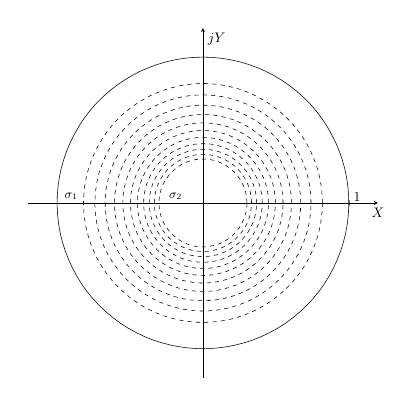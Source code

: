 % This file was created by matlab2tikz.
%
%The latest updates can be retrieved from
%  http://www.mathworks.com/matlabcentral/fileexchange/22022-matlab2tikz-matlab2tikz
%where you can also make suggestions and rate matlab2tikz.
%
\begin{tikzpicture}[scale = 0.5]
  \begin{axis}[%
    axis lines=center,
    width=3.5in,
    height=3.5in,
    scale only axis,
    xmin=-1.2,
    xmax=1.2,
    ymin=-1.2,
    ymax=1.2,
    xtick={1},
    ytick=\empty,
    xticklabel style={anchor=south west, draw=none},
    xlabel={$X$},
    ylabel={$jY$},
    x label style={anchor=north}
  ]
  \addplot [color=black, forget plot]
    table[row sep=crcr]{%
  0	1\\
  0.063	0.998\\
  0.127	0.992\\
  0.189	0.982\\
  0.251	0.968\\
  0.312	0.95\\
  0.372	0.928\\
  0.43	0.903\\
  0.486	0.874\\
  0.541	0.841\\
  0.593	0.805\\
  0.643	0.766\\
  0.69	0.724\\
  0.735	0.679\\
  0.776	0.631\\
  0.815	0.58\\
  0.85	0.527\\
  0.881	0.472\\
  0.91	0.415\\
  0.934	0.357\\
  0.955	0.297\\
  0.972	0.236\\
  0.985	0.174\\
  0.994	0.111\\
  0.999	0.048\\
  1.0	-0.016\\
  0.997	-0.079\\
  0.99	-0.142\\
  0.979	-0.205\\
  0.964	-0.266\\
  0.945	-0.327\\
  0.922	-0.386\\
  0.896	-0.444\\
  0.866	-0.5\\
  0.833	-0.554\\
  0.796	-0.606\\
  0.756	-0.655\\
  0.713	-0.701\\
  0.667	-0.745\\
  0.618	-0.786\\
  0.567	-0.824\\
  0.514	-0.858\\
  0.458	-0.889\\
  0.401	-0.916\\
  0.342	-0.94\\
  0.282	-0.959\\
  0.22	-0.975\\
  0.158	-0.987\\
  0.095	-0.995\\
  0.032	-0.999\\
  -0.032	-0.999\\
  -0.095	-0.995\\
  -0.158	-0.987\\
  -0.22	-0.975\\
  -0.282	-0.959\\
  -0.342	-0.94\\
  -0.401	-0.916\\
  -0.458	-0.889\\
  -0.514	-0.858\\
  -0.567	-0.824\\
  -0.618	-0.786\\
  -0.667	-0.745\\
  -0.713	-0.701\\
  -0.756	-0.655\\
  -0.796	-0.606\\
  -0.833	-0.554\\
  -0.866	-0.5\\
  -0.896	-0.444\\
  -0.922	-0.386\\
  -0.945	-0.327\\
  -0.964	-0.266\\
  -0.979	-0.205\\
  -0.99	-0.142\\
  -0.997	-0.079\\
  -1.0	-0.016\\
  -0.999	0.048\\
  -0.994	0.111\\
  -0.985	0.174\\
  -0.972	0.236\\
  -0.955	0.297\\
  -0.934	0.357\\
  -0.91	0.415\\
  -0.881	0.472\\
  -0.85	0.527\\
  -0.815	0.58\\
  -0.776	0.631\\
  -0.735	0.679\\
  -0.69	0.724\\
  -0.643	0.766\\
  -0.593	0.805\\
  -0.541	0.841\\
  -0.486	0.874\\
  -0.43	0.903\\
  -0.372	0.928\\
  -0.312	0.95\\
  -0.251	0.968\\
  -0.189	0.982\\
  -0.127	0.992\\
  -0.063	0.998\\
  -2.449e-16	1\\
  };
  \addplot [color=black, dashed, forget plot]
    table[row sep=crcr]{%
  0.819	0\\
  0.819	0.008\\
  0.819	0.016\\
  0.818	0.025\\
  0.818	0.033\\
  0.818	0.041\\
  0.817	0.049\\
  0.817	0.057\\
  0.816	0.065\\
  0.815	0.074\\
  0.815	0.082\\
  0.814	0.09\\
  0.813	0.098\\
  0.812	0.106\\
  0.811	0.114\\
  0.81	0.122\\
  0.808	0.13\\
  0.807	0.139\\
  0.806	0.147\\
  0.804	0.155\\
  0.802	0.163\\
  0.801	0.171\\
  0.799	0.179\\
  0.797	0.187\\
  0.795	0.195\\
  0.793	0.203\\
  0.791	0.21\\
  0.789	0.218\\
  0.787	0.226\\
  0.785	0.234\\
  0.782	0.242\\
  0.78	0.25\\
  0.777	0.258\\
  0.775	0.265\\
  0.772	0.273\\
  0.769	0.281\\
  0.766	0.288\\
  0.763	0.296\\
  0.76	0.304\\
  0.757	0.311\\
  0.754	0.319\\
  0.751	0.326\\
  0.748	0.334\\
  0.744	0.341\\
  0.741	0.349\\
  0.737	0.356\\
  0.734	0.363\\
  0.73	0.371\\
  0.726	0.378\\
  0.722	0.385\\
  0.719	0.393\\
  0.715	0.4\\
  0.711	0.407\\
  0.706	0.414\\
  0.702	0.421\\
  0.698	0.428\\
  0.694	0.435\\
  0.689	0.442\\
  0.685	0.449\\
  0.68	0.456\\
  0.676	0.462\\
  0.671	0.469\\
  0.666	0.476\\
  0.662	0.482\\
  0.657	0.489\\
  0.652	0.495\\
  0.647	0.502\\
  0.642	0.508\\
  0.637	0.515\\
  0.631	0.521\\
  0.626	0.527\\
  0.621	0.534\\
  0.616	0.54\\
  0.61	0.546\\
  0.605	0.552\\
  0.599	0.558\\
  0.593	0.564\\
  0.588	0.57\\
  0.582	0.576\\
  0.576	0.582\\
  0.57	0.587\\
  0.565	0.593\\
  0.559	0.599\\
  0.553	0.604\\
  0.546	0.61\\
  0.54	0.615\\
  0.534	0.62\\
  0.528	0.626\\
  0.522	0.631\\
  0.515	0.636\\
  0.509	0.641\\
  0.502	0.646\\
  0.496	0.651\\
  0.489	0.656\\
  0.483	0.661\\
  0.476	0.666\\
  0.47	0.671\\
  0.463	0.675\\
  0.456	0.68\\
  0.449	0.684\\
  0.442	0.689\\
  0.435	0.693\\
  0.428	0.698\\
  0.421	0.702\\
  0.414	0.706\\
  0.407	0.71\\
  0.4	0.714\\
  0.393	0.718\\
  0.386	0.722\\
  0.379	0.726\\
  0.371	0.73\\
  0.364	0.733\\
  0.357	0.737\\
  0.349	0.74\\
  0.342	0.744\\
  0.334	0.747\\
  0.327	0.751\\
  0.319	0.754\\
  0.312	0.757\\
  0.304	0.76\\
  0.297	0.763\\
  0.289	0.766\\
  0.281	0.769\\
  0.274	0.772\\
  0.266	0.774\\
  0.258	0.777\\
  0.25	0.78\\
  0.243	0.782\\
  0.235	0.784\\
  0.227	0.787\\
  0.219	0.789\\
  0.211	0.791\\
  0.203	0.793\\
  0.195	0.795\\
  0.187	0.797\\
  0.179	0.799\\
  0.171	0.801\\
  0.163	0.802\\
  0.155	0.804\\
  0.147	0.805\\
  0.139	0.807\\
  0.131	0.808\\
  0.123	0.809\\
  0.115	0.811\\
  0.107	0.812\\
  0.099	0.813\\
  0.091	0.814\\
  0.082	0.815\\
  0.074	0.815\\
  0.066	0.816\\
  0.058	0.817\\
  0.05	0.817\\
  0.042	0.818\\
  0.033	0.818\\
  0.025	0.818\\
  0.017	0.819\\
  0.009	0.819\\
  0.001	0.819\\
  -0.008	0.819\\
  -0.016	0.819\\
  -0.024	0.818\\
  -0.032	0.818\\
  -0.04	0.818\\
  -0.048	0.817\\
  -0.057	0.817\\
  -0.065	0.816\\
  -0.073	0.815\\
  -0.081	0.815\\
  -0.089	0.814\\
  -0.097	0.813\\
  -0.105	0.812\\
  -0.114	0.811\\
  -0.122	0.81\\
  -0.13	0.808\\
  -0.138	0.807\\
  -0.146	0.806\\
  -0.154	0.804\\
  -0.162	0.803\\
  -0.17	0.801\\
  -0.178	0.799\\
  -0.186	0.797\\
  -0.194	0.795\\
  -0.202	0.793\\
  -0.21	0.791\\
  -0.218	0.789\\
  -0.226	0.787\\
  -0.233	0.785\\
  -0.241	0.782\\
  -0.249	0.78\\
  -0.257	0.777\\
  -0.265	0.775\\
  -0.272	0.772\\
  -0.28	0.769\\
  -0.288	0.766\\
  -0.295	0.764\\
  -0.303	0.761\\
  -0.311	0.757\\
  -0.318	0.754\\
  -0.326	0.751\\
  -0.333	0.748\\
  -0.341	0.744\\
  -0.348	0.741\\
  -0.356	0.738\\
  -0.363	0.734\\
  -0.37	0.73\\
  -0.377	0.727\\
  -0.385	0.723\\
  -0.392	0.719\\
  -0.399	0.715\\
  -0.406	0.711\\
  -0.413	0.707\\
  -0.42	0.703\\
  -0.427	0.698\\
  -0.434	0.694\\
  -0.441	0.69\\
  -0.448	0.685\\
  -0.455	0.681\\
  -0.462	0.676\\
  -0.468	0.671\\
  -0.475	0.667\\
  -0.482	0.662\\
  -0.488	0.657\\
  -0.495	0.652\\
  -0.501	0.647\\
  -0.508	0.642\\
  -0.514	0.637\\
  -0.521	0.632\\
  -0.527	0.627\\
  -0.533	0.621\\
  -0.539	0.616\\
  -0.546	0.611\\
  -0.552	0.605\\
  -0.558	0.6\\
  -0.564	0.594\\
  -0.569	0.588\\
  -0.575	0.583\\
  -0.581	0.577\\
  -0.587	0.571\\
  -0.593	0.565\\
  -0.598	0.559\\
  -0.604	0.553\\
  -0.609	0.547\\
  -0.615	0.541\\
  -0.62	0.535\\
  -0.625	0.528\\
  -0.631	0.522\\
  -0.636	0.516\\
  -0.641	0.509\\
  -0.646	0.503\\
  -0.651	0.497\\
  -0.656	0.49\\
  -0.661	0.483\\
  -0.666	0.477\\
  -0.67	0.47\\
  -0.675	0.463\\
  -0.68	0.457\\
  -0.684	0.45\\
  -0.689	0.443\\
  -0.693	0.436\\
  -0.697	0.429\\
  -0.702	0.422\\
  -0.706	0.415\\
  -0.71	0.408\\
  -0.714	0.401\\
  -0.718	0.394\\
  -0.722	0.386\\
  -0.726	0.379\\
  -0.729	0.372\\
  -0.733	0.365\\
  -0.737	0.357\\
  -0.74	0.35\\
  -0.744	0.342\\
  -0.747	0.335\\
  -0.75	0.328\\
  -0.754	0.32\\
  -0.757	0.312\\
  -0.76	0.305\\
  -0.763	0.297\\
  -0.766	0.29\\
  -0.769	0.282\\
  -0.771	0.274\\
  -0.774	0.267\\
  -0.777	0.259\\
  -0.779	0.251\\
  -0.782	0.243\\
  -0.784	0.235\\
  -0.786	0.228\\
  -0.789	0.22\\
  -0.791	0.212\\
  -0.793	0.204\\
  -0.795	0.196\\
  -0.797	0.188\\
  -0.799	0.18\\
  -0.8	0.172\\
  -0.802	0.164\\
  -0.804	0.156\\
  -0.805	0.148\\
  -0.807	0.14\\
  -0.808	0.132\\
  -0.809	0.124\\
  -0.811	0.116\\
  -0.812	0.107\\
  -0.813	0.099\\
  -0.814	0.091\\
  -0.815	0.083\\
  -0.815	0.075\\
  -0.816	0.067\\
  -0.817	0.059\\
  -0.817	0.05\\
  -0.818	0.042\\
  -0.818	0.034\\
  -0.818	0.026\\
  -0.819	0.018\\
  -0.819	0.009\\
  -0.819	0.001\\
  -0.819	-0.007\\
  -0.819	-0.015\\
  -0.818	-0.023\\
  -0.818	-0.031\\
  -0.818	-0.04\\
  -0.817	-0.048\\
  -0.817	-0.056\\
  -0.816	-0.064\\
  -0.816	-0.072\\
  -0.815	-0.08\\
  -0.814	-0.089\\
  -0.813	-0.097\\
  -0.812	-0.105\\
  -0.811	-0.113\\
  -0.81	-0.121\\
  -0.808	-0.129\\
  -0.807	-0.137\\
  -0.806	-0.145\\
  -0.804	-0.153\\
  -0.803	-0.161\\
  -0.801	-0.169\\
  -0.799	-0.177\\
  -0.797	-0.185\\
  -0.796	-0.193\\
  -0.794	-0.201\\
  -0.792	-0.209\\
  -0.789	-0.217\\
  -0.787	-0.225\\
  -0.785	-0.233\\
  -0.783	-0.241\\
  -0.78	-0.249\\
  -0.778	-0.256\\
  -0.775	-0.264\\
  -0.772	-0.272\\
  -0.77	-0.28\\
  -0.767	-0.287\\
  -0.764	-0.295\\
  -0.761	-0.302\\
  -0.758	-0.31\\
  -0.755	-0.318\\
  -0.751	-0.325\\
  -0.748	-0.333\\
  -0.745	-0.34\\
  -0.741	-0.348\\
  -0.738	-0.355\\
  -0.734	-0.362\\
  -0.731	-0.37\\
  -0.727	-0.377\\
  -0.723	-0.384\\
  -0.719	-0.391\\
  -0.715	-0.399\\
  -0.711	-0.406\\
  -0.707	-0.413\\
  -0.703	-0.42\\
  -0.699	-0.427\\
  -0.694	-0.434\\
  -0.69	-0.441\\
  -0.686	-0.448\\
  -0.681	-0.454\\
  -0.676	-0.461\\
  -0.672	-0.468\\
  -0.667	-0.475\\
  -0.662	-0.481\\
  -0.657	-0.488\\
  -0.653	-0.494\\
  -0.648	-0.501\\
  -0.643	-0.507\\
  -0.637	-0.514\\
  -0.632	-0.52\\
  -0.627	-0.526\\
  -0.622	-0.533\\
  -0.616	-0.539\\
  -0.611	-0.545\\
  -0.605	-0.551\\
  -0.6	-0.557\\
  -0.594	-0.563\\
  -0.589	-0.569\\
  -0.583	-0.575\\
  -0.577	-0.581\\
  -0.571	-0.586\\
  -0.565	-0.592\\
  -0.56	-0.598\\
  -0.554	-0.603\\
  -0.547	-0.609\\
  -0.541	-0.614\\
  -0.535	-0.62\\
  -0.529	-0.625\\
  -0.523	-0.63\\
  -0.516	-0.635\\
  -0.51	-0.641\\
  -0.504	-0.646\\
  -0.497	-0.651\\
  -0.491	-0.656\\
  -0.484	-0.66\\
  -0.477	-0.665\\
  -0.471	-0.67\\
  -0.464	-0.675\\
  -0.457	-0.679\\
  -0.45	-0.684\\
  -0.443	-0.688\\
  -0.437	-0.693\\
  -0.43	-0.697\\
  -0.423	-0.701\\
  -0.416	-0.705\\
  -0.409	-0.71\\
  -0.401	-0.714\\
  -0.394	-0.718\\
  -0.387	-0.721\\
  -0.38	-0.725\\
  -0.373	-0.729\\
  -0.365	-0.733\\
  -0.358	-0.736\\
  -0.35	-0.74\\
  -0.343	-0.743\\
  -0.336	-0.747\\
  -0.328	-0.75\\
  -0.321	-0.753\\
  -0.313	-0.757\\
  -0.305	-0.76\\
  -0.298	-0.763\\
  -0.29	-0.766\\
  -0.283	-0.768\\
  -0.275	-0.771\\
  -0.267	-0.774\\
  -0.259	-0.777\\
  -0.252	-0.779\\
  -0.244	-0.782\\
  -0.236	-0.784\\
  -0.228	-0.786\\
  -0.22	-0.789\\
  -0.212	-0.791\\
  -0.204	-0.793\\
  -0.197	-0.795\\
  -0.189	-0.797\\
  -0.181	-0.799\\
  -0.173	-0.8\\
  -0.165	-0.802\\
  -0.157	-0.804\\
  -0.149	-0.805\\
  -0.14	-0.807\\
  -0.132	-0.808\\
  -0.124	-0.809\\
  -0.116	-0.81\\
  -0.108	-0.812\\
  -0.1	-0.813\\
  -0.092	-0.814\\
  -0.084	-0.814\\
  -0.076	-0.815\\
  -0.067	-0.816\\
  -0.059	-0.817\\
  -0.051	-0.817\\
  -0.043	-0.818\\
  -0.035	-0.818\\
  -0.027	-0.818\\
  -0.018	-0.819\\
  -0.01	-0.819\\
  -0.002	-0.819\\
  0.006	-0.819\\
  0.014	-0.819\\
  0.023	-0.818\\
  0.031	-0.818\\
  0.039	-0.818\\
  0.047	-0.817\\
  0.055	-0.817\\
  0.063	-0.816\\
  0.072	-0.816\\
  0.08	-0.815\\
  0.088	-0.814\\
  0.096	-0.813\\
  0.104	-0.812\\
  0.112	-0.811\\
  0.12	-0.81\\
  0.129	-0.809\\
  0.137	-0.807\\
  0.145	-0.806\\
  0.153	-0.804\\
  0.161	-0.803\\
  0.169	-0.801\\
  0.177	-0.799\\
  0.185	-0.798\\
  0.193	-0.796\\
  0.201	-0.794\\
  0.209	-0.792\\
  0.216	-0.79\\
  0.224	-0.787\\
  0.232	-0.785\\
  0.24	-0.783\\
  0.248	-0.78\\
  0.256	-0.778\\
  0.263	-0.775\\
  0.271	-0.773\\
  0.279	-0.77\\
  0.287	-0.767\\
  0.294	-0.764\\
  0.302	-0.761\\
  0.309	-0.758\\
  0.317	-0.755\\
  0.325	-0.752\\
  0.332	-0.748\\
  0.34	-0.745\\
  0.347	-0.742\\
  0.354	-0.738\\
  0.362	-0.734\\
  0.369	-0.731\\
  0.376	-0.727\\
  0.384	-0.723\\
  0.391	-0.719\\
  0.398	-0.715\\
  0.405	-0.711\\
  0.412	-0.707\\
  0.419	-0.703\\
  0.426	-0.699\\
  0.433	-0.695\\
  0.44	-0.69\\
  0.447	-0.686\\
  0.454	-0.681\\
  0.461	-0.677\\
  0.467	-0.672\\
  0.474	-0.667\\
  0.481	-0.663\\
  0.487	-0.658\\
  0.494	-0.653\\
  0.5	-0.648\\
  0.507	-0.643\\
  0.513	-0.638\\
  0.52	-0.633\\
  0.526	-0.627\\
  0.532	-0.622\\
  0.538	-0.617\\
  0.545	-0.611\\
  0.551	-0.606\\
  0.557	-0.6\\
  0.563	-0.595\\
  0.569	-0.589\\
  0.574	-0.583\\
  0.58	-0.578\\
  0.586	-0.572\\
  0.592	-0.566\\
  0.597	-0.56\\
  0.603	-0.554\\
  0.608	-0.548\\
  0.614	-0.542\\
  0.619	-0.536\\
  0.625	-0.529\\
  0.63	-0.523\\
  0.635	-0.517\\
  0.64	-0.51\\
  0.645	-0.504\\
  0.65	-0.498\\
  0.655	-0.491\\
  0.66	-0.484\\
  0.665	-0.478\\
  0.67	-0.471\\
  0.674	-0.464\\
  0.679	-0.458\\
  0.683	-0.451\\
  0.688	-0.444\\
  0.692	-0.437\\
  0.697	-0.43\\
  0.701	-0.423\\
  0.705	-0.416\\
  0.709	-0.409\\
  0.713	-0.402\\
  0.717	-0.395\\
  0.721	-0.388\\
  0.725	-0.38\\
  0.729	-0.373\\
  0.732	-0.366\\
  0.736	-0.358\\
  0.74	-0.351\\
  0.743	-0.344\\
  0.747	-0.336\\
  0.75	-0.329\\
  0.753	-0.321\\
  0.756	-0.314\\
  0.759	-0.306\\
  0.762	-0.298\\
  0.765	-0.291\\
  0.768	-0.283\\
  0.771	-0.275\\
  0.774	-0.268\\
  0.776	-0.26\\
  0.779	-0.252\\
  0.781	-0.244\\
  0.784	-0.237\\
  0.786	-0.229\\
  0.788	-0.221\\
  0.791	-0.213\\
  0.793	-0.205\\
  0.795	-0.197\\
  0.797	-0.189\\
  0.798	-0.181\\
  0.8	-0.173\\
  0.802	-0.165\\
  0.804	-0.157\\
  0.805	-0.149\\
  0.806	-0.141\\
  0.808	-0.133\\
  0.809	-0.125\\
  0.81	-0.117\\
  0.811	-0.109\\
  0.813	-0.101\\
  0.813	-0.092\\
  0.814	-0.084\\
  0.815	-0.076\\
  0.816	-0.068\\
  0.817	-0.06\\
  0.817	-0.052\\
  0.818	-0.044\\
  0.818	-0.035\\
  0.818	-0.027\\
  0.819	-0.019\\
  0.819	-0.011\\
  0.819	-0.003\\
  };
  \addplot [color=black, dashed, forget plot]
    table[row sep=crcr]{%
  0.741	0\\
  0.741	0.007\\
  0.741	0.015\\
  0.74	0.022\\
  0.74	0.03\\
  0.74	0.037\\
  0.739	0.044\\
  0.739	0.052\\
  0.738	0.059\\
  0.738	0.067\\
  0.737	0.074\\
  0.736	0.081\\
  0.735	0.089\\
  0.735	0.096\\
  0.734	0.103\\
  0.732	0.111\\
  0.731	0.118\\
  0.73	0.125\\
  0.729	0.133\\
  0.727	0.14\\
  0.726	0.147\\
  0.725	0.154\\
  0.723	0.162\\
  0.721	0.169\\
  0.72	0.176\\
  0.718	0.183\\
  0.716	0.19\\
  0.714	0.198\\
  0.712	0.205\\
  0.71	0.212\\
  0.708	0.219\\
  0.706	0.226\\
  0.703	0.233\\
  0.701	0.24\\
  0.698	0.247\\
  0.696	0.254\\
  0.693	0.261\\
  0.691	0.268\\
  0.688	0.275\\
  0.685	0.282\\
  0.682	0.288\\
  0.679	0.295\\
  0.676	0.302\\
  0.673	0.309\\
  0.67	0.316\\
  0.667	0.322\\
  0.664	0.329\\
  0.66	0.336\\
  0.657	0.342\\
  0.654	0.349\\
  0.65	0.355\\
  0.647	0.362\\
  0.643	0.368\\
  0.639	0.375\\
  0.635	0.381\\
  0.632	0.387\\
  0.628	0.394\\
  0.624	0.4\\
  0.62	0.406\\
  0.616	0.412\\
  0.611	0.418\\
  0.607	0.424\\
  0.603	0.43\\
  0.599	0.436\\
  0.594	0.442\\
  0.59	0.448\\
  0.585	0.454\\
  0.581	0.46\\
  0.576	0.466\\
  0.571	0.472\\
  0.567	0.477\\
  0.562	0.483\\
  0.557	0.488\\
  0.552	0.494\\
  0.547	0.5\\
  0.542	0.505\\
  0.537	0.51\\
  0.532	0.516\\
  0.527	0.521\\
  0.521	0.526\\
  0.516	0.531\\
  0.511	0.537\\
  0.505	0.542\\
  0.5	0.547\\
  0.494	0.552\\
  0.489	0.557\\
  0.483	0.561\\
  0.478	0.566\\
  0.472	0.571\\
  0.466	0.576\\
  0.46	0.58\\
  0.455	0.585\\
  0.449	0.589\\
  0.443	0.594\\
  0.437	0.598\\
  0.431	0.603\\
  0.425	0.607\\
  0.419	0.611\\
  0.413	0.615\\
  0.406	0.619\\
  0.4	0.623\\
  0.394	0.627\\
  0.388	0.631\\
  0.381	0.635\\
  0.375	0.639\\
  0.369	0.643\\
  0.362	0.646\\
  0.356	0.65\\
  0.349	0.653\\
  0.343	0.657\\
  0.336	0.66\\
  0.329	0.664\\
  0.323	0.667\\
  0.316	0.67\\
  0.309	0.673\\
  0.303	0.676\\
  0.296	0.679\\
  0.289	0.682\\
  0.282	0.685\\
  0.275	0.688\\
  0.268	0.69\\
  0.262	0.693\\
  0.255	0.696\\
  0.248	0.698\\
  0.241	0.701\\
  0.234	0.703\\
  0.227	0.705\\
  0.219	0.708\\
  0.212	0.71\\
  0.205	0.712\\
  0.198	0.714\\
  0.191	0.716\\
  0.184	0.718\\
  0.177	0.719\\
  0.169	0.721\\
  0.162	0.723\\
  0.155	0.724\\
  0.148	0.726\\
  0.14	0.727\\
  0.133	0.729\\
  0.126	0.73\\
  0.119	0.731\\
  0.111	0.732\\
  0.104	0.733\\
  0.097	0.734\\
  0.089	0.735\\
  0.082	0.736\\
  0.075	0.737\\
  0.067	0.738\\
  0.06	0.738\\
  0.052	0.739\\
  0.045	0.739\\
  0.038	0.74\\
  0.03	0.74\\
  0.023	0.74\\
  0.015	0.741\\
  0.008	0.741\\
  0.001	0.741\\
  -0.007	0.741\\
  -0.014	0.741\\
  -0.022	0.741\\
  -0.029	0.74\\
  -0.036	0.74\\
  -0.044	0.74\\
  -0.051	0.739\\
  -0.059	0.738\\
  -0.066	0.738\\
  -0.073	0.737\\
  -0.081	0.736\\
  -0.088	0.736\\
  -0.095	0.735\\
  -0.103	0.734\\
  -0.11	0.733\\
  -0.117	0.731\\
  -0.125	0.73\\
  -0.132	0.729\\
  -0.139	0.728\\
  -0.147	0.726\\
  -0.154	0.725\\
  -0.161	0.723\\
  -0.168	0.721\\
  -0.176	0.72\\
  -0.183	0.718\\
  -0.19	0.716\\
  -0.197	0.714\\
  -0.204	0.712\\
  -0.211	0.71\\
  -0.218	0.708\\
  -0.225	0.706\\
  -0.232	0.703\\
  -0.239	0.701\\
  -0.246	0.699\\
  -0.253	0.696\\
  -0.26	0.694\\
  -0.267	0.691\\
  -0.274	0.688\\
  -0.281	0.685\\
  -0.288	0.683\\
  -0.295	0.68\\
  -0.302	0.677\\
  -0.308	0.674\\
  -0.315	0.671\\
  -0.322	0.667\\
  -0.328	0.664\\
  -0.335	0.661\\
  -0.342	0.657\\
  -0.348	0.654\\
  -0.355	0.65\\
  -0.361	0.647\\
  -0.368	0.643\\
  -0.374	0.639\\
  -0.38	0.636\\
  -0.387	0.632\\
  -0.393	0.628\\
  -0.399	0.624\\
  -0.405	0.62\\
  -0.412	0.616\\
  -0.418	0.612\\
  -0.424	0.608\\
  -0.43	0.603\\
  -0.436	0.599\\
  -0.442	0.595\\
  -0.448	0.59\\
  -0.454	0.586\\
  -0.46	0.581\\
  -0.465	0.576\\
  -0.471	0.572\\
  -0.477	0.567\\
  -0.482	0.562\\
  -0.488	0.557\\
  -0.494	0.552\\
  -0.499	0.547\\
  -0.505	0.542\\
  -0.51	0.537\\
  -0.515	0.532\\
  -0.521	0.527\\
  -0.526	0.522\\
  -0.531	0.517\\
  -0.536	0.511\\
  -0.541	0.506\\
  -0.546	0.5\\
  -0.551	0.495\\
  -0.556	0.489\\
  -0.561	0.484\\
  -0.566	0.478\\
  -0.571	0.472\\
  -0.575	0.467\\
  -0.58	0.461\\
  -0.585	0.455\\
  -0.589	0.449\\
  -0.594	0.443\\
  -0.598	0.437\\
  -0.602	0.431\\
  -0.607	0.425\\
  -0.611	0.419\\
  -0.615	0.413\\
  -0.619	0.407\\
  -0.623	0.401\\
  -0.627	0.395\\
  -0.631	0.388\\
  -0.635	0.382\\
  -0.639	0.376\\
  -0.642	0.369\\
  -0.646	0.363\\
  -0.65	0.356\\
  -0.653	0.35\\
  -0.657	0.343\\
  -0.66	0.337\\
  -0.663	0.33\\
  -0.667	0.323\\
  -0.67	0.317\\
  -0.673	0.31\\
  -0.676	0.303\\
  -0.679	0.296\\
  -0.682	0.29\\
  -0.685	0.283\\
  -0.688	0.276\\
  -0.69	0.269\\
  -0.693	0.262\\
  -0.695	0.255\\
  -0.698	0.248\\
  -0.7	0.241\\
  -0.703	0.234\\
  -0.705	0.227\\
  -0.707	0.22\\
  -0.71	0.213\\
  -0.712	0.206\\
  -0.714	0.199\\
  -0.716	0.192\\
  -0.717	0.184\\
  -0.719	0.177\\
  -0.721	0.17\\
  -0.723	0.163\\
  -0.724	0.156\\
  -0.726	0.148\\
  -0.727	0.141\\
  -0.729	0.134\\
  -0.73	0.126\\
  -0.731	0.119\\
  -0.732	0.112\\
  -0.733	0.105\\
  -0.734	0.097\\
  -0.735	0.09\\
  -0.736	0.082\\
  -0.737	0.075\\
  -0.738	0.068\\
  -0.738	0.06\\
  -0.739	0.053\\
  -0.739	0.046\\
  -0.74	0.038\\
  -0.74	0.031\\
  -0.74	0.023\\
  -0.741	0.016\\
  -0.741	0.009\\
  -0.741	0.001\\
  -0.741	-0.006\\
  -0.741	-0.014\\
  -0.741	-0.021\\
  -0.74	-0.028\\
  -0.74	-0.036\\
  -0.74	-0.043\\
  -0.739	-0.051\\
  -0.739	-0.058\\
  -0.738	-0.065\\
  -0.737	-0.073\\
  -0.736	-0.08\\
  -0.736	-0.088\\
  -0.735	-0.095\\
  -0.734	-0.102\\
  -0.733	-0.11\\
  -0.732	-0.117\\
  -0.73	-0.124\\
  -0.729	-0.131\\
  -0.728	-0.139\\
  -0.726	-0.146\\
  -0.725	-0.153\\
  -0.723	-0.161\\
  -0.722	-0.168\\
  -0.72	-0.175\\
  -0.718	-0.182\\
  -0.716	-0.189\\
  -0.714	-0.196\\
  -0.712	-0.204\\
  -0.71	-0.211\\
  -0.708	-0.218\\
  -0.706	-0.225\\
  -0.704	-0.232\\
  -0.701	-0.239\\
  -0.699	-0.246\\
  -0.696	-0.253\\
  -0.694	-0.26\\
  -0.691	-0.267\\
  -0.688	-0.274\\
  -0.686	-0.281\\
  -0.683	-0.287\\
  -0.68	-0.294\\
  -0.677	-0.301\\
  -0.674	-0.308\\
  -0.671	-0.314\\
  -0.668	-0.321\\
  -0.664	-0.328\\
  -0.661	-0.334\\
  -0.658	-0.341\\
  -0.654	-0.348\\
  -0.651	-0.354\\
  -0.647	-0.361\\
  -0.643	-0.367\\
  -0.64	-0.373\\
  -0.636	-0.38\\
  -0.632	-0.386\\
  -0.628	-0.393\\
  -0.624	-0.399\\
  -0.62	-0.405\\
  -0.616	-0.411\\
  -0.612	-0.417\\
  -0.608	-0.423\\
  -0.604	-0.429\\
  -0.599	-0.435\\
  -0.595	-0.441\\
  -0.59	-0.447\\
  -0.586	-0.453\\
  -0.581	-0.459\\
  -0.577	-0.465\\
  -0.572	-0.471\\
  -0.567	-0.476\\
  -0.563	-0.482\\
  -0.558	-0.488\\
  -0.553	-0.493\\
  -0.548	-0.499\\
  -0.543	-0.504\\
  -0.538	-0.51\\
  -0.533	-0.515\\
  -0.527	-0.52\\
  -0.522	-0.525\\
  -0.517	-0.531\\
  -0.512	-0.536\\
  -0.506	-0.541\\
  -0.501	-0.546\\
  -0.495	-0.551\\
  -0.49	-0.556\\
  -0.484	-0.561\\
  -0.479	-0.565\\
  -0.473	-0.57\\
  -0.467	-0.575\\
  -0.461	-0.58\\
  -0.456	-0.584\\
  -0.45	-0.589\\
  -0.444	-0.593\\
  -0.438	-0.598\\
  -0.432	-0.602\\
  -0.426	-0.606\\
  -0.42	-0.61\\
  -0.414	-0.615\\
  -0.407	-0.619\\
  -0.401	-0.623\\
  -0.395	-0.627\\
  -0.389	-0.631\\
  -0.382	-0.634\\
  -0.376	-0.638\\
  -0.37	-0.642\\
  -0.363	-0.646\\
  -0.357	-0.649\\
  -0.35	-0.653\\
  -0.344	-0.656\\
  -0.337	-0.66\\
  -0.33	-0.663\\
  -0.324	-0.666\\
  -0.317	-0.67\\
  -0.31	-0.673\\
  -0.304	-0.676\\
  -0.297	-0.679\\
  -0.29	-0.682\\
  -0.283	-0.685\\
  -0.276	-0.687\\
  -0.27	-0.69\\
  -0.263	-0.693\\
  -0.256	-0.695\\
  -0.249	-0.698\\
  -0.242	-0.7\\
  -0.235	-0.703\\
  -0.228	-0.705\\
  -0.221	-0.707\\
  -0.214	-0.709\\
  -0.206	-0.711\\
  -0.199	-0.714\\
  -0.192	-0.715\\
  -0.185	-0.717\\
  -0.178	-0.719\\
  -0.171	-0.721\\
  -0.163	-0.723\\
  -0.156	-0.724\\
  -0.149	-0.726\\
  -0.142	-0.727\\
  -0.134	-0.729\\
  -0.127	-0.73\\
  -0.12	-0.731\\
  -0.112	-0.732\\
  -0.105	-0.733\\
  -0.098	-0.734\\
  -0.09	-0.735\\
  -0.083	-0.736\\
  -0.076	-0.737\\
  -0.068	-0.738\\
  -0.061	-0.738\\
  -0.054	-0.739\\
  -0.046	-0.739\\
  -0.039	-0.74\\
  -0.031	-0.74\\
  -0.024	-0.74\\
  -0.017	-0.741\\
  -0.009	-0.741\\
  -0.002	-0.741\\
  0.006	-0.741\\
  0.013	-0.741\\
  0.02	-0.741\\
  0.028	-0.74\\
  0.035	-0.74\\
  0.043	-0.74\\
  0.05	-0.739\\
  0.057	-0.739\\
  0.065	-0.738\\
  0.072	-0.737\\
  0.08	-0.737\\
  0.087	-0.736\\
  0.094	-0.735\\
  0.102	-0.734\\
  0.109	-0.733\\
  0.116	-0.732\\
  0.124	-0.73\\
  0.131	-0.729\\
  0.138	-0.728\\
  0.145	-0.726\\
  0.153	-0.725\\
  0.16	-0.723\\
  0.167	-0.722\\
  0.174	-0.72\\
  0.182	-0.718\\
  0.189	-0.716\\
  0.196	-0.714\\
  0.203	-0.712\\
  0.21	-0.71\\
  0.217	-0.708\\
  0.224	-0.706\\
  0.231	-0.704\\
  0.238	-0.701\\
  0.245	-0.699\\
  0.252	-0.697\\
  0.259	-0.694\\
  0.266	-0.691\\
  0.273	-0.689\\
  0.28	-0.686\\
  0.287	-0.683\\
  0.294	-0.68\\
  0.3	-0.677\\
  0.307	-0.674\\
  0.314	-0.671\\
  0.321	-0.668\\
  0.327	-0.665\\
  0.334	-0.661\\
  0.341	-0.658\\
  0.347	-0.654\\
  0.354	-0.651\\
  0.36	-0.647\\
  0.367	-0.644\\
  0.373	-0.64\\
  0.379	-0.636\\
  0.386	-0.632\\
  0.392	-0.629\\
  0.398	-0.625\\
  0.405	-0.621\\
  0.411	-0.617\\
  0.417	-0.612\\
  0.423	-0.608\\
  0.429	-0.604\\
  0.435	-0.6\\
  0.441	-0.595\\
  0.447	-0.591\\
  0.453	-0.586\\
  0.459	-0.582\\
  0.464	-0.577\\
  0.47	-0.572\\
  0.476	-0.568\\
  0.482	-0.563\\
  0.487	-0.558\\
  0.493	-0.553\\
  0.498	-0.548\\
  0.504	-0.543\\
  0.509	-0.538\\
  0.514	-0.533\\
  0.52	-0.528\\
  0.525	-0.523\\
  0.53	-0.517\\
  0.535	-0.512\\
  0.54	-0.507\\
  0.545	-0.501\\
  0.55	-0.496\\
  0.555	-0.49\\
  0.56	-0.485\\
  0.565	-0.479\\
  0.57	-0.473\\
  0.575	-0.468\\
  0.579	-0.462\\
  0.584	-0.456\\
  0.588	-0.45\\
  0.593	-0.444\\
  0.597	-0.438\\
  0.602	-0.432\\
  0.606	-0.426\\
  0.61	-0.42\\
  0.614	-0.414\\
  0.618	-0.408\\
  0.622	-0.402\\
  0.626	-0.396\\
  0.63	-0.389\\
  0.634	-0.383\\
  0.638	-0.377\\
  0.642	-0.37\\
  0.645	-0.364\\
  0.649	-0.357\\
  0.653	-0.351\\
  0.656	-0.344\\
  0.659	-0.338\\
  0.663	-0.331\\
  0.666	-0.324\\
  0.669	-0.318\\
  0.672	-0.311\\
  0.675	-0.304\\
  0.678	-0.297\\
  0.681	-0.291\\
  0.684	-0.284\\
  0.687	-0.277\\
  0.69	-0.27\\
  0.692	-0.263\\
  0.695	-0.256\\
  0.698	-0.249\\
  0.7	-0.242\\
  0.702	-0.235\\
  0.705	-0.228\\
  0.707	-0.221\\
  0.709	-0.214\\
  0.711	-0.207\\
  0.713	-0.2\\
  0.715	-0.193\\
  0.717	-0.186\\
  0.719	-0.178\\
  0.721	-0.171\\
  0.722	-0.164\\
  0.724	-0.157\\
  0.726	-0.149\\
  0.727	-0.142\\
  0.728	-0.135\\
  0.73	-0.128\\
  0.731	-0.12\\
  0.732	-0.113\\
  0.733	-0.106\\
  0.734	-0.098\\
  0.735	-0.091\\
  0.736	-0.084\\
  0.737	-0.076\\
  0.738	-0.069\\
  0.738	-0.062\\
  0.739	-0.054\\
  0.739	-0.047\\
  0.74	-0.039\\
  0.74	-0.032\\
  0.74	-0.025\\
  0.741	-0.017\\
  0.741	-0.01\\
  0.741	-0.002\\
  };
  \addplot [color=black, dashed, forget plot]
    table[row sep=crcr]{%
  0.67	0\\
  0.67	0.007\\
  0.67	0.013\\
  0.67	0.02\\
  0.67	0.027\\
  0.669	0.034\\
  0.669	0.04\\
  0.669	0.047\\
  0.668	0.054\\
  0.668	0.06\\
  0.667	0.067\\
  0.666	0.074\\
  0.665	0.08\\
  0.665	0.087\\
  0.664	0.094\\
  0.663	0.1\\
  0.662	0.107\\
  0.661	0.113\\
  0.659	0.12\\
  0.658	0.127\\
  0.657	0.133\\
  0.656	0.14\\
  0.654	0.146\\
  0.653	0.153\\
  0.651	0.159\\
  0.649	0.166\\
  0.648	0.172\\
  0.646	0.179\\
  0.644	0.185\\
  0.642	0.192\\
  0.64	0.198\\
  0.638	0.204\\
  0.636	0.211\\
  0.634	0.217\\
  0.632	0.224\\
  0.63	0.23\\
  0.627	0.236\\
  0.625	0.242\\
  0.623	0.249\\
  0.62	0.255\\
  0.617	0.261\\
  0.615	0.267\\
  0.612	0.273\\
  0.609	0.279\\
  0.606	0.286\\
  0.604	0.292\\
  0.601	0.298\\
  0.598	0.304\\
  0.595	0.31\\
  0.591	0.315\\
  0.588	0.321\\
  0.585	0.327\\
  0.582	0.333\\
  0.578	0.339\\
  0.575	0.345\\
  0.571	0.35\\
  0.568	0.356\\
  0.564	0.362\\
  0.561	0.367\\
  0.557	0.373\\
  0.553	0.378\\
  0.549	0.384\\
  0.546	0.389\\
  0.542	0.395\\
  0.538	0.4\\
  0.534	0.406\\
  0.53	0.411\\
  0.525	0.416\\
  0.521	0.421\\
  0.517	0.427\\
  0.513	0.432\\
  0.508	0.437\\
  0.504	0.442\\
  0.5	0.447\\
  0.495	0.452\\
  0.49	0.457\\
  0.486	0.462\\
  0.481	0.467\\
  0.477	0.471\\
  0.472	0.476\\
  0.467	0.481\\
  0.462	0.486\\
  0.457	0.49\\
  0.452	0.495\\
  0.447	0.499\\
  0.442	0.504\\
  0.437	0.508\\
  0.432	0.512\\
  0.427	0.517\\
  0.422	0.521\\
  0.417	0.525\\
  0.411	0.529\\
  0.406	0.533\\
  0.401	0.537\\
  0.395	0.541\\
  0.39	0.545\\
  0.384	0.549\\
  0.379	0.553\\
  0.373	0.557\\
  0.368	0.56\\
  0.362	0.564\\
  0.357	0.568\\
  0.351	0.571\\
  0.345	0.575\\
  0.339	0.578\\
  0.334	0.581\\
  0.328	0.585\\
  0.322	0.588\\
  0.316	0.591\\
  0.31	0.594\\
  0.304	0.597\\
  0.298	0.6\\
  0.292	0.603\\
  0.286	0.606\\
  0.28	0.609\\
  0.274	0.612\\
  0.268	0.615\\
  0.262	0.617\\
  0.255	0.62\\
  0.249	0.622\\
  0.243	0.625\\
  0.237	0.627\\
  0.23	0.629\\
  0.224	0.632\\
  0.218	0.634\\
  0.211	0.636\\
  0.205	0.638\\
  0.199	0.64\\
  0.192	0.642\\
  0.186	0.644\\
  0.179	0.646\\
  0.173	0.648\\
  0.166	0.649\\
  0.16	0.651\\
  0.153	0.653\\
  0.147	0.654\\
  0.14	0.655\\
  0.134	0.657\\
  0.127	0.658\\
  0.121	0.659\\
  0.114	0.661\\
  0.107	0.662\\
  0.101	0.663\\
  0.094	0.664\\
  0.087	0.665\\
  0.081	0.665\\
  0.074	0.666\\
  0.067	0.667\\
  0.061	0.668\\
  0.054	0.668\\
  0.047	0.669\\
  0.041	0.669\\
  0.034	0.669\\
  0.027	0.67\\
  0.021	0.67\\
  0.014	0.67\\
  0.007	0.67\\
  0.001	0.67\\
  -0.006	0.67\\
  -0.013	0.67\\
  -0.02	0.67\\
  -0.026	0.67\\
  -0.033	0.67\\
  -0.04	0.669\\
  -0.046	0.669\\
  -0.053	0.668\\
  -0.06	0.668\\
  -0.066	0.667\\
  -0.073	0.666\\
  -0.08	0.666\\
  -0.086	0.665\\
  -0.093	0.664\\
  -0.1	0.663\\
  -0.106	0.662\\
  -0.113	0.661\\
  -0.119	0.66\\
  -0.126	0.658\\
  -0.133	0.657\\
  -0.139	0.656\\
  -0.146	0.654\\
  -0.152	0.653\\
  -0.159	0.651\\
  -0.165	0.65\\
  -0.172	0.648\\
  -0.178	0.646\\
  -0.185	0.644\\
  -0.191	0.642\\
  -0.198	0.641\\
  -0.204	0.639\\
  -0.21	0.636\\
  -0.217	0.634\\
  -0.223	0.632\\
  -0.229	0.63\\
  -0.236	0.628\\
  -0.242	0.625\\
  -0.248	0.623\\
  -0.254	0.62\\
  -0.261	0.618\\
  -0.267	0.615\\
  -0.273	0.612\\
  -0.279	0.61\\
  -0.285	0.607\\
  -0.291	0.604\\
  -0.297	0.601\\
  -0.303	0.598\\
  -0.309	0.595\\
  -0.315	0.592\\
  -0.321	0.589\\
  -0.327	0.585\\
  -0.333	0.582\\
  -0.338	0.579\\
  -0.344	0.575\\
  -0.35	0.572\\
  -0.356	0.568\\
  -0.361	0.565\\
  -0.367	0.561\\
  -0.372	0.557\\
  -0.378	0.554\\
  -0.384	0.55\\
  -0.389	0.546\\
  -0.394	0.542\\
  -0.4	0.538\\
  -0.405	0.534\\
  -0.411	0.53\\
  -0.416	0.526\\
  -0.421	0.522\\
  -0.426	0.517\\
  -0.431	0.513\\
  -0.437	0.509\\
  -0.442	0.504\\
  -0.447	0.5\\
  -0.452	0.495\\
  -0.457	0.491\\
  -0.461	0.486\\
  -0.466	0.482\\
  -0.471	0.477\\
  -0.476	0.472\\
  -0.48	0.467\\
  -0.485	0.463\\
  -0.49	0.458\\
  -0.494	0.453\\
  -0.499	0.448\\
  -0.503	0.443\\
  -0.508	0.438\\
  -0.512	0.433\\
  -0.516	0.428\\
  -0.521	0.422\\
  -0.525	0.417\\
  -0.529	0.412\\
  -0.533	0.407\\
  -0.537	0.401\\
  -0.541	0.396\\
  -0.545	0.39\\
  -0.549	0.385\\
  -0.553	0.379\\
  -0.556	0.374\\
  -0.56	0.368\\
  -0.564	0.363\\
  -0.567	0.357\\
  -0.571	0.351\\
  -0.574	0.346\\
  -0.578	0.34\\
  -0.581	0.334\\
  -0.584	0.328\\
  -0.588	0.322\\
  -0.591	0.316\\
  -0.594	0.31\\
  -0.597	0.305\\
  -0.6	0.299\\
  -0.603	0.293\\
  -0.606	0.286\\
  -0.609	0.28\\
  -0.612	0.274\\
  -0.614	0.268\\
  -0.617	0.262\\
  -0.62	0.256\\
  -0.622	0.25\\
  -0.625	0.243\\
  -0.627	0.237\\
  -0.629	0.231\\
  -0.632	0.225\\
  -0.634	0.218\\
  -0.636	0.212\\
  -0.638	0.206\\
  -0.64	0.199\\
  -0.642	0.193\\
  -0.644	0.186\\
  -0.646	0.18\\
  -0.648	0.173\\
  -0.649	0.167\\
  -0.651	0.16\\
  -0.652	0.154\\
  -0.654	0.147\\
  -0.655	0.141\\
  -0.657	0.134\\
  -0.658	0.128\\
  -0.659	0.121\\
  -0.66	0.114\\
  -0.662	0.108\\
  -0.663	0.101\\
  -0.664	0.095\\
  -0.665	0.088\\
  -0.665	0.081\\
  -0.666	0.075\\
  -0.667	0.068\\
  -0.668	0.061\\
  -0.668	0.055\\
  -0.669	0.048\\
  -0.669	0.041\\
  -0.669	0.035\\
  -0.67	0.028\\
  -0.67	0.021\\
  -0.67	0.014\\
  -0.67	0.008\\
  -0.67	0.001\\
  -0.67	-0.006\\
  -0.67	-0.012\\
  -0.67	-0.019\\
  -0.67	-0.026\\
  -0.67	-0.032\\
  -0.669	-0.039\\
  -0.669	-0.046\\
  -0.668	-0.053\\
  -0.668	-0.059\\
  -0.667	-0.066\\
  -0.666	-0.073\\
  -0.666	-0.079\\
  -0.665	-0.086\\
  -0.664	-0.092\\
  -0.663	-0.099\\
  -0.662	-0.106\\
  -0.661	-0.112\\
  -0.66	-0.119\\
  -0.658	-0.126\\
  -0.657	-0.132\\
  -0.656	-0.139\\
  -0.654	-0.145\\
  -0.653	-0.152\\
  -0.651	-0.158\\
  -0.65	-0.165\\
  -0.648	-0.171\\
  -0.646	-0.178\\
  -0.645	-0.184\\
  -0.643	-0.191\\
  -0.641	-0.197\\
  -0.639	-0.203\\
  -0.637	-0.21\\
  -0.634	-0.216\\
  -0.632	-0.223\\
  -0.63	-0.229\\
  -0.628	-0.235\\
  -0.625	-0.241\\
  -0.623	-0.248\\
  -0.62	-0.254\\
  -0.618	-0.26\\
  -0.615	-0.266\\
  -0.612	-0.272\\
  -0.61	-0.278\\
  -0.607	-0.285\\
  -0.604	-0.291\\
  -0.601	-0.297\\
  -0.598	-0.303\\
  -0.595	-0.309\\
  -0.592	-0.315\\
  -0.589	-0.32\\
  -0.586	-0.326\\
  -0.582	-0.332\\
  -0.579	-0.338\\
  -0.575	-0.344\\
  -0.572	-0.349\\
  -0.568	-0.355\\
  -0.565	-0.361\\
  -0.561	-0.366\\
  -0.558	-0.372\\
  -0.554	-0.378\\
  -0.55	-0.383\\
  -0.546	-0.389\\
  -0.542	-0.394\\
  -0.538	-0.399\\
  -0.534	-0.405\\
  -0.53	-0.41\\
  -0.526	-0.415\\
  -0.522	-0.421\\
  -0.518	-0.426\\
  -0.513	-0.431\\
  -0.509	-0.436\\
  -0.505	-0.441\\
  -0.5	-0.446\\
  -0.496	-0.451\\
  -0.491	-0.456\\
  -0.487	-0.461\\
  -0.482	-0.466\\
  -0.477	-0.471\\
  -0.473	-0.475\\
  -0.468	-0.48\\
  -0.463	-0.485\\
  -0.458	-0.489\\
  -0.453	-0.494\\
  -0.448	-0.498\\
  -0.443	-0.503\\
  -0.438	-0.507\\
  -0.433	-0.512\\
  -0.428	-0.516\\
  -0.423	-0.52\\
  -0.418	-0.524\\
  -0.412	-0.529\\
  -0.407	-0.533\\
  -0.402	-0.537\\
  -0.396	-0.541\\
  -0.391	-0.545\\
  -0.385	-0.549\\
  -0.38	-0.552\\
  -0.374	-0.556\\
  -0.369	-0.56\\
  -0.363	-0.563\\
  -0.357	-0.567\\
  -0.352	-0.571\\
  -0.346	-0.574\\
  -0.34	-0.578\\
  -0.334	-0.581\\
  -0.329	-0.584\\
  -0.323	-0.587\\
  -0.317	-0.591\\
  -0.311	-0.594\\
  -0.305	-0.597\\
  -0.299	-0.6\\
  -0.293	-0.603\\
  -0.287	-0.606\\
  -0.281	-0.609\\
  -0.275	-0.611\\
  -0.269	-0.614\\
  -0.263	-0.617\\
  -0.256	-0.619\\
  -0.25	-0.622\\
  -0.244	-0.624\\
  -0.238	-0.627\\
  -0.231	-0.629\\
  -0.225	-0.631\\
  -0.219	-0.634\\
  -0.212	-0.636\\
  -0.206	-0.638\\
  -0.2	-0.64\\
  -0.193	-0.642\\
  -0.187	-0.644\\
  -0.18	-0.646\\
  -0.174	-0.647\\
  -0.167	-0.649\\
  -0.161	-0.651\\
  -0.154	-0.652\\
  -0.148	-0.654\\
  -0.141	-0.655\\
  -0.135	-0.657\\
  -0.128	-0.658\\
  -0.122	-0.659\\
  -0.115	-0.66\\
  -0.108	-0.662\\
  -0.102	-0.663\\
  -0.095	-0.664\\
  -0.088	-0.664\\
  -0.082	-0.665\\
  -0.075	-0.666\\
  -0.069	-0.667\\
  -0.062	-0.667\\
  -0.055	-0.668\\
  -0.048	-0.669\\
  -0.042	-0.669\\
  -0.035	-0.669\\
  -0.028	-0.67\\
  -0.022	-0.67\\
  -0.015	-0.67\\
  -0.008	-0.67\\
  -0.002	-0.67\\
  0.005	-0.67\\
  0.012	-0.67\\
  0.019	-0.67\\
  0.025	-0.67\\
  0.032	-0.67\\
  0.039	-0.669\\
  0.045	-0.669\\
  0.052	-0.668\\
  0.059	-0.668\\
  0.065	-0.667\\
  0.072	-0.666\\
  0.079	-0.666\\
  0.085	-0.665\\
  0.092	-0.664\\
  0.099	-0.663\\
  0.105	-0.662\\
  0.112	-0.661\\
  0.118	-0.66\\
  0.125	-0.659\\
  0.132	-0.657\\
  0.138	-0.656\\
  0.145	-0.655\\
  0.151	-0.653\\
  0.158	-0.651\\
  0.164	-0.65\\
  0.171	-0.648\\
  0.177	-0.646\\
  0.184	-0.645\\
  0.19	-0.643\\
  0.197	-0.641\\
  0.203	-0.639\\
  0.209	-0.637\\
  0.216	-0.635\\
  0.222	-0.632\\
  0.228	-0.63\\
  0.235	-0.628\\
  0.241	-0.626\\
  0.247	-0.623\\
  0.253	-0.621\\
  0.26	-0.618\\
  0.266	-0.615\\
  0.272	-0.613\\
  0.278	-0.61\\
  0.284	-0.607\\
  0.29	-0.604\\
  0.296	-0.601\\
  0.302	-0.598\\
  0.308	-0.595\\
  0.314	-0.592\\
  0.32	-0.589\\
  0.326	-0.586\\
  0.332	-0.583\\
  0.337	-0.579\\
  0.343	-0.576\\
  0.349	-0.572\\
  0.355	-0.569\\
  0.36	-0.565\\
  0.366	-0.562\\
  0.372	-0.558\\
  0.377	-0.554\\
  0.383	-0.55\\
  0.388	-0.546\\
  0.394	-0.543\\
  0.399	-0.539\\
  0.404	-0.535\\
  0.41	-0.531\\
  0.415	-0.526\\
  0.42	-0.522\\
  0.425	-0.518\\
  0.431	-0.514\\
  0.436	-0.509\\
  0.441	-0.505\\
  0.446	-0.501\\
  0.451	-0.496\\
  0.456	-0.492\\
  0.461	-0.487\\
  0.465	-0.482\\
  0.47	-0.478\\
  0.475	-0.473\\
  0.48	-0.468\\
  0.484	-0.463\\
  0.489	-0.458\\
  0.494	-0.454\\
  0.498	-0.449\\
  0.503	-0.444\\
  0.507	-0.439\\
  0.511	-0.433\\
  0.516	-0.428\\
  0.52	-0.423\\
  0.524	-0.418\\
  0.528	-0.413\\
  0.532	-0.407\\
  0.536	-0.402\\
  0.54	-0.397\\
  0.544	-0.391\\
  0.548	-0.386\\
  0.552	-0.38\\
  0.556	-0.375\\
  0.56	-0.369\\
  0.563	-0.364\\
  0.567	-0.358\\
  0.57	-0.352\\
  0.574	-0.346\\
  0.577	-0.341\\
  0.581	-0.335\\
  0.584	-0.329\\
  0.587	-0.323\\
  0.59	-0.317\\
  0.594	-0.311\\
  0.597	-0.305\\
  0.6	-0.299\\
  0.603	-0.293\\
  0.606	-0.287\\
  0.608	-0.281\\
  0.611	-0.275\\
  0.614	-0.269\\
  0.617	-0.263\\
  0.619	-0.257\\
  0.622	-0.251\\
  0.624	-0.244\\
  0.627	-0.238\\
  0.629	-0.232\\
  0.631	-0.226\\
  0.633	-0.219\\
  0.636	-0.213\\
  0.638	-0.207\\
  0.64	-0.2\\
  0.642	-0.194\\
  0.644	-0.187\\
  0.645	-0.181\\
  0.647	-0.174\\
  0.649	-0.168\\
  0.651	-0.161\\
  0.652	-0.155\\
  0.654	-0.148\\
  0.655	-0.142\\
  0.657	-0.135\\
  0.658	-0.129\\
  0.659	-0.122\\
  0.66	-0.116\\
  0.661	-0.109\\
  0.662	-0.102\\
  0.663	-0.096\\
  0.664	-0.089\\
  0.665	-0.082\\
  0.666	-0.076\\
  0.667	-0.069\\
  0.667	-0.062\\
  0.668	-0.056\\
  0.669	-0.049\\
  0.669	-0.042\\
  0.669	-0.036\\
  0.67	-0.029\\
  0.67	-0.022\\
  0.67	-0.016\\
  0.67	-0.009\\
  0.67	-0.002\\
  };
  \addplot [color=black, dashed, forget plot]
    table[row sep=crcr]{%
  0.607	0\\
  0.607	0.006\\
  0.606	0.012\\
  0.606	0.018\\
  0.606	0.024\\
  0.606	0.03\\
  0.605	0.036\\
  0.605	0.042\\
  0.605	0.048\\
  0.604	0.055\\
  0.604	0.061\\
  0.603	0.067\\
  0.602	0.073\\
  0.601	0.079\\
  0.601	0.085\\
  0.6	0.091\\
  0.599	0.097\\
  0.598	0.103\\
  0.597	0.109\\
  0.596	0.115\\
  0.594	0.12\\
  0.593	0.126\\
  0.592	0.132\\
  0.591	0.138\\
  0.589	0.144\\
  0.588	0.15\\
  0.586	0.156\\
  0.585	0.162\\
  0.583	0.168\\
  0.581	0.173\\
  0.579	0.179\\
  0.578	0.185\\
  0.576	0.191\\
  0.574	0.197\\
  0.572	0.202\\
  0.57	0.208\\
  0.568	0.214\\
  0.565	0.219\\
  0.563	0.225\\
  0.561	0.231\\
  0.559	0.236\\
  0.556	0.242\\
  0.554	0.247\\
  0.551	0.253\\
  0.549	0.258\\
  0.546	0.264\\
  0.543	0.269\\
  0.541	0.275\\
  0.538	0.28\\
  0.535	0.285\\
  0.532	0.291\\
  0.529	0.296\\
  0.526	0.301\\
  0.523	0.307\\
  0.52	0.312\\
  0.517	0.317\\
  0.514	0.322\\
  0.511	0.327\\
  0.507	0.332\\
  0.504	0.337\\
  0.501	0.342\\
  0.497	0.347\\
  0.494	0.352\\
  0.49	0.357\\
  0.486	0.362\\
  0.483	0.367\\
  0.479	0.372\\
  0.475	0.377\\
  0.472	0.381\\
  0.468	0.386\\
  0.464	0.391\\
  0.46	0.395\\
  0.456	0.4\\
  0.452	0.404\\
  0.448	0.409\\
  0.444	0.413\\
  0.44	0.418\\
  0.435	0.422\\
  0.431	0.427\\
  0.427	0.431\\
  0.423	0.435\\
  0.418	0.439\\
  0.414	0.443\\
  0.409	0.448\\
  0.405	0.452\\
  0.4	0.456\\
  0.396	0.46\\
  0.391	0.464\\
  0.386	0.467\\
  0.382	0.471\\
  0.377	0.475\\
  0.372	0.479\\
  0.367	0.483\\
  0.363	0.486\\
  0.358	0.49\\
  0.353	0.493\\
  0.348	0.497\\
  0.343	0.5\\
  0.338	0.504\\
  0.333	0.507\\
  0.328	0.51\\
  0.323	0.514\\
  0.317	0.517\\
  0.312	0.52\\
  0.307	0.523\\
  0.302	0.526\\
  0.297	0.529\\
  0.291	0.532\\
  0.286	0.535\\
  0.281	0.538\\
  0.275	0.541\\
  0.27	0.543\\
  0.264	0.546\\
  0.259	0.549\\
  0.253	0.551\\
  0.248	0.554\\
  0.242	0.556\\
  0.237	0.558\\
  0.231	0.561\\
  0.225	0.563\\
  0.22	0.565\\
  0.214	0.567\\
  0.208	0.57\\
  0.203	0.572\\
  0.197	0.574\\
  0.191	0.576\\
  0.185	0.577\\
  0.18	0.579\\
  0.174	0.581\\
  0.168	0.583\\
  0.162	0.584\\
  0.156	0.586\\
  0.151	0.588\\
  0.145	0.589\\
  0.139	0.59\\
  0.133	0.592\\
  0.127	0.593\\
  0.121	0.594\\
  0.115	0.596\\
  0.109	0.597\\
  0.103	0.598\\
  0.097	0.599\\
  0.091	0.6\\
  0.085	0.601\\
  0.079	0.601\\
  0.073	0.602\\
  0.067	0.603\\
  0.061	0.603\\
  0.055	0.604\\
  0.049	0.605\\
  0.043	0.605\\
  0.037	0.605\\
  0.031	0.606\\
  0.025	0.606\\
  0.019	0.606\\
  0.013	0.606\\
  0.007	0.606\\
  0.0	0.607\\
  -0.006	0.607\\
  -0.012	0.606\\
  -0.018	0.606\\
  -0.024	0.606\\
  -0.03	0.606\\
  -0.036	0.605\\
  -0.042	0.605\\
  -0.048	0.605\\
  -0.054	0.604\\
  -0.06	0.604\\
  -0.066	0.603\\
  -0.072	0.602\\
  -0.078	0.601\\
  -0.084	0.601\\
  -0.09	0.6\\
  -0.096	0.599\\
  -0.102	0.598\\
  -0.108	0.597\\
  -0.114	0.596\\
  -0.12	0.595\\
  -0.126	0.593\\
  -0.132	0.592\\
  -0.138	0.591\\
  -0.144	0.589\\
  -0.15	0.588\\
  -0.155	0.586\\
  -0.161	0.585\\
  -0.167	0.583\\
  -0.173	0.581\\
  -0.179	0.58\\
  -0.185	0.578\\
  -0.19	0.576\\
  -0.196	0.574\\
  -0.202	0.572\\
  -0.208	0.57\\
  -0.213	0.568\\
  -0.219	0.566\\
  -0.225	0.563\\
  -0.23	0.561\\
  -0.236	0.559\\
  -0.241	0.556\\
  -0.247	0.554\\
  -0.252	0.552\\
  -0.258	0.549\\
  -0.263	0.546\\
  -0.269	0.544\\
  -0.274	0.541\\
  -0.28	0.538\\
  -0.285	0.535\\
  -0.29	0.533\\
  -0.296	0.53\\
  -0.301	0.527\\
  -0.306	0.524\\
  -0.311	0.52\\
  -0.317	0.517\\
  -0.322	0.514\\
  -0.327	0.511\\
  -0.332	0.508\\
  -0.337	0.504\\
  -0.342	0.501\\
  -0.347	0.497\\
  -0.352	0.494\\
  -0.357	0.49\\
  -0.362	0.487\\
  -0.367	0.483\\
  -0.371	0.479\\
  -0.376	0.476\\
  -0.381	0.472\\
  -0.386	0.468\\
  -0.39	0.464\\
  -0.395	0.46\\
  -0.4	0.456\\
  -0.404	0.452\\
  -0.409	0.448\\
  -0.413	0.444\\
  -0.418	0.44\\
  -0.422	0.436\\
  -0.426	0.432\\
  -0.431	0.427\\
  -0.435	0.423\\
  -0.439	0.419\\
  -0.443	0.414\\
  -0.447	0.41\\
  -0.451	0.405\\
  -0.455	0.401\\
  -0.459	0.396\\
  -0.463	0.391\\
  -0.467	0.387\\
  -0.471	0.382\\
  -0.475	0.377\\
  -0.479	0.373\\
  -0.482	0.368\\
  -0.486	0.363\\
  -0.49	0.358\\
  -0.493	0.353\\
  -0.497	0.348\\
  -0.5	0.343\\
  -0.503	0.338\\
  -0.507	0.333\\
  -0.51	0.328\\
  -0.513	0.323\\
  -0.517	0.318\\
  -0.52	0.313\\
  -0.523	0.307\\
  -0.526	0.302\\
  -0.529	0.297\\
  -0.532	0.292\\
  -0.535	0.286\\
  -0.538	0.281\\
  -0.54	0.276\\
  -0.543	0.27\\
  -0.546	0.265\\
  -0.548	0.259\\
  -0.551	0.254\\
  -0.553	0.248\\
  -0.556	0.243\\
  -0.558	0.237\\
  -0.561	0.231\\
  -0.563	0.226\\
  -0.565	0.22\\
  -0.567	0.215\\
  -0.569	0.209\\
  -0.571	0.203\\
  -0.573	0.197\\
  -0.575	0.192\\
  -0.577	0.186\\
  -0.579	0.18\\
  -0.581	0.174\\
  -0.583	0.169\\
  -0.584	0.163\\
  -0.586	0.157\\
  -0.587	0.151\\
  -0.589	0.145\\
  -0.59	0.139\\
  -0.592	0.133\\
  -0.593	0.127\\
  -0.594	0.121\\
  -0.595	0.115\\
  -0.597	0.11\\
  -0.598	0.104\\
  -0.599	0.098\\
  -0.6	0.092\\
  -0.6	0.086\\
  -0.601	0.08\\
  -0.602	0.074\\
  -0.603	0.068\\
  -0.603	0.062\\
  -0.604	0.055\\
  -0.605	0.049\\
  -0.605	0.043\\
  -0.605	0.037\\
  -0.606	0.031\\
  -0.606	0.025\\
  -0.606	0.019\\
  -0.606	0.013\\
  -0.606	0.007\\
  -0.607	0.001\\
  -0.607	-0.005\\
  -0.606	-0.011\\
  -0.606	-0.017\\
  -0.606	-0.023\\
  -0.606	-0.029\\
  -0.605	-0.035\\
  -0.605	-0.041\\
  -0.605	-0.048\\
  -0.604	-0.054\\
  -0.604	-0.06\\
  -0.603	-0.066\\
  -0.602	-0.072\\
  -0.602	-0.078\\
  -0.601	-0.084\\
  -0.6	-0.09\\
  -0.599	-0.096\\
  -0.598	-0.102\\
  -0.597	-0.108\\
  -0.596	-0.114\\
  -0.595	-0.12\\
  -0.593	-0.125\\
  -0.592	-0.131\\
  -0.591	-0.137\\
  -0.589	-0.143\\
  -0.588	-0.149\\
  -0.586	-0.155\\
  -0.585	-0.161\\
  -0.583	-0.167\\
  -0.581	-0.173\\
  -0.58	-0.178\\
  -0.578	-0.184\\
  -0.576	-0.19\\
  -0.574	-0.196\\
  -0.572	-0.201\\
  -0.57	-0.207\\
  -0.568	-0.213\\
  -0.566	-0.218\\
  -0.564	-0.224\\
  -0.561	-0.23\\
  -0.559	-0.235\\
  -0.557	-0.241\\
  -0.554	-0.246\\
  -0.552	-0.252\\
  -0.549	-0.257\\
  -0.547	-0.263\\
  -0.544	-0.268\\
  -0.541	-0.274\\
  -0.538	-0.279\\
  -0.536	-0.285\\
  -0.533	-0.29\\
  -0.53	-0.295\\
  -0.527	-0.301\\
  -0.524	-0.306\\
  -0.521	-0.311\\
  -0.518	-0.316\\
  -0.514	-0.321\\
  -0.511	-0.326\\
  -0.508	-0.332\\
  -0.505	-0.337\\
  -0.501	-0.342\\
  -0.498	-0.347\\
  -0.494	-0.352\\
  -0.491	-0.357\\
  -0.487	-0.361\\
  -0.483	-0.366\\
  -0.48	-0.371\\
  -0.476	-0.376\\
  -0.472	-0.381\\
  -0.468	-0.385\\
  -0.465	-0.39\\
  -0.461	-0.395\\
  -0.457	-0.399\\
  -0.453	-0.404\\
  -0.449	-0.408\\
  -0.444	-0.413\\
  -0.44	-0.417\\
  -0.436	-0.422\\
  -0.432	-0.426\\
  -0.428	-0.43\\
  -0.423	-0.434\\
  -0.419	-0.439\\
  -0.414	-0.443\\
  -0.41	-0.447\\
  -0.406	-0.451\\
  -0.401	-0.455\\
  -0.396	-0.459\\
  -0.392	-0.463\\
  -0.387	-0.467\\
  -0.383	-0.471\\
  -0.378	-0.475\\
  -0.373	-0.478\\
  -0.368	-0.482\\
  -0.363	-0.486\\
  -0.359	-0.489\\
  -0.354	-0.493\\
  -0.349	-0.496\\
  -0.344	-0.5\\
  -0.339	-0.503\\
  -0.334	-0.507\\
  -0.329	-0.51\\
  -0.323	-0.513\\
  -0.318	-0.516\\
  -0.313	-0.519\\
  -0.308	-0.523\\
  -0.303	-0.526\\
  -0.297	-0.529\\
  -0.292	-0.532\\
  -0.287	-0.534\\
  -0.281	-0.537\\
  -0.276	-0.54\\
  -0.271	-0.543\\
  -0.265	-0.546\\
  -0.26	-0.548\\
  -0.254	-0.551\\
  -0.249	-0.553\\
  -0.243	-0.556\\
  -0.238	-0.558\\
  -0.232	-0.56\\
  -0.226	-0.563\\
  -0.221	-0.565\\
  -0.215	-0.567\\
  -0.209	-0.569\\
  -0.204	-0.571\\
  -0.198	-0.573\\
  -0.192	-0.575\\
  -0.186	-0.577\\
  -0.181	-0.579\\
  -0.175	-0.581\\
  -0.169	-0.583\\
  -0.163	-0.584\\
  -0.157	-0.586\\
  -0.151	-0.587\\
  -0.146	-0.589\\
  -0.14	-0.59\\
  -0.134	-0.592\\
  -0.128	-0.593\\
  -0.122	-0.594\\
  -0.116	-0.595\\
  -0.11	-0.596\\
  -0.104	-0.598\\
  -0.098	-0.599\\
  -0.092	-0.6\\
  -0.086	-0.6\\
  -0.08	-0.601\\
  -0.074	-0.602\\
  -0.068	-0.603\\
  -0.062	-0.603\\
  -0.056	-0.604\\
  -0.05	-0.604\\
  -0.044	-0.605\\
  -0.038	-0.605\\
  -0.032	-0.606\\
  -0.026	-0.606\\
  -0.02	-0.606\\
  -0.014	-0.606\\
  -0.008	-0.606\\
  -0.001	-0.607\\
  0.005	-0.607\\
  0.011	-0.606\\
  0.017	-0.606\\
  0.023	-0.606\\
  0.029	-0.606\\
  0.035	-0.606\\
  0.041	-0.605\\
  0.047	-0.605\\
  0.053	-0.604\\
  0.059	-0.604\\
  0.065	-0.603\\
  0.071	-0.602\\
  0.077	-0.602\\
  0.083	-0.601\\
  0.089	-0.6\\
  0.095	-0.599\\
  0.101	-0.598\\
  0.107	-0.597\\
  0.113	-0.596\\
  0.119	-0.595\\
  0.125	-0.594\\
  0.131	-0.592\\
  0.137	-0.591\\
  0.143	-0.589\\
  0.149	-0.588\\
  0.155	-0.587\\
  0.16	-0.585\\
  0.166	-0.583\\
  0.172	-0.582\\
  0.178	-0.58\\
  0.184	-0.578\\
  0.189	-0.576\\
  0.195	-0.574\\
  0.201	-0.572\\
  0.207	-0.57\\
  0.212	-0.568\\
  0.218	-0.566\\
  0.224	-0.564\\
  0.229	-0.562\\
  0.235	-0.559\\
  0.24	-0.557\\
  0.246	-0.554\\
  0.252	-0.552\\
  0.257	-0.549\\
  0.263	-0.547\\
  0.268	-0.544\\
  0.273	-0.541\\
  0.279	-0.539\\
  0.284	-0.536\\
  0.29	-0.533\\
  0.295	-0.53\\
  0.3	-0.527\\
  0.305	-0.524\\
  0.311	-0.521\\
  0.316	-0.518\\
  0.321	-0.515\\
  0.326	-0.511\\
  0.331	-0.508\\
  0.336	-0.505\\
  0.341	-0.501\\
  0.346	-0.498\\
  0.351	-0.494\\
  0.356	-0.491\\
  0.361	-0.487\\
  0.366	-0.484\\
  0.371	-0.48\\
  0.376	-0.476\\
  0.38	-0.473\\
  0.385	-0.469\\
  0.39	-0.465\\
  0.394	-0.461\\
  0.399	-0.457\\
  0.403	-0.453\\
  0.408	-0.449\\
  0.412	-0.445\\
  0.417	-0.441\\
  0.421	-0.436\\
  0.426	-0.432\\
  0.43	-0.428\\
  0.434	-0.424\\
  0.438	-0.419\\
  0.442	-0.415\\
  0.447	-0.41\\
  0.451	-0.406\\
  0.455	-0.401\\
  0.459	-0.397\\
  0.463	-0.392\\
  0.467	-0.388\\
  0.47	-0.383\\
  0.474	-0.378\\
  0.478	-0.373\\
  0.482	-0.369\\
  0.485	-0.364\\
  0.489	-0.359\\
  0.493	-0.354\\
  0.496	-0.349\\
  0.499	-0.344\\
  0.503	-0.339\\
  0.506	-0.334\\
  0.51	-0.329\\
  0.513	-0.324\\
  0.516	-0.319\\
  0.519	-0.313\\
  0.522	-0.308\\
  0.525	-0.303\\
  0.528	-0.298\\
  0.531	-0.292\\
  0.534	-0.287\\
  0.537	-0.282\\
  0.54	-0.276\\
  0.543	-0.271\\
  0.545	-0.266\\
  0.548	-0.26\\
  0.551	-0.255\\
  0.553	-0.249\\
  0.555	-0.244\\
  0.558	-0.238\\
  0.56	-0.232\\
  0.563	-0.227\\
  0.565	-0.221\\
  0.567	-0.215\\
  0.569	-0.21\\
  0.571	-0.204\\
  0.573	-0.198\\
  0.575	-0.193\\
  0.577	-0.187\\
  0.579	-0.181\\
  0.581	-0.175\\
  0.582	-0.169\\
  0.584	-0.164\\
  0.586	-0.158\\
  0.587	-0.152\\
  0.589	-0.146\\
  0.59	-0.14\\
  0.591	-0.134\\
  0.593	-0.128\\
  0.594	-0.122\\
  0.595	-0.116\\
  0.596	-0.11\\
  0.597	-0.105\\
  0.598	-0.099\\
  0.599	-0.093\\
  0.6	-0.087\\
  0.601	-0.081\\
  0.602	-0.075\\
  0.603	-0.069\\
  0.603	-0.062\\
  0.604	-0.056\\
  0.604	-0.05\\
  0.605	-0.044\\
  0.605	-0.038\\
  0.606	-0.032\\
  0.606	-0.026\\
  0.606	-0.02\\
  0.606	-0.014\\
  0.606	-0.008\\
  0.607	-0.002\\
  };
  \addplot [color=black, dashed, forget plot]
    table[row sep=crcr]{%
  0.549	0\\
  0.549	0.005\\
  0.549	0.011\\
  0.549	0.016\\
  0.548	0.022\\
  0.548	0.027\\
  0.548	0.033\\
  0.547	0.038\\
  0.547	0.044\\
  0.547	0.049\\
  0.546	0.055\\
  0.545	0.06\\
  0.545	0.066\\
  0.544	0.071\\
  0.543	0.077\\
  0.543	0.082\\
  0.542	0.087\\
  0.541	0.093\\
  0.54	0.098\\
  0.539	0.104\\
  0.538	0.109\\
  0.537	0.114\\
  0.536	0.12\\
  0.534	0.125\\
  0.533	0.13\\
  0.532	0.136\\
  0.53	0.141\\
  0.529	0.146\\
  0.527	0.152\\
  0.526	0.157\\
  0.524	0.162\\
  0.523	0.167\\
  0.521	0.173\\
  0.519	0.178\\
  0.517	0.183\\
  0.516	0.188\\
  0.514	0.193\\
  0.512	0.198\\
  0.51	0.204\\
  0.508	0.209\\
  0.505	0.214\\
  0.503	0.219\\
  0.501	0.224\\
  0.499	0.229\\
  0.497	0.234\\
  0.494	0.239\\
  0.492	0.244\\
  0.489	0.249\\
  0.487	0.253\\
  0.484	0.258\\
  0.482	0.263\\
  0.479	0.268\\
  0.476	0.273\\
  0.474	0.277\\
  0.471	0.282\\
  0.468	0.287\\
  0.465	0.292\\
  0.462	0.296\\
  0.459	0.301\\
  0.456	0.305\\
  0.453	0.31\\
  0.45	0.314\\
  0.447	0.319\\
  0.443	0.323\\
  0.44	0.328\\
  0.437	0.332\\
  0.434	0.336\\
  0.43	0.341\\
  0.427	0.345\\
  0.423	0.349\\
  0.42	0.354\\
  0.416	0.358\\
  0.413	0.362\\
  0.409	0.366\\
  0.405	0.37\\
  0.402	0.374\\
  0.398	0.378\\
  0.394	0.382\\
  0.39	0.386\\
  0.386	0.39\\
  0.382	0.394\\
  0.378	0.397\\
  0.374	0.401\\
  0.37	0.405\\
  0.366	0.409\\
  0.362	0.412\\
  0.358	0.416\\
  0.354	0.419\\
  0.35	0.423\\
  0.345	0.426\\
  0.341	0.43\\
  0.337	0.433\\
  0.332	0.437\\
  0.328	0.44\\
  0.324	0.443\\
  0.319	0.446\\
  0.315	0.45\\
  0.31	0.453\\
  0.306	0.456\\
  0.301	0.459\\
  0.297	0.462\\
  0.292	0.465\\
  0.287	0.468\\
  0.283	0.47\\
  0.278	0.473\\
  0.273	0.476\\
  0.268	0.479\\
  0.263	0.481\\
  0.259	0.484\\
  0.254	0.487\\
  0.249	0.489\\
  0.244	0.492\\
  0.239	0.494\\
  0.234	0.496\\
  0.229	0.499\\
  0.224	0.501\\
  0.219	0.503\\
  0.214	0.505\\
  0.209	0.507\\
  0.204	0.509\\
  0.199	0.512\\
  0.194	0.513\\
  0.189	0.515\\
  0.183	0.517\\
  0.178	0.519\\
  0.173	0.521\\
  0.168	0.523\\
  0.163	0.524\\
  0.157	0.526\\
  0.152	0.527\\
  0.147	0.529\\
  0.142	0.53\\
  0.136	0.532\\
  0.131	0.533\\
  0.126	0.534\\
  0.12	0.535\\
  0.115	0.537\\
  0.109	0.538\\
  0.104	0.539\\
  0.099	0.54\\
  0.093	0.541\\
  0.088	0.542\\
  0.082	0.543\\
  0.077	0.543\\
  0.072	0.544\\
  0.066	0.545\\
  0.061	0.545\\
  0.055	0.546\\
  0.05	0.547\\
  0.044	0.547\\
  0.039	0.547\\
  0.033	0.548\\
  0.028	0.548\\
  0.022	0.548\\
  0.017	0.549\\
  0.011	0.549\\
  0.006	0.549\\
  0.0	0.549\\
  -0.005	0.549\\
  -0.011	0.549\\
  -0.016	0.549\\
  -0.022	0.548\\
  -0.027	0.548\\
  -0.032	0.548\\
  -0.038	0.547\\
  -0.043	0.547\\
  -0.049	0.547\\
  -0.054	0.546\\
  -0.06	0.546\\
  -0.065	0.545\\
  -0.071	0.544\\
  -0.076	0.544\\
  -0.082	0.543\\
  -0.087	0.542\\
  -0.092	0.541\\
  -0.098	0.54\\
  -0.103	0.539\\
  -0.109	0.538\\
  -0.114	0.537\\
  -0.119	0.536\\
  -0.125	0.534\\
  -0.13	0.533\\
  -0.135	0.532\\
  -0.141	0.53\\
  -0.146	0.529\\
  -0.151	0.528\\
  -0.157	0.526\\
  -0.162	0.524\\
  -0.167	0.523\\
  -0.172	0.521\\
  -0.177	0.519\\
  -0.183	0.518\\
  -0.188	0.516\\
  -0.193	0.514\\
  -0.198	0.512\\
  -0.203	0.51\\
  -0.208	0.508\\
  -0.213	0.506\\
  -0.218	0.504\\
  -0.223	0.501\\
  -0.228	0.499\\
  -0.233	0.497\\
  -0.238	0.494\\
  -0.243	0.492\\
  -0.248	0.49\\
  -0.253	0.487\\
  -0.258	0.484\\
  -0.263	0.482\\
  -0.268	0.479\\
  -0.272	0.476\\
  -0.277	0.474\\
  -0.282	0.471\\
  -0.286	0.468\\
  -0.291	0.465\\
  -0.296	0.462\\
  -0.3	0.459\\
  -0.305	0.456\\
  -0.31	0.453\\
  -0.314	0.45\\
  -0.319	0.447\\
  -0.323	0.444\\
  -0.327	0.44\\
  -0.332	0.437\\
  -0.336	0.434\\
  -0.34	0.43\\
  -0.345	0.427\\
  -0.349	0.424\\
  -0.353	0.42\\
  -0.357	0.416\\
  -0.362	0.413\\
  -0.366	0.409\\
  -0.37	0.406\\
  -0.374	0.402\\
  -0.378	0.398\\
  -0.382	0.394\\
  -0.386	0.39\\
  -0.39	0.387\\
  -0.393	0.383\\
  -0.397	0.379\\
  -0.401	0.375\\
  -0.405	0.371\\
  -0.408	0.367\\
  -0.412	0.363\\
  -0.416	0.358\\
  -0.419	0.354\\
  -0.423	0.35\\
  -0.426	0.346\\
  -0.43	0.341\\
  -0.433	0.337\\
  -0.436	0.333\\
  -0.44	0.328\\
  -0.443	0.324\\
  -0.446	0.32\\
  -0.449	0.315\\
  -0.452	0.311\\
  -0.456	0.306\\
  -0.459	0.301\\
  -0.462	0.297\\
  -0.465	0.292\\
  -0.467	0.288\\
  -0.47	0.283\\
  -0.473	0.278\\
  -0.476	0.273\\
  -0.479	0.269\\
  -0.481	0.264\\
  -0.484	0.259\\
  -0.486	0.254\\
  -0.489	0.249\\
  -0.491	0.244\\
  -0.494	0.24\\
  -0.496	0.235\\
  -0.498	0.23\\
  -0.501	0.225\\
  -0.503	0.22\\
  -0.505	0.215\\
  -0.507	0.209\\
  -0.509	0.204\\
  -0.511	0.199\\
  -0.513	0.194\\
  -0.515	0.189\\
  -0.517	0.184\\
  -0.519	0.179\\
  -0.521	0.173\\
  -0.522	0.168\\
  -0.524	0.163\\
  -0.526	0.158\\
  -0.527	0.153\\
  -0.529	0.147\\
  -0.53	0.142\\
  -0.532	0.137\\
  -0.533	0.131\\
  -0.534	0.126\\
  -0.535	0.121\\
  -0.537	0.115\\
  -0.538	0.11\\
  -0.539	0.105\\
  -0.54	0.099\\
  -0.541	0.094\\
  -0.542	0.088\\
  -0.543	0.083\\
  -0.543	0.077\\
  -0.544	0.072\\
  -0.545	0.067\\
  -0.545	0.061\\
  -0.546	0.056\\
  -0.547	0.05\\
  -0.547	0.045\\
  -0.547	0.039\\
  -0.548	0.034\\
  -0.548	0.028\\
  -0.548	0.023\\
  -0.549	0.017\\
  -0.549	0.012\\
  -0.549	0.006\\
  -0.549	0.001\\
  -0.549	-0.005\\
  -0.549	-0.01\\
  -0.549	-0.016\\
  -0.548	-0.021\\
  -0.548	-0.027\\
  -0.548	-0.032\\
  -0.548	-0.038\\
  -0.547	-0.043\\
  -0.547	-0.048\\
  -0.546	-0.054\\
  -0.546	-0.059\\
  -0.545	-0.065\\
  -0.544	-0.07\\
  -0.544	-0.076\\
  -0.543	-0.081\\
  -0.542	-0.087\\
  -0.541	-0.092\\
  -0.54	-0.097\\
  -0.539	-0.103\\
  -0.538	-0.108\\
  -0.537	-0.114\\
  -0.536	-0.119\\
  -0.535	-0.124\\
  -0.533	-0.13\\
  -0.532	-0.135\\
  -0.531	-0.14\\
  -0.529	-0.146\\
  -0.528	-0.151\\
  -0.526	-0.156\\
  -0.525	-0.161\\
  -0.523	-0.167\\
  -0.521	-0.172\\
  -0.519	-0.177\\
  -0.518	-0.182\\
  -0.516	-0.187\\
  -0.514	-0.193\\
  -0.512	-0.198\\
  -0.51	-0.203\\
  -0.508	-0.208\\
  -0.506	-0.213\\
  -0.504	-0.218\\
  -0.501	-0.223\\
  -0.499	-0.228\\
  -0.497	-0.233\\
  -0.495	-0.238\\
  -0.492	-0.243\\
  -0.49	-0.248\\
  -0.487	-0.253\\
  -0.485	-0.258\\
  -0.482	-0.262\\
  -0.479	-0.267\\
  -0.477	-0.272\\
  -0.474	-0.277\\
  -0.471	-0.281\\
  -0.468	-0.286\\
  -0.465	-0.291\\
  -0.463	-0.295\\
  -0.46	-0.3\\
  -0.457	-0.305\\
  -0.453	-0.309\\
  -0.45	-0.314\\
  -0.447	-0.318\\
  -0.444	-0.323\\
  -0.441	-0.327\\
  -0.437	-0.331\\
  -0.434	-0.336\\
  -0.431	-0.34\\
  -0.427	-0.344\\
  -0.424	-0.349\\
  -0.42	-0.353\\
  -0.417	-0.357\\
  -0.413	-0.361\\
  -0.41	-0.365\\
  -0.406	-0.369\\
  -0.402	-0.373\\
  -0.398	-0.377\\
  -0.395	-0.381\\
  -0.391	-0.385\\
  -0.387	-0.389\\
  -0.383	-0.393\\
  -0.379	-0.397\\
  -0.375	-0.401\\
  -0.371	-0.404\\
  -0.367	-0.408\\
  -0.363	-0.412\\
  -0.359	-0.415\\
  -0.355	-0.419\\
  -0.35	-0.422\\
  -0.346	-0.426\\
  -0.342	-0.429\\
  -0.338	-0.433\\
  -0.333	-0.436\\
  -0.329	-0.439\\
  -0.324	-0.443\\
  -0.32	-0.446\\
  -0.315	-0.449\\
  -0.311	-0.452\\
  -0.306	-0.455\\
  -0.302	-0.458\\
  -0.297	-0.461\\
  -0.293	-0.464\\
  -0.288	-0.467\\
  -0.283	-0.47\\
  -0.279	-0.473\\
  -0.274	-0.476\\
  -0.269	-0.478\\
  -0.264	-0.481\\
  -0.259	-0.484\\
  -0.255	-0.486\\
  -0.25	-0.489\\
  -0.245	-0.491\\
  -0.24	-0.494\\
  -0.235	-0.496\\
  -0.23	-0.498\\
  -0.225	-0.501\\
  -0.22	-0.503\\
  -0.215	-0.505\\
  -0.21	-0.507\\
  -0.205	-0.509\\
  -0.2	-0.511\\
  -0.195	-0.513\\
  -0.189	-0.515\\
  -0.184	-0.517\\
  -0.179	-0.519\\
  -0.174	-0.521\\
  -0.169	-0.522\\
  -0.163	-0.524\\
  -0.158	-0.526\\
  -0.153	-0.527\\
  -0.148	-0.529\\
  -0.142	-0.53\\
  -0.137	-0.531\\
  -0.132	-0.533\\
  -0.126	-0.534\\
  -0.121	-0.535\\
  -0.116	-0.536\\
  -0.11	-0.538\\
  -0.105	-0.539\\
  -0.1	-0.54\\
  -0.094	-0.541\\
  -0.089	-0.542\\
  -0.083	-0.542\\
  -0.078	-0.543\\
  -0.072	-0.544\\
  -0.067	-0.545\\
  -0.062	-0.545\\
  -0.056	-0.546\\
  -0.051	-0.546\\
  -0.045	-0.547\\
  -0.04	-0.547\\
  -0.034	-0.548\\
  -0.029	-0.548\\
  -0.023	-0.548\\
  -0.018	-0.549\\
  -0.012	-0.549\\
  -0.007	-0.549\\
  -0.001	-0.549\\
  0.004	-0.549\\
  0.01	-0.549\\
  0.015	-0.549\\
  0.021	-0.548\\
  0.026	-0.548\\
  0.032	-0.548\\
  0.037	-0.548\\
  0.043	-0.547\\
  0.048	-0.547\\
  0.053	-0.546\\
  0.059	-0.546\\
  0.064	-0.545\\
  0.07	-0.544\\
  0.075	-0.544\\
  0.081	-0.543\\
  0.086	-0.542\\
  0.092	-0.541\\
  0.097	-0.54\\
  0.102	-0.539\\
  0.108	-0.538\\
  0.113	-0.537\\
  0.118	-0.536\\
  0.124	-0.535\\
  0.129	-0.533\\
  0.135	-0.532\\
  0.14	-0.531\\
  0.145	-0.529\\
  0.15	-0.528\\
  0.156	-0.526\\
  0.161	-0.525\\
  0.166	-0.523\\
  0.171	-0.521\\
  0.177	-0.52\\
  0.182	-0.518\\
  0.187	-0.516\\
  0.192	-0.514\\
  0.197	-0.512\\
  0.202	-0.51\\
  0.207	-0.508\\
  0.213	-0.506\\
  0.218	-0.504\\
  0.223	-0.502\\
  0.228	-0.499\\
  0.233	-0.497\\
  0.238	-0.495\\
  0.242	-0.492\\
  0.247	-0.49\\
  0.252	-0.487\\
  0.257	-0.485\\
  0.262	-0.482\\
  0.267	-0.48\\
  0.272	-0.477\\
  0.276	-0.474\\
  0.281	-0.471\\
  0.286	-0.469\\
  0.29	-0.466\\
  0.295	-0.463\\
  0.3	-0.46\\
  0.304	-0.457\\
  0.309	-0.454\\
  0.313	-0.451\\
  0.318	-0.447\\
  0.322	-0.444\\
  0.327	-0.441\\
  0.331	-0.438\\
  0.335	-0.434\\
  0.34	-0.431\\
  0.344	-0.428\\
  0.348	-0.424\\
  0.353	-0.421\\
  0.357	-0.417\\
  0.361	-0.413\\
  0.365	-0.41\\
  0.369	-0.406\\
  0.373	-0.402\\
  0.377	-0.399\\
  0.381	-0.395\\
  0.385	-0.391\\
  0.389	-0.387\\
  0.393	-0.383\\
  0.397	-0.379\\
  0.4	-0.375\\
  0.404	-0.371\\
  0.408	-0.367\\
  0.411	-0.363\\
  0.415	-0.359\\
  0.419	-0.355\\
  0.422	-0.351\\
  0.426	-0.346\\
  0.429	-0.342\\
  0.432	-0.338\\
  0.436	-0.334\\
  0.439	-0.329\\
  0.442	-0.325\\
  0.446	-0.32\\
  0.449	-0.316\\
  0.452	-0.311\\
  0.455	-0.307\\
  0.458	-0.302\\
  0.461	-0.298\\
  0.464	-0.293\\
  0.467	-0.288\\
  0.47	-0.284\\
  0.473	-0.279\\
  0.475	-0.274\\
  0.478	-0.269\\
  0.481	-0.265\\
  0.483	-0.26\\
  0.486	-0.255\\
  0.489	-0.25\\
  0.491	-0.245\\
  0.493	-0.24\\
  0.496	-0.235\\
  0.498	-0.23\\
  0.5	-0.225\\
  0.503	-0.22\\
  0.505	-0.215\\
  0.507	-0.21\\
  0.509	-0.205\\
  0.511	-0.2\\
  0.513	-0.195\\
  0.515	-0.19\\
  0.517	-0.185\\
  0.519	-0.179\\
  0.52	-0.174\\
  0.522	-0.169\\
  0.524	-0.164\\
  0.525	-0.159\\
  0.527	-0.153\\
  0.528	-0.148\\
  0.53	-0.143\\
  0.531	-0.137\\
  0.533	-0.132\\
  0.534	-0.127\\
  0.535	-0.121\\
  0.536	-0.116\\
  0.538	-0.111\\
  0.539	-0.105\\
  0.54	-0.1\\
  0.541	-0.095\\
  0.542	-0.089\\
  0.542	-0.084\\
  0.543	-0.078\\
  0.544	-0.073\\
  0.545	-0.067\\
  0.545	-0.062\\
  0.546	-0.057\\
  0.546	-0.051\\
  0.547	-0.046\\
  0.547	-0.04\\
  0.548	-0.035\\
  0.548	-0.029\\
  0.548	-0.024\\
  0.549	-0.018\\
  0.549	-0.013\\
  0.549	-0.007\\
  0.549	-0.002\\
  };
  \addplot [color=black, dashed, forget plot]
    table[row sep=crcr]{%
  0.497	0\\
  0.497	0.005\\
  0.496	0.01\\
  0.496	0.015\\
  0.496	0.02\\
  0.496	0.025\\
  0.496	0.03\\
  0.495	0.035\\
  0.495	0.04\\
  0.495	0.045\\
  0.494	0.05\\
  0.494	0.055\\
  0.493	0.059\\
  0.492	0.064\\
  0.492	0.069\\
  0.491	0.074\\
  0.49	0.079\\
  0.489	0.084\\
  0.489	0.089\\
  0.488	0.094\\
  0.487	0.099\\
  0.486	0.104\\
  0.485	0.108\\
  0.484	0.113\\
  0.482	0.118\\
  0.481	0.123\\
  0.48	0.128\\
  0.479	0.132\\
  0.477	0.137\\
  0.476	0.142\\
  0.474	0.147\\
  0.473	0.151\\
  0.471	0.156\\
  0.47	0.161\\
  0.468	0.166\\
  0.466	0.17\\
  0.465	0.175\\
  0.463	0.18\\
  0.461	0.184\\
  0.459	0.189\\
  0.457	0.193\\
  0.455	0.198\\
  0.453	0.202\\
  0.451	0.207\\
  0.449	0.212\\
  0.447	0.216\\
  0.445	0.22\\
  0.443	0.225\\
  0.44	0.229\\
  0.438	0.234\\
  0.436	0.238\\
  0.433	0.242\\
  0.431	0.247\\
  0.428	0.251\\
  0.426	0.255\\
  0.423	0.26\\
  0.421	0.264\\
  0.418	0.268\\
  0.415	0.272\\
  0.413	0.276\\
  0.41	0.28\\
  0.407	0.284\\
  0.404	0.289\\
  0.401	0.293\\
  0.398	0.297\\
  0.395	0.301\\
  0.392	0.304\\
  0.389	0.308\\
  0.386	0.312\\
  0.383	0.316\\
  0.38	0.32\\
  0.377	0.324\\
  0.373	0.327\\
  0.37	0.331\\
  0.367	0.335\\
  0.363	0.338\\
  0.36	0.342\\
  0.357	0.346\\
  0.353	0.349\\
  0.35	0.353\\
  0.346	0.356\\
  0.342	0.36\\
  0.339	0.363\\
  0.335	0.366\\
  0.331	0.37\\
  0.328	0.373\\
  0.324	0.376\\
  0.32	0.38\\
  0.316	0.383\\
  0.313	0.386\\
  0.309	0.389\\
  0.305	0.392\\
  0.301	0.395\\
  0.297	0.398\\
  0.293	0.401\\
  0.289	0.404\\
  0.285	0.407\\
  0.281	0.41\\
  0.277	0.412\\
  0.272	0.415\\
  0.268	0.418\\
  0.264	0.421\\
  0.26	0.423\\
  0.256	0.426\\
  0.251	0.428\\
  0.247	0.431\\
  0.243	0.433\\
  0.238	0.436\\
  0.234	0.438\\
  0.23	0.44\\
  0.225	0.443\\
  0.221	0.445\\
  0.216	0.447\\
  0.212	0.449\\
  0.207	0.451\\
  0.203	0.453\\
  0.198	0.455\\
  0.194	0.457\\
  0.189	0.459\\
  0.185	0.461\\
  0.18	0.463\\
  0.175	0.465\\
  0.171	0.466\\
  0.166	0.468\\
  0.161	0.47\\
  0.157	0.471\\
  0.152	0.473\\
  0.147	0.474\\
  0.142	0.476\\
  0.138	0.477\\
  0.133	0.478\\
  0.128	0.48\\
  0.123	0.481\\
  0.118	0.482\\
  0.114	0.483\\
  0.109	0.485\\
  0.104	0.486\\
  0.099	0.487\\
  0.094	0.488\\
  0.089	0.488\\
  0.084	0.489\\
  0.08	0.49\\
  0.075	0.491\\
  0.07	0.492\\
  0.065	0.492\\
  0.06	0.493\\
  0.055	0.494\\
  0.05	0.494\\
  0.045	0.495\\
  0.04	0.495\\
  0.035	0.495\\
  0.03	0.496\\
  0.025	0.496\\
  0.02	0.496\\
  0.015	0.496\\
  0.01	0.496\\
  0.005	0.497\\
  0.0	0.497\\
  -0.005	0.497\\
  -0.01	0.496\\
  -0.015	0.496\\
  -0.019	0.496\\
  -0.024	0.496\\
  -0.029	0.496\\
  -0.034	0.495\\
  -0.039	0.495\\
  -0.044	0.495\\
  -0.049	0.494\\
  -0.054	0.494\\
  -0.059	0.493\\
  -0.064	0.492\\
  -0.069	0.492\\
  -0.074	0.491\\
  -0.079	0.49\\
  -0.084	0.489\\
  -0.089	0.489\\
  -0.093	0.488\\
  -0.098	0.487\\
  -0.103	0.486\\
  -0.108	0.485\\
  -0.113	0.484\\
  -0.118	0.482\\
  -0.122	0.481\\
  -0.127	0.48\\
  -0.132	0.479\\
  -0.137	0.477\\
  -0.142	0.476\\
  -0.146	0.475\\
  -0.151	0.473\\
  -0.156	0.472\\
  -0.161	0.47\\
  -0.165	0.468\\
  -0.17	0.467\\
  -0.175	0.465\\
  -0.179	0.463\\
  -0.184	0.461\\
  -0.188	0.459\\
  -0.193	0.458\\
  -0.198	0.456\\
  -0.202	0.454\\
  -0.207	0.452\\
  -0.211	0.449\\
  -0.216	0.447\\
  -0.22	0.445\\
  -0.225	0.443\\
  -0.229	0.441\\
  -0.233	0.438\\
  -0.238	0.436\\
  -0.242	0.434\\
  -0.246	0.431\\
  -0.251	0.429\\
  -0.255	0.426\\
  -0.259	0.424\\
  -0.263	0.421\\
  -0.268	0.418\\
  -0.272	0.416\\
  -0.276	0.413\\
  -0.28	0.41\\
  -0.284	0.407\\
  -0.288	0.404\\
  -0.292	0.401\\
  -0.296	0.399\\
  -0.3	0.396\\
  -0.304	0.393\\
  -0.308	0.389\\
  -0.312	0.386\\
  -0.316	0.383\\
  -0.32	0.38\\
  -0.323	0.377\\
  -0.327	0.374\\
  -0.331	0.37\\
  -0.335	0.367\\
  -0.338	0.364\\
  -0.342	0.36\\
  -0.345	0.357\\
  -0.349	0.353\\
  -0.352	0.35\\
  -0.356	0.346\\
  -0.359	0.343\\
  -0.363	0.339\\
  -0.366	0.335\\
  -0.37	0.332\\
  -0.373	0.328\\
  -0.376	0.324\\
  -0.379	0.321\\
  -0.382	0.317\\
  -0.386	0.313\\
  -0.389	0.309\\
  -0.392	0.305\\
  -0.395	0.301\\
  -0.398	0.297\\
  -0.401	0.293\\
  -0.404	0.289\\
  -0.407	0.285\\
  -0.409	0.281\\
  -0.412	0.277\\
  -0.415	0.273\\
  -0.418	0.269\\
  -0.42	0.264\\
  -0.423	0.26\\
  -0.426	0.256\\
  -0.428	0.252\\
  -0.431	0.247\\
  -0.433	0.243\\
  -0.435	0.239\\
  -0.438	0.234\\
  -0.44	0.23\\
  -0.442	0.226\\
  -0.445	0.221\\
  -0.447	0.217\\
  -0.449	0.212\\
  -0.451	0.208\\
  -0.453	0.203\\
  -0.455	0.199\\
  -0.457	0.194\\
  -0.459	0.19\\
  -0.461	0.185\\
  -0.463	0.18\\
  -0.464	0.176\\
  -0.466	0.171\\
  -0.468	0.166\\
  -0.47	0.162\\
  -0.471	0.157\\
  -0.473	0.152\\
  -0.474	0.148\\
  -0.476	0.143\\
  -0.477	0.138\\
  -0.478	0.133\\
  -0.48	0.128\\
  -0.481	0.124\\
  -0.482	0.119\\
  -0.483	0.114\\
  -0.484	0.109\\
  -0.486	0.104\\
  -0.487	0.099\\
  -0.487	0.095\\
  -0.488	0.09\\
  -0.489	0.085\\
  -0.49	0.08\\
  -0.491	0.075\\
  -0.492	0.07\\
  -0.492	0.065\\
  -0.493	0.06\\
  -0.493	0.055\\
  -0.494	0.05\\
  -0.495	0.045\\
  -0.495	0.04\\
  -0.495	0.036\\
  -0.496	0.031\\
  -0.496	0.026\\
  -0.496	0.021\\
  -0.496	0.016\\
  -0.496	0.011\\
  -0.497	0.006\\
  -0.497	0.001\\
  -0.497	-0.004\\
  -0.497	-0.009\\
  -0.496	-0.014\\
  -0.496	-0.019\\
  -0.496	-0.024\\
  -0.496	-0.029\\
  -0.495	-0.034\\
  -0.495	-0.039\\
  -0.495	-0.044\\
  -0.494	-0.049\\
  -0.494	-0.054\\
  -0.493	-0.059\\
  -0.492	-0.064\\
  -0.492	-0.069\\
  -0.491	-0.073\\
  -0.49	-0.078\\
  -0.49	-0.083\\
  -0.489	-0.088\\
  -0.488	-0.093\\
  -0.487	-0.098\\
  -0.486	-0.103\\
  -0.485	-0.108\\
  -0.484	-0.112\\
  -0.483	-0.117\\
  -0.481	-0.122\\
  -0.48	-0.127\\
  -0.479	-0.132\\
  -0.477	-0.136\\
  -0.476	-0.141\\
  -0.475	-0.146\\
  -0.473	-0.151\\
  -0.472	-0.155\\
  -0.47	-0.16\\
  -0.468	-0.165\\
  -0.467	-0.17\\
  -0.465	-0.174\\
  -0.463	-0.179\\
  -0.461	-0.183\\
  -0.46	-0.188\\
  -0.458	-0.193\\
  -0.456	-0.197\\
  -0.454	-0.202\\
  -0.452	-0.206\\
  -0.45	-0.211\\
  -0.447	-0.215\\
  -0.445	-0.22\\
  -0.443	-0.224\\
  -0.441	-0.229\\
  -0.439	-0.233\\
  -0.436	-0.237\\
  -0.434	-0.242\\
  -0.431	-0.246\\
  -0.429	-0.25\\
  -0.426	-0.255\\
  -0.424	-0.259\\
  -0.421	-0.263\\
  -0.419	-0.267\\
  -0.416	-0.271\\
  -0.413	-0.276\\
  -0.41	-0.28\\
  -0.407	-0.284\\
  -0.405	-0.288\\
  -0.402	-0.292\\
  -0.399	-0.296\\
  -0.396	-0.3\\
  -0.393	-0.304\\
  -0.39	-0.308\\
  -0.387	-0.312\\
  -0.383	-0.315\\
  -0.38	-0.319\\
  -0.377	-0.323\\
  -0.374	-0.327\\
  -0.371	-0.331\\
  -0.367	-0.334\\
  -0.364	-0.338\\
  -0.36	-0.342\\
  -0.357	-0.345\\
  -0.354	-0.349\\
  -0.35	-0.352\\
  -0.347	-0.356\\
  -0.343	-0.359\\
  -0.339	-0.363\\
  -0.336	-0.366\\
  -0.332	-0.369\\
  -0.328	-0.373\\
  -0.325	-0.376\\
  -0.321	-0.379\\
  -0.317	-0.382\\
  -0.313	-0.385\\
  -0.309	-0.388\\
  -0.305	-0.392\\
  -0.301	-0.395\\
  -0.298	-0.398\\
  -0.294	-0.401\\
  -0.289	-0.403\\
  -0.285	-0.406\\
  -0.281	-0.409\\
  -0.277	-0.412\\
  -0.273	-0.415\\
  -0.269	-0.417\\
  -0.265	-0.42\\
  -0.261	-0.423\\
  -0.256	-0.425\\
  -0.252	-0.428\\
  -0.248	-0.43\\
  -0.243	-0.433\\
  -0.239	-0.435\\
  -0.235	-0.438\\
  -0.23	-0.44\\
  -0.226	-0.442\\
  -0.222	-0.444\\
  -0.217	-0.447\\
  -0.213	-0.449\\
  -0.208	-0.451\\
  -0.204	-0.453\\
  -0.199	-0.455\\
  -0.194	-0.457\\
  -0.19	-0.459\\
  -0.185	-0.461\\
  -0.181	-0.463\\
  -0.176	-0.464\\
  -0.171	-0.466\\
  -0.167	-0.468\\
  -0.162	-0.469\\
  -0.157	-0.471\\
  -0.153	-0.473\\
  -0.148	-0.474\\
  -0.143	-0.476\\
  -0.138	-0.477\\
  -0.134	-0.478\\
  -0.129	-0.48\\
  -0.124	-0.481\\
  -0.119	-0.482\\
  -0.114	-0.483\\
  -0.11	-0.484\\
  -0.105	-0.485\\
  -0.1	-0.486\\
  -0.095	-0.487\\
  -0.09	-0.488\\
  -0.085	-0.489\\
  -0.08	-0.49\\
  -0.075	-0.491\\
  -0.07	-0.492\\
  -0.066	-0.492\\
  -0.061	-0.493\\
  -0.056	-0.493\\
  -0.051	-0.494\\
  -0.046	-0.494\\
  -0.041	-0.495\\
  -0.036	-0.495\\
  -0.031	-0.496\\
  -0.026	-0.496\\
  -0.021	-0.496\\
  -0.016	-0.496\\
  -0.011	-0.496\\
  -0.006	-0.497\\
  -0.001	-0.497\\
  0.004	-0.497\\
  0.009	-0.497\\
  0.014	-0.496\\
  0.019	-0.496\\
  0.024	-0.496\\
  0.029	-0.496\\
  0.034	-0.495\\
  0.039	-0.495\\
  0.043	-0.495\\
  0.048	-0.494\\
  0.053	-0.494\\
  0.058	-0.493\\
  0.063	-0.493\\
  0.068	-0.492\\
  0.073	-0.491\\
  0.078	-0.49\\
  0.083	-0.49\\
  0.088	-0.489\\
  0.093	-0.488\\
  0.097	-0.487\\
  0.102	-0.486\\
  0.107	-0.485\\
  0.112	-0.484\\
  0.117	-0.483\\
  0.122	-0.481\\
  0.127	-0.48\\
  0.131	-0.479\\
  0.136	-0.478\\
  0.141	-0.476\\
  0.146	-0.475\\
  0.15	-0.473\\
  0.155	-0.472\\
  0.16	-0.47\\
  0.164	-0.469\\
  0.169	-0.467\\
  0.174	-0.465\\
  0.178	-0.463\\
  0.183	-0.462\\
  0.188	-0.46\\
  0.192	-0.458\\
  0.197	-0.456\\
  0.201	-0.454\\
  0.206	-0.452\\
  0.21	-0.45\\
  0.215	-0.448\\
  0.219	-0.445\\
  0.224	-0.443\\
  0.228	-0.441\\
  0.233	-0.439\\
  0.237	-0.436\\
  0.241	-0.434\\
  0.246	-0.432\\
  0.25	-0.429\\
  0.254	-0.427\\
  0.259	-0.424\\
  0.263	-0.421\\
  0.267	-0.419\\
  0.271	-0.416\\
  0.275	-0.413\\
  0.279	-0.411\\
  0.284	-0.408\\
  0.288	-0.405\\
  0.292	-0.402\\
  0.296	-0.399\\
  0.3	-0.396\\
  0.304	-0.393\\
  0.307	-0.39\\
  0.311	-0.387\\
  0.315	-0.384\\
  0.319	-0.381\\
  0.323	-0.377\\
  0.327	-0.374\\
  0.33	-0.371\\
  0.334	-0.368\\
  0.338	-0.364\\
  0.341	-0.361\\
  0.345	-0.357\\
  0.348	-0.354\\
  0.352	-0.35\\
  0.355	-0.347\\
  0.359	-0.343\\
  0.362	-0.34\\
  0.366	-0.336\\
  0.369	-0.332\\
  0.372	-0.329\\
  0.376	-0.325\\
  0.379	-0.321\\
  0.382	-0.317\\
  0.385	-0.313\\
  0.388	-0.31\\
  0.391	-0.306\\
  0.394	-0.302\\
  0.397	-0.298\\
  0.4	-0.294\\
  0.403	-0.29\\
  0.406	-0.286\\
  0.409	-0.282\\
  0.412	-0.278\\
  0.415	-0.273\\
  0.417	-0.269\\
  0.42	-0.265\\
  0.423	-0.261\\
  0.425	-0.257\\
  0.428	-0.252\\
  0.43	-0.248\\
  0.433	-0.244\\
  0.435	-0.239\\
  0.437	-0.235\\
  0.44	-0.231\\
  0.442	-0.226\\
  0.444	-0.222\\
  0.446	-0.217\\
  0.449	-0.213\\
  0.451	-0.208\\
  0.453	-0.204\\
  0.455	-0.199\\
  0.457	-0.195\\
  0.459	-0.19\\
  0.461	-0.186\\
  0.462	-0.181\\
  0.464	-0.176\\
  0.466	-0.172\\
  0.468	-0.167\\
  0.469	-0.162\\
  0.471	-0.158\\
  0.472	-0.153\\
  0.474	-0.148\\
  0.475	-0.144\\
  0.477	-0.139\\
  0.478	-0.134\\
  0.479	-0.129\\
  0.481	-0.124\\
  0.482	-0.12\\
  0.483	-0.115\\
  0.484	-0.11\\
  0.485	-0.105\\
  0.486	-0.1\\
  0.487	-0.095\\
  0.488	-0.09\\
  0.489	-0.086\\
  0.49	-0.081\\
  0.491	-0.076\\
  0.492	-0.071\\
  0.492	-0.066\\
  0.493	-0.061\\
  0.493	-0.056\\
  0.494	-0.051\\
  0.494	-0.046\\
  0.495	-0.041\\
  0.495	-0.036\\
  0.496	-0.031\\
  0.496	-0.026\\
  0.496	-0.021\\
  0.496	-0.016\\
  0.496	-0.012\\
  0.497	-0.007\\
  0.497	-0.002\\
  };
  \addplot [color=black, dashed, forget plot]
    table[row sep=crcr]{%
  0.449	0\\
  0.449	0.004\\
  0.449	0.009\\
  0.449	0.013\\
  0.449	0.018\\
  0.449	0.022\\
  0.449	0.027\\
  0.448	0.031\\
  0.448	0.036\\
  0.448	0.04\\
  0.447	0.045\\
  0.447	0.049\\
  0.446	0.054\\
  0.446	0.058\\
  0.445	0.063\\
  0.444	0.067\\
  0.444	0.072\\
  0.443	0.076\\
  0.442	0.08\\
  0.441	0.085\\
  0.44	0.089\\
  0.439	0.094\\
  0.438	0.098\\
  0.437	0.102\\
  0.436	0.107\\
  0.435	0.111\\
  0.434	0.116\\
  0.433	0.12\\
  0.432	0.124\\
  0.431	0.128\\
  0.429	0.133\\
  0.428	0.137\\
  0.427	0.141\\
  0.425	0.146\\
  0.424	0.15\\
  0.422	0.154\\
  0.421	0.158\\
  0.419	0.162\\
  0.417	0.167\\
  0.416	0.171\\
  0.414	0.175\\
  0.412	0.179\\
  0.41	0.183\\
  0.408	0.187\\
  0.407	0.191\\
  0.405	0.195\\
  0.403	0.199\\
  0.401	0.203\\
  0.399	0.207\\
  0.396	0.211\\
  0.394	0.215\\
  0.392	0.219\\
  0.39	0.223\\
  0.388	0.227\\
  0.385	0.231\\
  0.383	0.235\\
  0.381	0.239\\
  0.378	0.242\\
  0.376	0.246\\
  0.373	0.25\\
  0.371	0.254\\
  0.368	0.257\\
  0.366	0.261\\
  0.363	0.265\\
  0.36	0.268\\
  0.358	0.272\\
  0.355	0.275\\
  0.352	0.279\\
  0.349	0.283\\
  0.347	0.286\\
  0.344	0.289\\
  0.341	0.293\\
  0.338	0.296\\
  0.335	0.3\\
  0.332	0.303\\
  0.329	0.306\\
  0.326	0.31\\
  0.323	0.313\\
  0.319	0.316\\
  0.316	0.319\\
  0.313	0.322\\
  0.31	0.325\\
  0.307	0.329\\
  0.303	0.332\\
  0.3	0.335\\
  0.297	0.338\\
  0.293	0.341\\
  0.29	0.343\\
  0.286	0.346\\
  0.283	0.349\\
  0.279	0.352\\
  0.276	0.355\\
  0.272	0.357\\
  0.269	0.36\\
  0.265	0.363\\
  0.261	0.365\\
  0.258	0.368\\
  0.254	0.371\\
  0.25	0.373\\
  0.247	0.376\\
  0.243	0.378\\
  0.239	0.381\\
  0.235	0.383\\
  0.231	0.385\\
  0.227	0.388\\
  0.224	0.39\\
  0.22	0.392\\
  0.216	0.394\\
  0.212	0.396\\
  0.208	0.398\\
  0.204	0.4\\
  0.2	0.402\\
  0.196	0.404\\
  0.192	0.406\\
  0.188	0.408\\
  0.184	0.41\\
  0.179	0.412\\
  0.175	0.414\\
  0.171	0.415\\
  0.167	0.417\\
  0.163	0.419\\
  0.159	0.42\\
  0.154	0.422\\
  0.15	0.423\\
  0.146	0.425\\
  0.142	0.426\\
  0.137	0.428\\
  0.133	0.429\\
  0.129	0.43\\
  0.125	0.432\\
  0.12	0.433\\
  0.116	0.434\\
  0.112	0.435\\
  0.107	0.436\\
  0.103	0.437\\
  0.098	0.438\\
  0.094	0.439\\
  0.09	0.44\\
  0.085	0.441\\
  0.081	0.442\\
  0.076	0.443\\
  0.072	0.444\\
  0.068	0.444\\
  0.063	0.445\\
  0.059	0.445\\
  0.054	0.446\\
  0.05	0.447\\
  0.045	0.447\\
  0.041	0.447\\
  0.036	0.448\\
  0.032	0.448\\
  0.027	0.448\\
  0.023	0.449\\
  0.018	0.449\\
  0.014	0.449\\
  0.009	0.449\\
  0.005	0.449\\
  0.0	0.449\\
  -0.004	0.449\\
  -0.009	0.449\\
  -0.013	0.449\\
  -0.018	0.449\\
  -0.022	0.449\\
  -0.027	0.449\\
  -0.031	0.448\\
  -0.036	0.448\\
  -0.04	0.448\\
  -0.045	0.447\\
  -0.049	0.447\\
  -0.053	0.446\\
  -0.058	0.446\\
  -0.062	0.445\\
  -0.067	0.444\\
  -0.071	0.444\\
  -0.076	0.443\\
  -0.08	0.442\\
  -0.085	0.441\\
  -0.089	0.44\\
  -0.093	0.44\\
  -0.098	0.439\\
  -0.102	0.438\\
  -0.106	0.437\\
  -0.111	0.435\\
  -0.115	0.434\\
  -0.12	0.433\\
  -0.124	0.432\\
  -0.128	0.431\\
  -0.132	0.429\\
  -0.137	0.428\\
  -0.141	0.427\\
  -0.145	0.425\\
  -0.15	0.424\\
  -0.154	0.422\\
  -0.158	0.421\\
  -0.162	0.419\\
  -0.166	0.417\\
  -0.17	0.416\\
  -0.175	0.414\\
  -0.179	0.412\\
  -0.183	0.41\\
  -0.187	0.409\\
  -0.191	0.407\\
  -0.195	0.405\\
  -0.199	0.403\\
  -0.203	0.401\\
  -0.207	0.399\\
  -0.211	0.397\\
  -0.215	0.394\\
  -0.219	0.392\\
  -0.223	0.39\\
  -0.227	0.388\\
  -0.231	0.386\\
  -0.235	0.383\\
  -0.238	0.381\\
  -0.242	0.378\\
  -0.246	0.376\\
  -0.25	0.374\\
  -0.253	0.371\\
  -0.257	0.368\\
  -0.261	0.366\\
  -0.264	0.363\\
  -0.268	0.361\\
  -0.272	0.358\\
  -0.275	0.355\\
  -0.279	0.352\\
  -0.282	0.35\\
  -0.286	0.347\\
  -0.289	0.344\\
  -0.293	0.341\\
  -0.296	0.338\\
  -0.299	0.335\\
  -0.303	0.332\\
  -0.306	0.329\\
  -0.309	0.326\\
  -0.313	0.323\\
  -0.316	0.32\\
  -0.319	0.317\\
  -0.322	0.313\\
  -0.325	0.31\\
  -0.328	0.307\\
  -0.331	0.304\\
  -0.334	0.3\\
  -0.337	0.297\\
  -0.34	0.293\\
  -0.343	0.29\\
  -0.346	0.287\\
  -0.349	0.283\\
  -0.352	0.28\\
  -0.355	0.276\\
  -0.357	0.272\\
  -0.36	0.269\\
  -0.363	0.265\\
  -0.365	0.262\\
  -0.368	0.258\\
  -0.37	0.254\\
  -0.373	0.251\\
  -0.375	0.247\\
  -0.378	0.243\\
  -0.38	0.239\\
  -0.383	0.235\\
  -0.385	0.232\\
  -0.387	0.228\\
  -0.39	0.224\\
  -0.392	0.22\\
  -0.394	0.216\\
  -0.396	0.212\\
  -0.398	0.208\\
  -0.4	0.204\\
  -0.402	0.2\\
  -0.404	0.196\\
  -0.406	0.192\\
  -0.408	0.188\\
  -0.41	0.184\\
  -0.412	0.18\\
  -0.414	0.176\\
  -0.415	0.171\\
  -0.417	0.167\\
  -0.419	0.163\\
  -0.42	0.159\\
  -0.422	0.155\\
  -0.423	0.151\\
  -0.425	0.146\\
  -0.426	0.142\\
  -0.428	0.138\\
  -0.429	0.133\\
  -0.43	0.129\\
  -0.432	0.125\\
  -0.433	0.121\\
  -0.434	0.116\\
  -0.435	0.112\\
  -0.436	0.108\\
  -0.437	0.103\\
  -0.438	0.099\\
  -0.439	0.094\\
  -0.44	0.09\\
  -0.441	0.086\\
  -0.442	0.081\\
  -0.443	0.077\\
  -0.443	0.072\\
  -0.444	0.068\\
  -0.445	0.063\\
  -0.445	0.059\\
  -0.446	0.055\\
  -0.447	0.05\\
  -0.447	0.046\\
  -0.447	0.041\\
  -0.448	0.037\\
  -0.448	0.032\\
  -0.448	0.028\\
  -0.449	0.023\\
  -0.449	0.019\\
  -0.449	0.014\\
  -0.449	0.01\\
  -0.449	0.005\\
  -0.449	0.001\\
  -0.449	-0.004\\
  -0.449	-0.008\\
  -0.449	-0.013\\
  -0.449	-0.017\\
  -0.449	-0.022\\
  -0.449	-0.026\\
  -0.448	-0.031\\
  -0.448	-0.035\\
  -0.448	-0.04\\
  -0.447	-0.044\\
  -0.447	-0.049\\
  -0.446	-0.053\\
  -0.446	-0.058\\
  -0.445	-0.062\\
  -0.444	-0.066\\
  -0.444	-0.071\\
  -0.443	-0.075\\
  -0.442	-0.08\\
  -0.441	-0.084\\
  -0.441	-0.089\\
  -0.44	-0.093\\
  -0.439	-0.097\\
  -0.438	-0.102\\
  -0.437	-0.106\\
  -0.436	-0.11\\
  -0.434	-0.115\\
  -0.433	-0.119\\
  -0.432	-0.123\\
  -0.431	-0.128\\
  -0.429	-0.132\\
  -0.428	-0.136\\
  -0.427	-0.141\\
  -0.425	-0.145\\
  -0.424	-0.149\\
  -0.422	-0.153\\
  -0.421	-0.158\\
  -0.419	-0.162\\
  -0.418	-0.166\\
  -0.416	-0.17\\
  -0.414	-0.174\\
  -0.412	-0.178\\
  -0.411	-0.183\\
  -0.409	-0.187\\
  -0.407	-0.191\\
  -0.405	-0.195\\
  -0.403	-0.199\\
  -0.401	-0.203\\
  -0.399	-0.207\\
  -0.397	-0.211\\
  -0.395	-0.215\\
  -0.392	-0.219\\
  -0.39	-0.223\\
  -0.388	-0.227\\
  -0.386	-0.23\\
  -0.383	-0.234\\
  -0.381	-0.238\\
  -0.379	-0.242\\
  -0.376	-0.246\\
  -0.374	-0.249\\
  -0.371	-0.253\\
  -0.369	-0.257\\
  -0.366	-0.26\\
  -0.363	-0.264\\
  -0.361	-0.268\\
  -0.358	-0.271\\
  -0.355	-0.275\\
  -0.353	-0.278\\
  -0.35	-0.282\\
  -0.347	-0.285\\
  -0.344	-0.289\\
  -0.341	-0.292\\
  -0.338	-0.296\\
  -0.335	-0.299\\
  -0.332	-0.302\\
  -0.329	-0.306\\
  -0.326	-0.309\\
  -0.323	-0.312\\
  -0.32	-0.315\\
  -0.317	-0.319\\
  -0.314	-0.322\\
  -0.31	-0.325\\
  -0.307	-0.328\\
  -0.304	-0.331\\
  -0.3	-0.334\\
  -0.297	-0.337\\
  -0.294	-0.34\\
  -0.29	-0.343\\
  -0.287	-0.346\\
  -0.283	-0.349\\
  -0.28	-0.352\\
  -0.276	-0.354\\
  -0.273	-0.357\\
  -0.269	-0.36\\
  -0.266	-0.362\\
  -0.262	-0.365\\
  -0.258	-0.368\\
  -0.255	-0.37\\
  -0.251	-0.373\\
  -0.247	-0.375\\
  -0.243	-0.378\\
  -0.24	-0.38\\
  -0.236	-0.383\\
  -0.232	-0.385\\
  -0.228	-0.387\\
  -0.224	-0.389\\
  -0.22	-0.392\\
  -0.216	-0.394\\
  -0.212	-0.396\\
  -0.208	-0.398\\
  -0.204	-0.4\\
  -0.2	-0.402\\
  -0.196	-0.404\\
  -0.192	-0.406\\
  -0.188	-0.408\\
  -0.184	-0.41\\
  -0.18	-0.412\\
  -0.176	-0.413\\
  -0.172	-0.415\\
  -0.168	-0.417\\
  -0.163	-0.419\\
  -0.159	-0.42\\
  -0.155	-0.422\\
  -0.151	-0.423\\
  -0.147	-0.425\\
  -0.142	-0.426\\
  -0.138	-0.428\\
  -0.134	-0.429\\
  -0.13	-0.43\\
  -0.125	-0.432\\
  -0.121	-0.433\\
  -0.117	-0.434\\
  -0.112	-0.435\\
  -0.108	-0.436\\
  -0.103	-0.437\\
  -0.099	-0.438\\
  -0.095	-0.439\\
  -0.09	-0.44\\
  -0.086	-0.441\\
  -0.081	-0.442\\
  -0.077	-0.443\\
  -0.073	-0.443\\
  -0.068	-0.444\\
  -0.064	-0.445\\
  -0.059	-0.445\\
  -0.055	-0.446\\
  -0.05	-0.446\\
  -0.046	-0.447\\
  -0.041	-0.447\\
  -0.037	-0.448\\
  -0.032	-0.448\\
  -0.028	-0.448\\
  -0.024	-0.449\\
  -0.019	-0.449\\
  -0.015	-0.449\\
  -0.01	-0.449\\
  -0.006	-0.449\\
  -0.001	-0.449\\
  0.003	-0.449\\
  0.008	-0.449\\
  0.012	-0.449\\
  0.017	-0.449\\
  0.021	-0.449\\
  0.026	-0.449\\
  0.03	-0.448\\
  0.035	-0.448\\
  0.039	-0.448\\
  0.044	-0.447\\
  0.048	-0.447\\
  0.053	-0.446\\
  0.057	-0.446\\
  0.062	-0.445\\
  0.066	-0.444\\
  0.071	-0.444\\
  0.075	-0.443\\
  0.079	-0.442\\
  0.084	-0.441\\
  0.088	-0.441\\
  0.093	-0.44\\
  0.097	-0.439\\
  0.101	-0.438\\
  0.106	-0.437\\
  0.11	-0.436\\
  0.114	-0.435\\
  0.119	-0.433\\
  0.123	-0.432\\
  0.127	-0.431\\
  0.132	-0.43\\
  0.136	-0.428\\
  0.14	-0.427\\
  0.145	-0.425\\
  0.149	-0.424\\
  0.153	-0.422\\
  0.157	-0.421\\
  0.161	-0.419\\
  0.166	-0.418\\
  0.17	-0.416\\
  0.174	-0.414\\
  0.178	-0.413\\
  0.182	-0.411\\
  0.186	-0.409\\
  0.19	-0.407\\
  0.194	-0.405\\
  0.199	-0.403\\
  0.203	-0.401\\
  0.207	-0.399\\
  0.211	-0.397\\
  0.214	-0.395\\
  0.218	-0.393\\
  0.222	-0.39\\
  0.226	-0.388\\
  0.23	-0.386\\
  0.234	-0.384\\
  0.238	-0.381\\
  0.242	-0.379\\
  0.245	-0.376\\
  0.249	-0.374\\
  0.253	-0.371\\
  0.257	-0.369\\
  0.26	-0.366\\
  0.264	-0.364\\
  0.267	-0.361\\
  0.271	-0.358\\
  0.275	-0.356\\
  0.278	-0.353\\
  0.282	-0.35\\
  0.285	-0.347\\
  0.289	-0.344\\
  0.292	-0.341\\
  0.295	-0.339\\
  0.299	-0.336\\
  0.302	-0.333\\
  0.305	-0.329\\
  0.309	-0.326\\
  0.312	-0.323\\
  0.315	-0.32\\
  0.318	-0.317\\
  0.322	-0.314\\
  0.325	-0.311\\
  0.328	-0.307\\
  0.331	-0.304\\
  0.334	-0.301\\
  0.337	-0.297\\
  0.34	-0.294\\
  0.343	-0.291\\
  0.346	-0.287\\
  0.348	-0.284\\
  0.351	-0.28\\
  0.354	-0.277\\
  0.357	-0.273\\
  0.36	-0.269\\
  0.362	-0.266\\
  0.365	-0.262\\
  0.367	-0.259\\
  0.37	-0.255\\
  0.373	-0.251\\
  0.375	-0.247\\
  0.378	-0.244\\
  0.38	-0.24\\
  0.382	-0.236\\
  0.385	-0.232\\
  0.387	-0.228\\
  0.389	-0.225\\
  0.391	-0.221\\
  0.394	-0.217\\
  0.396	-0.213\\
  0.398	-0.209\\
  0.4	-0.205\\
  0.402	-0.201\\
  0.404	-0.197\\
  0.406	-0.193\\
  0.408	-0.189\\
  0.41	-0.185\\
  0.412	-0.18\\
  0.413	-0.176\\
  0.415	-0.172\\
  0.417	-0.168\\
  0.418	-0.164\\
  0.42	-0.16\\
  0.422	-0.155\\
  0.423	-0.151\\
  0.425	-0.147\\
  0.426	-0.143\\
  0.427	-0.138\\
  0.429	-0.134\\
  0.43	-0.13\\
  0.431	-0.126\\
  0.433	-0.121\\
  0.434	-0.117\\
  0.435	-0.113\\
  0.436	-0.108\\
  0.437	-0.104\\
  0.438	-0.099\\
  0.439	-0.095\\
  0.44	-0.091\\
  0.441	-0.086\\
  0.442	-0.082\\
  0.443	-0.077\\
  0.443	-0.073\\
  0.444	-0.069\\
  0.445	-0.064\\
  0.445	-0.06\\
  0.446	-0.055\\
  0.446	-0.051\\
  0.447	-0.046\\
  0.447	-0.042\\
  0.448	-0.037\\
  0.448	-0.033\\
  0.448	-0.028\\
  0.449	-0.024\\
  0.449	-0.019\\
  0.449	-0.015\\
  0.449	-0.01\\
  0.449	-0.006\\
  0.449	-0.001\\
  };
  \addplot [color=black, dashed, forget plot]
    table[row sep=crcr]{%
  0.407	0\\
  0.407	0.004\\
  0.406	0.008\\
  0.406	0.012\\
  0.406	0.016\\
  0.406	0.02\\
  0.406	0.024\\
  0.406	0.028\\
  0.405	0.032\\
  0.405	0.037\\
  0.405	0.041\\
  0.404	0.045\\
  0.404	0.049\\
  0.403	0.053\\
  0.403	0.057\\
  0.402	0.061\\
  0.401	0.065\\
  0.401	0.069\\
  0.4	0.073\\
  0.399	0.077\\
  0.398	0.081\\
  0.398	0.085\\
  0.397	0.089\\
  0.396	0.093\\
  0.395	0.097\\
  0.394	0.101\\
  0.393	0.105\\
  0.392	0.108\\
  0.391	0.112\\
  0.39	0.116\\
  0.388	0.12\\
  0.387	0.124\\
  0.386	0.128\\
  0.385	0.132\\
  0.383	0.136\\
  0.382	0.139\\
  0.381	0.143\\
  0.379	0.147\\
  0.378	0.151\\
  0.376	0.155\\
  0.374	0.158\\
  0.373	0.162\\
  0.371	0.166\\
  0.37	0.169\\
  0.368	0.173\\
  0.366	0.177\\
  0.364	0.18\\
  0.362	0.184\\
  0.361	0.188\\
  0.359	0.191\\
  0.357	0.195\\
  0.355	0.198\\
  0.353	0.202\\
  0.351	0.206\\
  0.349	0.209\\
  0.347	0.213\\
  0.344	0.216\\
  0.342	0.219\\
  0.34	0.223\\
  0.338	0.226\\
  0.336	0.23\\
  0.333	0.233\\
  0.331	0.236\\
  0.329	0.24\\
  0.326	0.243\\
  0.324	0.246\\
  0.321	0.249\\
  0.319	0.252\\
  0.316	0.256\\
  0.314	0.259\\
  0.311	0.262\\
  0.308	0.265\\
  0.306	0.268\\
  0.303	0.271\\
  0.3	0.274\\
  0.297	0.277\\
  0.295	0.28\\
  0.292	0.283\\
  0.289	0.286\\
  0.286	0.289\\
  0.283	0.292\\
  0.28	0.294\\
  0.277	0.297\\
  0.274	0.3\\
  0.271	0.303\\
  0.268	0.305\\
  0.265	0.308\\
  0.262	0.311\\
  0.259	0.313\\
  0.256	0.316\\
  0.253	0.318\\
  0.25	0.321\\
  0.246	0.323\\
  0.243	0.326\\
  0.24	0.328\\
  0.236	0.331\\
  0.233	0.333\\
  0.23	0.335\\
  0.226	0.338\\
  0.223	0.34\\
  0.22	0.342\\
  0.216	0.344\\
  0.213	0.346\\
  0.209	0.349\\
  0.206	0.351\\
  0.202	0.353\\
  0.199	0.355\\
  0.195	0.357\\
  0.192	0.359\\
  0.188	0.36\\
  0.184	0.362\\
  0.181	0.364\\
  0.177	0.366\\
  0.173	0.368\\
  0.17	0.369\\
  0.166	0.371\\
  0.162	0.373\\
  0.159	0.374\\
  0.155	0.376\\
  0.151	0.377\\
  0.147	0.379\\
  0.144	0.38\\
  0.14	0.382\\
  0.136	0.383\\
  0.132	0.385\\
  0.128	0.386\\
  0.124	0.387\\
  0.12	0.388\\
  0.117	0.39\\
  0.113	0.391\\
  0.109	0.392\\
  0.105	0.393\\
  0.101	0.394\\
  0.097	0.395\\
  0.093	0.396\\
  0.089	0.397\\
  0.085	0.398\\
  0.081	0.398\\
  0.077	0.399\\
  0.073	0.4\\
  0.069	0.401\\
  0.065	0.401\\
  0.061	0.402\\
  0.057	0.403\\
  0.053	0.403\\
  0.049	0.404\\
  0.045	0.404\\
  0.041	0.405\\
  0.037	0.405\\
  0.033	0.405\\
  0.029	0.406\\
  0.025	0.406\\
  0.021	0.406\\
  0.017	0.406\\
  0.013	0.406\\
  0.008	0.406\\
  0.004	0.407\\
  0.0	0.407\\
  -0.004	0.407\\
  -0.008	0.406\\
  -0.012	0.406\\
  -0.016	0.406\\
  -0.02	0.406\\
  -0.024	0.406\\
  -0.028	0.406\\
  -0.032	0.405\\
  -0.036	0.405\\
  -0.04	0.405\\
  -0.044	0.404\\
  -0.048	0.404\\
  -0.052	0.403\\
  -0.056	0.403\\
  -0.06	0.402\\
  -0.064	0.401\\
  -0.068	0.401\\
  -0.072	0.4\\
  -0.076	0.399\\
  -0.08	0.399\\
  -0.084	0.398\\
  -0.088	0.397\\
  -0.092	0.396\\
  -0.096	0.395\\
  -0.1	0.394\\
  -0.104	0.393\\
  -0.108	0.392\\
  -0.112	0.391\\
  -0.116	0.39\\
  -0.12	0.389\\
  -0.124	0.387\\
  -0.128	0.386\\
  -0.131	0.385\\
  -0.135	0.383\\
  -0.139	0.382\\
  -0.143	0.381\\
  -0.147	0.379\\
  -0.151	0.378\\
  -0.154	0.376\\
  -0.158	0.375\\
  -0.162	0.373\\
  -0.165	0.371\\
  -0.169	0.37\\
  -0.173	0.368\\
  -0.177	0.366\\
  -0.18	0.364\\
  -0.184	0.363\\
  -0.187	0.361\\
  -0.191	0.359\\
  -0.195	0.357\\
  -0.198	0.355\\
  -0.202	0.353\\
  -0.205	0.351\\
  -0.209	0.349\\
  -0.212	0.347\\
  -0.216	0.345\\
  -0.219	0.342\\
  -0.223	0.34\\
  -0.226	0.338\\
  -0.229	0.336\\
  -0.233	0.333\\
  -0.236	0.331\\
  -0.239	0.329\\
  -0.243	0.326\\
  -0.246	0.324\\
  -0.249	0.321\\
  -0.252	0.319\\
  -0.255	0.316\\
  -0.259	0.314\\
  -0.262	0.311\\
  -0.265	0.309\\
  -0.268	0.306\\
  -0.271	0.303\\
  -0.274	0.3\\
  -0.277	0.298\\
  -0.28	0.295\\
  -0.283	0.292\\
  -0.286	0.289\\
  -0.289	0.286\\
  -0.291	0.283\\
  -0.294	0.281\\
  -0.297	0.278\\
  -0.3	0.275\\
  -0.303	0.272\\
  -0.305	0.269\\
  -0.308	0.266\\
  -0.311	0.262\\
  -0.313	0.259\\
  -0.316	0.256\\
  -0.318	0.253\\
  -0.321	0.25\\
  -0.323	0.247\\
  -0.326	0.243\\
  -0.328	0.24\\
  -0.331	0.237\\
  -0.333	0.233\\
  -0.335	0.23\\
  -0.337	0.227\\
  -0.34	0.223\\
  -0.342	0.22\\
  -0.344	0.217\\
  -0.346	0.213\\
  -0.348	0.21\\
  -0.35	0.206\\
  -0.353	0.203\\
  -0.355	0.199\\
  -0.356	0.195\\
  -0.358	0.192\\
  -0.36	0.188\\
  -0.362	0.185\\
  -0.364	0.181\\
  -0.366	0.177\\
  -0.368	0.174\\
  -0.369	0.17\\
  -0.371	0.166\\
  -0.373	0.163\\
  -0.374	0.159\\
  -0.376	0.155\\
  -0.377	0.151\\
  -0.379	0.148\\
  -0.38	0.144\\
  -0.382	0.14\\
  -0.383	0.136\\
  -0.384	0.132\\
  -0.386	0.129\\
  -0.387	0.125\\
  -0.388	0.121\\
  -0.389	0.117\\
  -0.391	0.113\\
  -0.392	0.109\\
  -0.393	0.105\\
  -0.394	0.101\\
  -0.395	0.097\\
  -0.396	0.093\\
  -0.397	0.089\\
  -0.398	0.085\\
  -0.398	0.081\\
  -0.399	0.077\\
  -0.4	0.073\\
  -0.401	0.069\\
  -0.401	0.065\\
  -0.402	0.061\\
  -0.403	0.057\\
  -0.403	0.053\\
  -0.404	0.049\\
  -0.404	0.045\\
  -0.404	0.041\\
  -0.405	0.037\\
  -0.405	0.033\\
  -0.406	0.029\\
  -0.406	0.025\\
  -0.406	0.021\\
  -0.406	0.017\\
  -0.406	0.013\\
  -0.406	0.009\\
  -0.407	0.005\\
  -0.407	0.001\\
  -0.407	-0.003\\
  -0.407	-0.007\\
  -0.406	-0.012\\
  -0.406	-0.016\\
  -0.406	-0.02\\
  -0.406	-0.024\\
  -0.406	-0.028\\
  -0.405	-0.032\\
  -0.405	-0.036\\
  -0.405	-0.04\\
  -0.404	-0.044\\
  -0.404	-0.048\\
  -0.403	-0.052\\
  -0.403	-0.056\\
  -0.402	-0.06\\
  -0.401	-0.064\\
  -0.401	-0.068\\
  -0.4	-0.072\\
  -0.399	-0.076\\
  -0.399	-0.08\\
  -0.398	-0.084\\
  -0.397	-0.088\\
  -0.396	-0.092\\
  -0.395	-0.096\\
  -0.394	-0.1\\
  -0.393	-0.104\\
  -0.392	-0.108\\
  -0.391	-0.112\\
  -0.39	-0.116\\
  -0.389	-0.12\\
  -0.387	-0.123\\
  -0.386	-0.127\\
  -0.385	-0.131\\
  -0.384	-0.135\\
  -0.382	-0.139\\
  -0.381	-0.143\\
  -0.379	-0.146\\
  -0.378	-0.15\\
  -0.376	-0.154\\
  -0.375	-0.158\\
  -0.373	-0.161\\
  -0.371	-0.165\\
  -0.37	-0.169\\
  -0.368	-0.173\\
  -0.366	-0.176\\
  -0.365	-0.18\\
  -0.363	-0.184\\
  -0.361	-0.187\\
  -0.359	-0.191\\
  -0.357	-0.194\\
  -0.355	-0.198\\
  -0.353	-0.201\\
  -0.351	-0.205\\
  -0.349	-0.208\\
  -0.347	-0.212\\
  -0.345	-0.215\\
  -0.343	-0.219\\
  -0.34	-0.222\\
  -0.338	-0.226\\
  -0.336	-0.229\\
  -0.334	-0.232\\
  -0.331	-0.236\\
  -0.329	-0.239\\
  -0.326	-0.242\\
  -0.324	-0.246\\
  -0.322	-0.249\\
  -0.319	-0.252\\
  -0.317	-0.255\\
  -0.314	-0.258\\
  -0.311	-0.261\\
  -0.309	-0.265\\
  -0.306	-0.268\\
  -0.303	-0.271\\
  -0.301	-0.274\\
  -0.298	-0.277\\
  -0.295	-0.28\\
  -0.292	-0.283\\
  -0.289	-0.285\\
  -0.287	-0.288\\
  -0.284	-0.291\\
  -0.281	-0.294\\
  -0.278	-0.297\\
  -0.275	-0.3\\
  -0.272	-0.302\\
  -0.269	-0.305\\
  -0.266	-0.308\\
  -0.263	-0.31\\
  -0.26	-0.313\\
  -0.256	-0.316\\
  -0.253	-0.318\\
  -0.25	-0.321\\
  -0.247	-0.323\\
  -0.244	-0.326\\
  -0.24	-0.328\\
  -0.237	-0.33\\
  -0.234	-0.333\\
  -0.23	-0.335\\
  -0.227	-0.337\\
  -0.224	-0.34\\
  -0.22	-0.342\\
  -0.217	-0.344\\
  -0.213	-0.346\\
  -0.21	-0.348\\
  -0.206	-0.35\\
  -0.203	-0.352\\
  -0.199	-0.354\\
  -0.196	-0.356\\
  -0.192	-0.358\\
  -0.189	-0.36\\
  -0.185	-0.362\\
  -0.181	-0.364\\
  -0.178	-0.366\\
  -0.174	-0.367\\
  -0.17	-0.369\\
  -0.167	-0.371\\
  -0.163	-0.372\\
  -0.159	-0.374\\
  -0.155	-0.376\\
  -0.152	-0.377\\
  -0.148	-0.379\\
  -0.144	-0.38\\
  -0.14	-0.382\\
  -0.137	-0.383\\
  -0.133	-0.384\\
  -0.129	-0.386\\
  -0.125	-0.387\\
  -0.121	-0.388\\
  -0.117	-0.389\\
  -0.113	-0.39\\
  -0.109	-0.392\\
  -0.105	-0.393\\
  -0.102	-0.394\\
  -0.098	-0.395\\
  -0.094	-0.396\\
  -0.09	-0.397\\
  -0.086	-0.397\\
  -0.082	-0.398\\
  -0.078	-0.399\\
  -0.074	-0.4\\
  -0.07	-0.401\\
  -0.066	-0.401\\
  -0.062	-0.402\\
  -0.058	-0.402\\
  -0.054	-0.403\\
  -0.05	-0.404\\
  -0.046	-0.404\\
  -0.042	-0.404\\
  -0.038	-0.405\\
  -0.033	-0.405\\
  -0.029	-0.406\\
  -0.025	-0.406\\
  -0.021	-0.406\\
  -0.017	-0.406\\
  -0.013	-0.406\\
  -0.009	-0.406\\
  -0.005	-0.407\\
  -0.001	-0.407\\
  0.003	-0.407\\
  0.007	-0.407\\
  0.011	-0.406\\
  0.015	-0.406\\
  0.019	-0.406\\
  0.023	-0.406\\
  0.027	-0.406\\
  0.032	-0.405\\
  0.036	-0.405\\
  0.04	-0.405\\
  0.044	-0.404\\
  0.048	-0.404\\
  0.052	-0.403\\
  0.056	-0.403\\
  0.06	-0.402\\
  0.064	-0.402\\
  0.068	-0.401\\
  0.072	-0.4\\
  0.076	-0.399\\
  0.08	-0.399\\
  0.084	-0.398\\
  0.088	-0.397\\
  0.092	-0.396\\
  0.096	-0.395\\
  0.1	-0.394\\
  0.104	-0.393\\
  0.108	-0.392\\
  0.111	-0.391\\
  0.115	-0.39\\
  0.119	-0.389\\
  0.123	-0.387\\
  0.127	-0.386\\
  0.131	-0.385\\
  0.135	-0.384\\
  0.138	-0.382\\
  0.142	-0.381\\
  0.146	-0.379\\
  0.15	-0.378\\
  0.154	-0.376\\
  0.157	-0.375\\
  0.161	-0.373\\
  0.165	-0.372\\
  0.169	-0.37\\
  0.172	-0.368\\
  0.176	-0.367\\
  0.18	-0.365\\
  0.183	-0.363\\
  0.187	-0.361\\
  0.19	-0.359\\
  0.194	-0.357\\
  0.198	-0.355\\
  0.201	-0.353\\
  0.205	-0.351\\
  0.208	-0.349\\
  0.212	-0.347\\
  0.215	-0.345\\
  0.219	-0.343\\
  0.222	-0.341\\
  0.225	-0.338\\
  0.229	-0.336\\
  0.232	-0.334\\
  0.235	-0.331\\
  0.239	-0.329\\
  0.242	-0.327\\
  0.245	-0.324\\
  0.249	-0.322\\
  0.252	-0.319\\
  0.255	-0.317\\
  0.258	-0.314\\
  0.261	-0.312\\
  0.264	-0.309\\
  0.267	-0.306\\
  0.27	-0.304\\
  0.273	-0.301\\
  0.276	-0.298\\
  0.279	-0.295\\
  0.282	-0.293\\
  0.285	-0.29\\
  0.288	-0.287\\
  0.291	-0.284\\
  0.294	-0.281\\
  0.297	-0.278\\
  0.299	-0.275\\
  0.302	-0.272\\
  0.305	-0.269\\
  0.307	-0.266\\
  0.31	-0.263\\
  0.313	-0.26\\
  0.315	-0.257\\
  0.318	-0.253\\
  0.32	-0.25\\
  0.323	-0.247\\
  0.325	-0.244\\
  0.328	-0.241\\
  0.33	-0.237\\
  0.333	-0.234\\
  0.335	-0.231\\
  0.337	-0.227\\
  0.339	-0.224\\
  0.342	-0.22\\
  0.344	-0.217\\
  0.346	-0.214\\
  0.348	-0.21\\
  0.35	-0.207\\
  0.352	-0.203\\
  0.354	-0.2\\
  0.356	-0.196\\
  0.358	-0.192\\
  0.36	-0.189\\
  0.362	-0.185\\
  0.364	-0.182\\
  0.366	-0.178\\
  0.367	-0.174\\
  0.369	-0.171\\
  0.371	-0.167\\
  0.372	-0.163\\
  0.374	-0.16\\
  0.376	-0.156\\
  0.377	-0.152\\
  0.379	-0.148\\
  0.38	-0.144\\
  0.381	-0.141\\
  0.383	-0.137\\
  0.384	-0.133\\
  0.386	-0.129\\
  0.387	-0.125\\
  0.388	-0.121\\
  0.389	-0.117\\
  0.39	-0.114\\
  0.391	-0.11\\
  0.393	-0.106\\
  0.394	-0.102\\
  0.395	-0.098\\
  0.396	-0.094\\
  0.396	-0.09\\
  0.397	-0.086\\
  0.398	-0.082\\
  0.399	-0.078\\
  0.4	-0.074\\
  0.4	-0.07\\
  0.401	-0.066\\
  0.402	-0.062\\
  0.402	-0.058\\
  0.403	-0.054\\
  0.403	-0.05\\
  0.404	-0.046\\
  0.404	-0.042\\
  0.405	-0.038\\
  0.405	-0.034\\
  0.405	-0.03\\
  0.406	-0.026\\
  0.406	-0.022\\
  0.406	-0.018\\
  0.406	-0.013\\
  0.406	-0.009\\
  0.407	-0.005\\
  0.407	-0.001\\
  };
  \addplot [color=black, dashed, forget plot]
    table[row sep=crcr]{%
  0.368	0\\
  0.368	0.004\\
  0.368	0.007\\
  0.368	0.011\\
  0.368	0.015\\
  0.367	0.018\\
  0.367	0.022\\
  0.367	0.026\\
  0.367	0.029\\
  0.366	0.033\\
  0.366	0.037\\
  0.366	0.04\\
  0.365	0.044\\
  0.365	0.048\\
  0.364	0.051\\
  0.364	0.055\\
  0.363	0.059\\
  0.363	0.062\\
  0.362	0.066\\
  0.361	0.069\\
  0.361	0.073\\
  0.36	0.077\\
  0.359	0.08\\
  0.358	0.084\\
  0.357	0.087\\
  0.356	0.091\\
  0.356	0.095\\
  0.355	0.098\\
  0.354	0.102\\
  0.353	0.105\\
  0.351	0.109\\
  0.35	0.112\\
  0.349	0.116\\
  0.348	0.119\\
  0.347	0.123\\
  0.346	0.126\\
  0.344	0.13\\
  0.343	0.133\\
  0.342	0.136\\
  0.34	0.14\\
  0.339	0.143\\
  0.337	0.147\\
  0.336	0.15\\
  0.334	0.153\\
  0.333	0.157\\
  0.331	0.16\\
  0.33	0.163\\
  0.328	0.167\\
  0.326	0.17\\
  0.325	0.173\\
  0.323	0.176\\
  0.321	0.18\\
  0.319	0.183\\
  0.317	0.186\\
  0.316	0.189\\
  0.314	0.192\\
  0.312	0.195\\
  0.31	0.199\\
  0.308	0.202\\
  0.306	0.205\\
  0.304	0.208\\
  0.302	0.211\\
  0.299	0.214\\
  0.297	0.217\\
  0.295	0.22\\
  0.293	0.223\\
  0.291	0.226\\
  0.288	0.228\\
  0.286	0.231\\
  0.284	0.234\\
  0.281	0.237\\
  0.279	0.24\\
  0.277	0.243\\
  0.274	0.245\\
  0.272	0.248\\
  0.269	0.251\\
  0.267	0.253\\
  0.264	0.256\\
  0.262	0.259\\
  0.259	0.261\\
  0.256	0.264\\
  0.254	0.266\\
  0.251	0.269\\
  0.248	0.271\\
  0.246	0.274\\
  0.243	0.276\\
  0.24	0.279\\
  0.237	0.281\\
  0.234	0.284\\
  0.232	0.286\\
  0.229	0.288\\
  0.226	0.29\\
  0.223	0.293\\
  0.22	0.295\\
  0.217	0.297\\
  0.214	0.299\\
  0.211	0.301\\
  0.208	0.303\\
  0.205	0.306\\
  0.202	0.308\\
  0.199	0.31\\
  0.196	0.312\\
  0.193	0.313\\
  0.189	0.315\\
  0.186	0.317\\
  0.183	0.319\\
  0.18	0.321\\
  0.177	0.323\\
  0.173	0.324\\
  0.17	0.326\\
  0.167	0.328\\
  0.164	0.33\\
  0.16	0.331\\
  0.157	0.333\\
  0.154	0.334\\
  0.15	0.336\\
  0.147	0.337\\
  0.144	0.339\\
  0.14	0.34\\
  0.137	0.342\\
  0.133	0.343\\
  0.13	0.344\\
  0.126	0.345\\
  0.123	0.347\\
  0.119	0.348\\
  0.116	0.349\\
  0.113	0.35\\
  0.109	0.351\\
  0.105	0.352\\
  0.102	0.353\\
  0.098	0.354\\
  0.095	0.355\\
  0.091	0.356\\
  0.088	0.357\\
  0.084	0.358\\
  0.081	0.359\\
  0.077	0.36\\
  0.073	0.36\\
  0.07	0.361\\
  0.066	0.362\\
  0.063	0.363\\
  0.059	0.363\\
  0.055	0.364\\
  0.052	0.364\\
  0.048	0.365\\
  0.044	0.365\\
  0.041	0.366\\
  0.037	0.366\\
  0.033	0.366\\
  0.03	0.367\\
  0.026	0.367\\
  0.022	0.367\\
  0.019	0.367\\
  0.015	0.368\\
  0.011	0.368\\
  0.008	0.368\\
  0.004	0.368\\
  0.0	0.368\\
  -0.003	0.368\\
  -0.007	0.368\\
  -0.011	0.368\\
  -0.014	0.368\\
  -0.018	0.367\\
  -0.022	0.367\\
  -0.025	0.367\\
  -0.029	0.367\\
  -0.033	0.366\\
  -0.036	0.366\\
  -0.04	0.366\\
  -0.044	0.365\\
  -0.047	0.365\\
  -0.051	0.364\\
  -0.055	0.364\\
  -0.058	0.363\\
  -0.062	0.363\\
  -0.066	0.362\\
  -0.069	0.361\\
  -0.073	0.361\\
  -0.076	0.36\\
  -0.08	0.359\\
  -0.084	0.358\\
  -0.087	0.357\\
  -0.091	0.357\\
  -0.094	0.356\\
  -0.098	0.355\\
  -0.101	0.354\\
  -0.105	0.353\\
  -0.108	0.352\\
  -0.112	0.35\\
  -0.115	0.349\\
  -0.119	0.348\\
  -0.122	0.347\\
  -0.126	0.346\\
  -0.129	0.344\\
  -0.133	0.343\\
  -0.136	0.342\\
  -0.14	0.34\\
  -0.143	0.339\\
  -0.146	0.338\\
  -0.15	0.336\\
  -0.153	0.335\\
  -0.156	0.333\\
  -0.16	0.331\\
  -0.163	0.33\\
  -0.166	0.328\\
  -0.17	0.326\\
  -0.173	0.325\\
  -0.176	0.323\\
  -0.179	0.321\\
  -0.183	0.319\\
  -0.186	0.318\\
  -0.189	0.316\\
  -0.192	0.314\\
  -0.195	0.312\\
  -0.198	0.31\\
  -0.201	0.308\\
  -0.204	0.306\\
  -0.207	0.304\\
  -0.211	0.302\\
  -0.214	0.3\\
  -0.216	0.297\\
  -0.219	0.295\\
  -0.222	0.293\\
  -0.225	0.291\\
  -0.228	0.289\\
  -0.231	0.286\\
  -0.234	0.284\\
  -0.237	0.282\\
  -0.24	0.279\\
  -0.242	0.277\\
  -0.245	0.274\\
  -0.248	0.272\\
  -0.251	0.269\\
  -0.253	0.267\\
  -0.256	0.264\\
  -0.259	0.262\\
  -0.261	0.259\\
  -0.264	0.257\\
  -0.266	0.254\\
  -0.269	0.251\\
  -0.271	0.248\\
  -0.274	0.246\\
  -0.276	0.243\\
  -0.279	0.24\\
  -0.281	0.237\\
  -0.283	0.235\\
  -0.286	0.232\\
  -0.288	0.229\\
  -0.29	0.226\\
  -0.293	0.223\\
  -0.295	0.22\\
  -0.297	0.217\\
  -0.299	0.214\\
  -0.301	0.211\\
  -0.303	0.208\\
  -0.305	0.205\\
  -0.307	0.202\\
  -0.309	0.199\\
  -0.311	0.196\\
  -0.313	0.193\\
  -0.315	0.19\\
  -0.317	0.186\\
  -0.319	0.183\\
  -0.321	0.18\\
  -0.323	0.177\\
  -0.324	0.174\\
  -0.326	0.17\\
  -0.328	0.167\\
  -0.329	0.164\\
  -0.331	0.161\\
  -0.333	0.157\\
  -0.334	0.154\\
  -0.336	0.151\\
  -0.337	0.147\\
  -0.339	0.144\\
  -0.34	0.14\\
  -0.341	0.137\\
  -0.343	0.134\\
  -0.344	0.13\\
  -0.345	0.127\\
  -0.347	0.123\\
  -0.348	0.12\\
  -0.349	0.116\\
  -0.35	0.113\\
  -0.351	0.109\\
  -0.352	0.106\\
  -0.353	0.102\\
  -0.354	0.099\\
  -0.355	0.095\\
  -0.356	0.092\\
  -0.357	0.088\\
  -0.358	0.084\\
  -0.359	0.081\\
  -0.36	0.077\\
  -0.36	0.074\\
  -0.361	0.07\\
  -0.362	0.066\\
  -0.362	0.063\\
  -0.363	0.059\\
  -0.364	0.056\\
  -0.364	0.052\\
  -0.365	0.048\\
  -0.365	0.045\\
  -0.366	0.041\\
  -0.366	0.037\\
  -0.366	0.034\\
  -0.367	0.03\\
  -0.367	0.026\\
  -0.367	0.023\\
  -0.367	0.019\\
  -0.368	0.015\\
  -0.368	0.012\\
  -0.368	0.008\\
  -0.368	0.004\\
  -0.368	0.001\\
  -0.368	-0.003\\
  -0.368	-0.007\\
  -0.368	-0.01\\
  -0.368	-0.014\\
  -0.367	-0.018\\
  -0.367	-0.021\\
  -0.367	-0.025\\
  -0.367	-0.029\\
  -0.366	-0.032\\
  -0.366	-0.036\\
  -0.366	-0.04\\
  -0.365	-0.043\\
  -0.365	-0.047\\
  -0.364	-0.051\\
  -0.364	-0.054\\
  -0.363	-0.058\\
  -0.363	-0.062\\
  -0.362	-0.065\\
  -0.361	-0.069\\
  -0.361	-0.073\\
  -0.36	-0.076\\
  -0.359	-0.08\\
  -0.358	-0.083\\
  -0.357	-0.087\\
  -0.357	-0.09\\
  -0.356	-0.094\\
  -0.355	-0.098\\
  -0.354	-0.101\\
  -0.353	-0.105\\
  -0.352	-0.108\\
  -0.351	-0.112\\
  -0.349	-0.115\\
  -0.348	-0.119\\
  -0.347	-0.122\\
  -0.346	-0.126\\
  -0.345	-0.129\\
  -0.343	-0.132\\
  -0.342	-0.136\\
  -0.34	-0.139\\
  -0.339	-0.143\\
  -0.338	-0.146\\
  -0.336	-0.149\\
  -0.335	-0.153\\
  -0.333	-0.156\\
  -0.332	-0.159\\
  -0.33	-0.163\\
  -0.328	-0.166\\
  -0.327	-0.169\\
  -0.325	-0.173\\
  -0.323	-0.176\\
  -0.321	-0.179\\
  -0.32	-0.182\\
  -0.318	-0.185\\
  -0.316	-0.189\\
  -0.314	-0.192\\
  -0.312	-0.195\\
  -0.31	-0.198\\
  -0.308	-0.201\\
  -0.306	-0.204\\
  -0.304	-0.207\\
  -0.302	-0.21\\
  -0.3	-0.213\\
  -0.298	-0.216\\
  -0.295	-0.219\\
  -0.293	-0.222\\
  -0.291	-0.225\\
  -0.289	-0.228\\
  -0.286	-0.231\\
  -0.284	-0.234\\
  -0.282	-0.237\\
  -0.279	-0.239\\
  -0.277	-0.242\\
  -0.275	-0.245\\
  -0.272	-0.248\\
  -0.27	-0.25\\
  -0.267	-0.253\\
  -0.265	-0.256\\
  -0.262	-0.258\\
  -0.259	-0.261\\
  -0.257	-0.263\\
  -0.254	-0.266\\
  -0.251	-0.269\\
  -0.249	-0.271\\
  -0.246	-0.274\\
  -0.243	-0.276\\
  -0.24	-0.278\\
  -0.238	-0.281\\
  -0.235	-0.283\\
  -0.232	-0.285\\
  -0.229	-0.288\\
  -0.226	-0.29\\
  -0.223	-0.292\\
  -0.22	-0.295\\
  -0.217	-0.297\\
  -0.214	-0.299\\
  -0.211	-0.301\\
  -0.208	-0.303\\
  -0.205	-0.305\\
  -0.202	-0.307\\
  -0.199	-0.309\\
  -0.196	-0.311\\
  -0.193	-0.313\\
  -0.19	-0.315\\
  -0.187	-0.317\\
  -0.184	-0.319\\
  -0.18	-0.321\\
  -0.177	-0.322\\
  -0.174	-0.324\\
  -0.171	-0.326\\
  -0.167	-0.328\\
  -0.164	-0.329\\
  -0.161	-0.331\\
  -0.157	-0.332\\
  -0.154	-0.334\\
  -0.151	-0.336\\
  -0.147	-0.337\\
  -0.144	-0.338\\
  -0.141	-0.34\\
  -0.137	-0.341\\
  -0.134	-0.343\\
  -0.13	-0.344\\
  -0.127	-0.345\\
  -0.124	-0.347\\
  -0.12	-0.348\\
  -0.117	-0.349\\
  -0.113	-0.35\\
  -0.11	-0.351\\
  -0.106	-0.352\\
  -0.103	-0.353\\
  -0.099	-0.354\\
  -0.095	-0.355\\
  -0.092	-0.356\\
  -0.088	-0.357\\
  -0.085	-0.358\\
  -0.081	-0.359\\
  -0.078	-0.36\\
  -0.074	-0.36\\
  -0.07	-0.361\\
  -0.067	-0.362\\
  -0.063	-0.362\\
  -0.059	-0.363\\
  -0.056	-0.364\\
  -0.052	-0.364\\
  -0.049	-0.365\\
  -0.045	-0.365\\
  -0.041	-0.366\\
  -0.038	-0.366\\
  -0.034	-0.366\\
  -0.03	-0.367\\
  -0.027	-0.367\\
  -0.023	-0.367\\
  -0.019	-0.367\\
  -0.016	-0.368\\
  -0.012	-0.368\\
  -0.008	-0.368\\
  -0.005	-0.368\\
  -0.001	-0.368\\
  0.003	-0.368\\
  0.006	-0.368\\
  0.01	-0.368\\
  0.014	-0.368\\
  0.018	-0.367\\
  0.021	-0.367\\
  0.025	-0.367\\
  0.029	-0.367\\
  0.032	-0.366\\
  0.036	-0.366\\
  0.04	-0.366\\
  0.043	-0.365\\
  0.047	-0.365\\
  0.05	-0.364\\
  0.054	-0.364\\
  0.058	-0.363\\
  0.061	-0.363\\
  0.065	-0.362\\
  0.069	-0.361\\
  0.072	-0.361\\
  0.076	-0.36\\
  0.079	-0.359\\
  0.083	-0.358\\
  0.087	-0.358\\
  0.09	-0.357\\
  0.094	-0.356\\
  0.097	-0.355\\
  0.101	-0.354\\
  0.104	-0.353\\
  0.108	-0.352\\
  0.111	-0.351\\
  0.115	-0.349\\
  0.118	-0.348\\
  0.122	-0.347\\
  0.125	-0.346\\
  0.129	-0.345\\
  0.132	-0.343\\
  0.136	-0.342\\
  0.139	-0.341\\
  0.142	-0.339\\
  0.146	-0.338\\
  0.149	-0.336\\
  0.153	-0.335\\
  0.156	-0.333\\
  0.159	-0.332\\
  0.163	-0.33\\
  0.166	-0.328\\
  0.169	-0.327\\
  0.172	-0.325\\
  0.176	-0.323\\
  0.179	-0.321\\
  0.182	-0.32\\
  0.185	-0.318\\
  0.188	-0.316\\
  0.192	-0.314\\
  0.195	-0.312\\
  0.198	-0.31\\
  0.201	-0.308\\
  0.204	-0.306\\
  0.207	-0.304\\
  0.21	-0.302\\
  0.213	-0.3\\
  0.216	-0.298\\
  0.219	-0.296\\
  0.222	-0.293\\
  0.225	-0.291\\
  0.228	-0.289\\
  0.231	-0.287\\
  0.233	-0.284\\
  0.236	-0.282\\
  0.239	-0.28\\
  0.242	-0.277\\
  0.245	-0.275\\
  0.247	-0.272\\
  0.25	-0.27\\
  0.253	-0.267\\
  0.255	-0.265\\
  0.258	-0.262\\
  0.261	-0.26\\
  0.263	-0.257\\
  0.266	-0.254\\
  0.268	-0.252\\
  0.271	-0.249\\
  0.273	-0.246\\
  0.276	-0.243\\
  0.278	-0.241\\
  0.281	-0.238\\
  0.283	-0.235\\
  0.285	-0.232\\
  0.288	-0.229\\
  0.29	-0.226\\
  0.292	-0.224\\
  0.294	-0.221\\
  0.297	-0.218\\
  0.299	-0.215\\
  0.301	-0.212\\
  0.303	-0.209\\
  0.305	-0.206\\
  0.307	-0.203\\
  0.309	-0.2\\
  0.311	-0.196\\
  0.313	-0.193\\
  0.315	-0.19\\
  0.317	-0.187\\
  0.319	-0.184\\
  0.32	-0.181\\
  0.322	-0.177\\
  0.324	-0.174\\
  0.326	-0.171\\
  0.327	-0.168\\
  0.329	-0.164\\
  0.331	-0.161\\
  0.332	-0.158\\
  0.334	-0.154\\
  0.335	-0.151\\
  0.337	-0.148\\
  0.338	-0.144\\
  0.34	-0.141\\
  0.341	-0.138\\
  0.343	-0.134\\
  0.344	-0.131\\
  0.345	-0.127\\
  0.346	-0.124\\
  0.348	-0.12\\
  0.349	-0.117\\
  0.35	-0.113\\
  0.351	-0.11\\
  0.352	-0.106\\
  0.353	-0.103\\
  0.354	-0.099\\
  0.355	-0.096\\
  0.356	-0.092\\
  0.357	-0.089\\
  0.358	-0.085\\
  0.359	-0.081\\
  0.36	-0.078\\
  0.36	-0.074\\
  0.361	-0.071\\
  0.362	-0.067\\
  0.362	-0.063\\
  0.363	-0.06\\
  0.364	-0.056\\
  0.364	-0.052\\
  0.365	-0.049\\
  0.365	-0.045\\
  0.366	-0.042\\
  0.366	-0.038\\
  0.366	-0.034\\
  0.367	-0.031\\
  0.367	-0.027\\
  0.367	-0.023\\
  0.367	-0.02\\
  0.368	-0.016\\
  0.368	-0.012\\
  0.368	-0.009\\
  0.368	-0.005\\
  0.368	-0.001\\
  };
  \addplot [color=black, dashed, forget plot]
    table[row sep=crcr]{%
  0.333	0\\
  0.333	0.003\\
  0.333	0.007\\
  0.333	0.01\\
  0.333	0.013\\
  0.332	0.017\\
  0.332	0.02\\
  0.332	0.023\\
  0.332	0.027\\
  0.332	0.03\\
  0.331	0.033\\
  0.331	0.037\\
  0.33	0.04\\
  0.33	0.043\\
  0.33	0.046\\
  0.329	0.05\\
  0.329	0.053\\
  0.328	0.056\\
  0.327	0.06\\
  0.327	0.063\\
  0.326	0.066\\
  0.326	0.069\\
  0.325	0.073\\
  0.324	0.076\\
  0.323	0.079\\
  0.323	0.082\\
  0.322	0.086\\
  0.321	0.089\\
  0.32	0.092\\
  0.319	0.095\\
  0.318	0.098\\
  0.317	0.102\\
  0.316	0.105\\
  0.315	0.108\\
  0.314	0.111\\
  0.313	0.114\\
  0.312	0.117\\
  0.31	0.12\\
  0.309	0.123\\
  0.308	0.127\\
  0.307	0.13\\
  0.305	0.133\\
  0.304	0.136\\
  0.303	0.139\\
  0.301	0.142\\
  0.3	0.145\\
  0.298	0.148\\
  0.297	0.151\\
  0.295	0.154\\
  0.294	0.157\\
  0.292	0.16\\
  0.291	0.163\\
  0.289	0.165\\
  0.287	0.168\\
  0.286	0.171\\
  0.284	0.174\\
  0.282	0.177\\
  0.28	0.18\\
  0.278	0.182\\
  0.277	0.185\\
  0.275	0.188\\
  0.273	0.191\\
  0.271	0.193\\
  0.269	0.196\\
  0.267	0.199\\
  0.265	0.201\\
  0.263	0.204\\
  0.261	0.207\\
  0.259	0.209\\
  0.257	0.212\\
  0.255	0.214\\
  0.252	0.217\\
  0.25	0.219\\
  0.248	0.222\\
  0.246	0.224\\
  0.244	0.227\\
  0.241	0.229\\
  0.239	0.232\\
  0.237	0.234\\
  0.234	0.236\\
  0.232	0.239\\
  0.23	0.241\\
  0.227	0.243\\
  0.225	0.246\\
  0.222	0.248\\
  0.22	0.25\\
  0.217	0.252\\
  0.215	0.254\\
  0.212	0.257\\
  0.21	0.259\\
  0.207	0.261\\
  0.204	0.263\\
  0.202	0.265\\
  0.199	0.267\\
  0.196	0.269\\
  0.194	0.271\\
  0.191	0.273\\
  0.188	0.275\\
  0.185	0.276\\
  0.183	0.278\\
  0.18	0.28\\
  0.177	0.282\\
  0.174	0.284\\
  0.171	0.285\\
  0.169	0.287\\
  0.166	0.289\\
  0.163	0.29\\
  0.16	0.292\\
  0.157	0.294\\
  0.154	0.295\\
  0.151	0.297\\
  0.148	0.298\\
  0.145	0.3\\
  0.142	0.301\\
  0.139	0.302\\
  0.136	0.304\\
  0.133	0.305\\
  0.13	0.306\\
  0.127	0.308\\
  0.124	0.309\\
  0.121	0.31\\
  0.118	0.311\\
  0.114	0.313\\
  0.111	0.314\\
  0.108	0.315\\
  0.105	0.316\\
  0.102	0.317\\
  0.099	0.318\\
  0.095	0.319\\
  0.092	0.32\\
  0.089	0.321\\
  0.086	0.322\\
  0.083	0.322\\
  0.079	0.323\\
  0.076	0.324\\
  0.073	0.325\\
  0.07	0.326\\
  0.066	0.326\\
  0.063	0.327\\
  0.06	0.327\\
  0.057	0.328\\
  0.053	0.329\\
  0.05	0.329\\
  0.047	0.33\\
  0.043	0.33\\
  0.04	0.33\\
  0.037	0.331\\
  0.033	0.331\\
  0.03	0.331\\
  0.027	0.332\\
  0.024	0.332\\
  0.02	0.332\\
  0.017	0.332\\
  0.014	0.333\\
  0.01	0.333\\
  0.007	0.333\\
  0.004	0.333\\
  0.0	0.333\\
  -0.003	0.333\\
  -0.006	0.333\\
  -0.01	0.333\\
  -0.013	0.333\\
  -0.016	0.332\\
  -0.02	0.332\\
  -0.023	0.332\\
  -0.026	0.332\\
  -0.03	0.332\\
  -0.033	0.331\\
  -0.036	0.331\\
  -0.04	0.331\\
  -0.043	0.33\\
  -0.046	0.33\\
  -0.049	0.329\\
  -0.053	0.329\\
  -0.056	0.328\\
  -0.059	0.328\\
  -0.063	0.327\\
  -0.066	0.326\\
  -0.069	0.326\\
  -0.072	0.325\\
  -0.076	0.324\\
  -0.079	0.323\\
  -0.082	0.323\\
  -0.085	0.322\\
  -0.089	0.321\\
  -0.092	0.32\\
  -0.095	0.319\\
  -0.098	0.318\\
  -0.101	0.317\\
  -0.104	0.316\\
  -0.108	0.315\\
  -0.111	0.314\\
  -0.114	0.313\\
  -0.117	0.312\\
  -0.12	0.31\\
  -0.123	0.309\\
  -0.126	0.308\\
  -0.129	0.307\\
  -0.132	0.305\\
  -0.135	0.304\\
  -0.139	0.303\\
  -0.142	0.301\\
  -0.145	0.3\\
  -0.148	0.298\\
  -0.151	0.297\\
  -0.153	0.295\\
  -0.156	0.294\\
  -0.159	0.292\\
  -0.162	0.291\\
  -0.165	0.289\\
  -0.168	0.287\\
  -0.171	0.286\\
  -0.174	0.284\\
  -0.177	0.282\\
  -0.179	0.28\\
  -0.182	0.279\\
  -0.185	0.277\\
  -0.188	0.275\\
  -0.19	0.273\\
  -0.193	0.271\\
  -0.196	0.269\\
  -0.199	0.267\\
  -0.201	0.265\\
  -0.204	0.263\\
  -0.207	0.261\\
  -0.209	0.259\\
  -0.212	0.257\\
  -0.214	0.255\\
  -0.217	0.253\\
  -0.219	0.25\\
  -0.222	0.248\\
  -0.224	0.246\\
  -0.227	0.244\\
  -0.229	0.241\\
  -0.232	0.239\\
  -0.234	0.237\\
  -0.236	0.234\\
  -0.239	0.232\\
  -0.241	0.23\\
  -0.243	0.227\\
  -0.245	0.225\\
  -0.248	0.222\\
  -0.25	0.22\\
  -0.252	0.217\\
  -0.254	0.215\\
  -0.256	0.212\\
  -0.258	0.21\\
  -0.261	0.207\\
  -0.263	0.205\\
  -0.265	0.202\\
  -0.267	0.199\\
  -0.269	0.197\\
  -0.271	0.194\\
  -0.273	0.191\\
  -0.274	0.188\\
  -0.276	0.186\\
  -0.278	0.183\\
  -0.28	0.18\\
  -0.282	0.177\\
  -0.284	0.174\\
  -0.285	0.172\\
  -0.287	0.169\\
  -0.289	0.166\\
  -0.29	0.163\\
  -0.292	0.16\\
  -0.293	0.157\\
  -0.295	0.154\\
  -0.297	0.151\\
  -0.298	0.148\\
  -0.3	0.145\\
  -0.301	0.142\\
  -0.302	0.139\\
  -0.304	0.136\\
  -0.305	0.133\\
  -0.306	0.13\\
  -0.308	0.127\\
  -0.309	0.124\\
  -0.31	0.121\\
  -0.311	0.118\\
  -0.313	0.115\\
  -0.314	0.112\\
  -0.315	0.108\\
  -0.316	0.105\\
  -0.317	0.102\\
  -0.318	0.099\\
  -0.319	0.096\\
  -0.32	0.093\\
  -0.321	0.089\\
  -0.322	0.086\\
  -0.322	0.083\\
  -0.323	0.08\\
  -0.324	0.076\\
  -0.325	0.073\\
  -0.325	0.07\\
  -0.326	0.067\\
  -0.327	0.063\\
  -0.327	0.06\\
  -0.328	0.057\\
  -0.329	0.054\\
  -0.329	0.05\\
  -0.33	0.047\\
  -0.33	0.044\\
  -0.33	0.04\\
  -0.331	0.037\\
  -0.331	0.034\\
  -0.331	0.03\\
  -0.332	0.027\\
  -0.332	0.024\\
  -0.332	0.02\\
  -0.332	0.017\\
  -0.333	0.014\\
  -0.333	0.011\\
  -0.333	0.007\\
  -0.333	0.004\\
  -0.333	0.001\\
  -0.333	-0.003\\
  -0.333	-0.006\\
  -0.333	-0.009\\
  -0.333	-0.013\\
  -0.332	-0.016\\
  -0.332	-0.019\\
  -0.332	-0.023\\
  -0.332	-0.026\\
  -0.332	-0.029\\
  -0.331	-0.033\\
  -0.331	-0.036\\
  -0.331	-0.039\\
  -0.33	-0.043\\
  -0.33	-0.046\\
  -0.329	-0.049\\
  -0.329	-0.053\\
  -0.328	-0.056\\
  -0.328	-0.059\\
  -0.327	-0.062\\
  -0.326	-0.066\\
  -0.326	-0.069\\
  -0.325	-0.072\\
  -0.324	-0.075\\
  -0.323	-0.079\\
  -0.323	-0.082\\
  -0.322	-0.085\\
  -0.321	-0.088\\
  -0.32	-0.091\\
  -0.319	-0.095\\
  -0.318	-0.098\\
  -0.317	-0.101\\
  -0.316	-0.104\\
  -0.315	-0.107\\
  -0.314	-0.111\\
  -0.313	-0.114\\
  -0.312	-0.117\\
  -0.311	-0.12\\
  -0.309	-0.123\\
  -0.308	-0.126\\
  -0.307	-0.129\\
  -0.305	-0.132\\
  -0.304	-0.135\\
  -0.303	-0.138\\
  -0.301	-0.141\\
  -0.3	-0.144\\
  -0.299	-0.147\\
  -0.297	-0.15\\
  -0.295	-0.153\\
  -0.294	-0.156\\
  -0.292	-0.159\\
  -0.291	-0.162\\
  -0.289	-0.165\\
  -0.287	-0.168\\
  -0.286	-0.171\\
  -0.284	-0.174\\
  -0.282	-0.176\\
  -0.281	-0.179\\
  -0.279	-0.182\\
  -0.277	-0.185\\
  -0.275	-0.188\\
  -0.273	-0.19\\
  -0.271	-0.193\\
  -0.269	-0.196\\
  -0.267	-0.198\\
  -0.265	-0.201\\
  -0.263	-0.204\\
  -0.261	-0.206\\
  -0.259	-0.209\\
  -0.257	-0.211\\
  -0.255	-0.214\\
  -0.253	-0.217\\
  -0.251	-0.219\\
  -0.248	-0.222\\
  -0.246	-0.224\\
  -0.244	-0.227\\
  -0.242	-0.229\\
  -0.239	-0.231\\
  -0.237	-0.234\\
  -0.235	-0.236\\
  -0.232	-0.238\\
  -0.23	-0.241\\
  -0.227	-0.243\\
  -0.225	-0.245\\
  -0.223	-0.248\\
  -0.22	-0.25\\
  -0.218	-0.252\\
  -0.215	-0.254\\
  -0.212	-0.256\\
  -0.21	-0.258\\
  -0.207	-0.26\\
  -0.205	-0.262\\
  -0.202	-0.265\\
  -0.199	-0.267\\
  -0.197	-0.268\\
  -0.194	-0.27\\
  -0.191	-0.272\\
  -0.189	-0.274\\
  -0.186	-0.276\\
  -0.183	-0.278\\
  -0.18	-0.28\\
  -0.177	-0.282\\
  -0.175	-0.283\\
  -0.172	-0.285\\
  -0.169	-0.287\\
  -0.166	-0.288\\
  -0.163	-0.29\\
  -0.16	-0.292\\
  -0.157	-0.293\\
  -0.154	-0.295\\
  -0.151	-0.296\\
  -0.148	-0.298\\
  -0.146	-0.299\\
  -0.143	-0.301\\
  -0.139	-0.302\\
  -0.136	-0.304\\
  -0.133	-0.305\\
  -0.13	-0.306\\
  -0.127	-0.308\\
  -0.124	-0.309\\
  -0.121	-0.31\\
  -0.118	-0.311\\
  -0.115	-0.312\\
  -0.112	-0.314\\
  -0.109	-0.315\\
  -0.105	-0.316\\
  -0.102	-0.317\\
  -0.099	-0.318\\
  -0.096	-0.319\\
  -0.093	-0.32\\
  -0.09	-0.321\\
  -0.086	-0.321\\
  -0.083	-0.322\\
  -0.08	-0.323\\
  -0.077	-0.324\\
  -0.073	-0.325\\
  -0.07	-0.325\\
  -0.067	-0.326\\
  -0.064	-0.327\\
  -0.06	-0.327\\
  -0.057	-0.328\\
  -0.054	-0.328\\
  -0.051	-0.329\\
  -0.047	-0.33\\
  -0.044	-0.33\\
  -0.041	-0.33\\
  -0.037	-0.331\\
  -0.034	-0.331\\
  -0.031	-0.331\\
  -0.027	-0.332\\
  -0.024	-0.332\\
  -0.021	-0.332\\
  -0.017	-0.332\\
  -0.014	-0.333\\
  -0.011	-0.333\\
  -0.007	-0.333\\
  -0.004	-0.333\\
  -0.001	-0.333\\
  0.003	-0.333\\
  0.006	-0.333\\
  0.009	-0.333\\
  0.013	-0.333\\
  0.016	-0.332\\
  0.019	-0.332\\
  0.022	-0.332\\
  0.026	-0.332\\
  0.029	-0.332\\
  0.032	-0.331\\
  0.036	-0.331\\
  0.039	-0.331\\
  0.042	-0.33\\
  0.046	-0.33\\
  0.049	-0.329\\
  0.052	-0.329\\
  0.056	-0.328\\
  0.059	-0.328\\
  0.062	-0.327\\
  0.065	-0.326\\
  0.069	-0.326\\
  0.072	-0.325\\
  0.075	-0.324\\
  0.078	-0.324\\
  0.082	-0.323\\
  0.085	-0.322\\
  0.088	-0.321\\
  0.091	-0.32\\
  0.094	-0.319\\
  0.098	-0.318\\
  0.101	-0.317\\
  0.104	-0.316\\
  0.107	-0.315\\
  0.11	-0.314\\
  0.113	-0.313\\
  0.117	-0.312\\
  0.12	-0.311\\
  0.123	-0.309\\
  0.126	-0.308\\
  0.129	-0.307\\
  0.132	-0.306\\
  0.135	-0.304\\
  0.138	-0.303\\
  0.141	-0.302\\
  0.144	-0.3\\
  0.147	-0.299\\
  0.15	-0.297\\
  0.153	-0.296\\
  0.156	-0.294\\
  0.159	-0.293\\
  0.162	-0.291\\
  0.165	-0.289\\
  0.168	-0.288\\
  0.17	-0.286\\
  0.173	-0.284\\
  0.176	-0.282\\
  0.179	-0.281\\
  0.182	-0.279\\
  0.185	-0.277\\
  0.187	-0.275\\
  0.19	-0.273\\
  0.193	-0.271\\
  0.195	-0.269\\
  0.198	-0.267\\
  0.201	-0.265\\
  0.203	-0.263\\
  0.206	-0.261\\
  0.209	-0.259\\
  0.211	-0.257\\
  0.214	-0.255\\
  0.216	-0.253\\
  0.219	-0.251\\
  0.221	-0.249\\
  0.224	-0.246\\
  0.226	-0.244\\
  0.229	-0.242\\
  0.231	-0.24\\
  0.234	-0.237\\
  0.236	-0.235\\
  0.238	-0.232\\
  0.241	-0.23\\
  0.243	-0.228\\
  0.245	-0.225\\
  0.247	-0.223\\
  0.25	-0.22\\
  0.252	-0.218\\
  0.254	-0.215\\
  0.256	-0.213\\
  0.258	-0.21\\
  0.26	-0.208\\
  0.262	-0.205\\
  0.264	-0.202\\
  0.266	-0.2\\
  0.268	-0.197\\
  0.27	-0.194\\
  0.272	-0.192\\
  0.274	-0.189\\
  0.276	-0.186\\
  0.278	-0.183\\
  0.28	-0.181\\
  0.281	-0.178\\
  0.283	-0.175\\
  0.285	-0.172\\
  0.287	-0.169\\
  0.288	-0.166\\
  0.29	-0.163\\
  0.292	-0.161\\
  0.293	-0.158\\
  0.295	-0.155\\
  0.296	-0.152\\
  0.298	-0.149\\
  0.299	-0.146\\
  0.301	-0.143\\
  0.302	-0.14\\
  0.304	-0.137\\
  0.305	-0.134\\
  0.306	-0.131\\
  0.307	-0.128\\
  0.309	-0.124\\
  0.31	-0.121\\
  0.311	-0.118\\
  0.312	-0.115\\
  0.313	-0.112\\
  0.315	-0.109\\
  0.316	-0.106\\
  0.317	-0.103\\
  0.318	-0.099\\
  0.319	-0.096\\
  0.32	-0.093\\
  0.321	-0.09\\
  0.321	-0.087\\
  0.322	-0.083\\
  0.323	-0.08\\
  0.324	-0.077\\
  0.325	-0.074\\
  0.325	-0.07\\
  0.326	-0.067\\
  0.327	-0.064\\
  0.327	-0.061\\
  0.328	-0.057\\
  0.328	-0.054\\
  0.329	-0.051\\
  0.329	-0.047\\
  0.33	-0.044\\
  0.33	-0.041\\
  0.331	-0.038\\
  0.331	-0.034\\
  0.331	-0.031\\
  0.332	-0.028\\
  0.332	-0.024\\
  0.332	-0.021\\
  0.332	-0.018\\
  0.333	-0.014\\
  0.333	-0.011\\
  0.333	-0.008\\
  0.333	-0.004\\
  0.333	-0.001\\
  };
  \addplot [color=black, dashed, forget plot]
    table[row sep=crcr]{%
  0.301	0\\
  0.301	0.003\\
  0.301	0.006\\
  0.301	0.009\\
  0.301	0.012\\
  0.301	0.015\\
  0.301	0.018\\
  0.3	0.021\\
  0.3	0.024\\
  0.3	0.027\\
  0.3	0.03\\
  0.299	0.033\\
  0.299	0.036\\
  0.299	0.039\\
  0.298	0.042\\
  0.298	0.045\\
  0.297	0.048\\
  0.297	0.051\\
  0.296	0.054\\
  0.296	0.057\\
  0.295	0.06\\
  0.295	0.063\\
  0.294	0.066\\
  0.293	0.069\\
  0.293	0.072\\
  0.292	0.075\\
  0.291	0.077\\
  0.29	0.08\\
  0.289	0.083\\
  0.289	0.086\\
  0.288	0.089\\
  0.287	0.092\\
  0.286	0.095\\
  0.285	0.098\\
  0.284	0.1\\
  0.283	0.103\\
  0.282	0.106\\
  0.281	0.109\\
  0.28	0.112\\
  0.279	0.115\\
  0.277	0.117\\
  0.276	0.12\\
  0.275	0.123\\
  0.274	0.126\\
  0.273	0.128\\
  0.271	0.131\\
  0.27	0.134\\
  0.269	0.136\\
  0.267	0.139\\
  0.266	0.142\\
  0.264	0.144\\
  0.263	0.147\\
  0.261	0.15\\
  0.26	0.152\\
  0.258	0.155\\
  0.257	0.157\\
  0.255	0.16\\
  0.254	0.163\\
  0.252	0.165\\
  0.25	0.168\\
  0.249	0.17\\
  0.247	0.173\\
  0.245	0.175\\
  0.243	0.177\\
  0.242	0.18\\
  0.24	0.182\\
  0.238	0.185\\
  0.236	0.187\\
  0.234	0.189\\
  0.232	0.192\\
  0.23	0.194\\
  0.228	0.196\\
  0.226	0.199\\
  0.224	0.201\\
  0.222	0.203\\
  0.22	0.205\\
  0.218	0.207\\
  0.216	0.21\\
  0.214	0.212\\
  0.212	0.214\\
  0.21	0.216\\
  0.208	0.218\\
  0.205	0.22\\
  0.203	0.222\\
  0.201	0.224\\
  0.199	0.226\\
  0.197	0.228\\
  0.194	0.23\\
  0.192	0.232\\
  0.19	0.234\\
  0.187	0.236\\
  0.185	0.238\\
  0.182	0.24\\
  0.18	0.241\\
  0.178	0.243\\
  0.175	0.245\\
  0.173	0.247\\
  0.17	0.248\\
  0.168	0.25\\
  0.165	0.252\\
  0.163	0.253\\
  0.16	0.255\\
  0.158	0.257\\
  0.155	0.258\\
  0.152	0.26\\
  0.15	0.261\\
  0.147	0.263\\
  0.145	0.264\\
  0.142	0.266\\
  0.139	0.267\\
  0.137	0.268\\
  0.134	0.27\\
  0.131	0.271\\
  0.129	0.272\\
  0.126	0.274\\
  0.123	0.275\\
  0.12	0.276\\
  0.118	0.277\\
  0.115	0.278\\
  0.112	0.28\\
  0.109	0.281\\
  0.106	0.282\\
  0.104	0.283\\
  0.101	0.284\\
  0.098	0.285\\
  0.095	0.286\\
  0.092	0.287\\
  0.089	0.288\\
  0.086	0.289\\
  0.083	0.289\\
  0.081	0.29\\
  0.078	0.291\\
  0.075	0.292\\
  0.072	0.293\\
  0.069	0.293\\
  0.066	0.294\\
  0.063	0.295\\
  0.06	0.295\\
  0.057	0.296\\
  0.054	0.296\\
  0.051	0.297\\
  0.048	0.297\\
  0.045	0.298\\
  0.042	0.298\\
  0.039	0.299\\
  0.036	0.299\\
  0.033	0.299\\
  0.03	0.3\\
  0.027	0.3\\
  0.024	0.3\\
  0.021	0.3\\
  0.018	0.301\\
  0.015	0.301\\
  0.012	0.301\\
  0.009	0.301\\
  0.006	0.301\\
  0.003	0.301\\
  0.0	0.301\\
  -0.003	0.301\\
  -0.006	0.301\\
  -0.009	0.301\\
  -0.012	0.301\\
  -0.015	0.301\\
  -0.018	0.301\\
  -0.021	0.3\\
  -0.024	0.3\\
  -0.027	0.3\\
  -0.03	0.3\\
  -0.033	0.299\\
  -0.036	0.299\\
  -0.039	0.299\\
  -0.042	0.298\\
  -0.045	0.298\\
  -0.048	0.297\\
  -0.051	0.297\\
  -0.054	0.296\\
  -0.057	0.296\\
  -0.06	0.295\\
  -0.063	0.295\\
  -0.065	0.294\\
  -0.068	0.293\\
  -0.071	0.293\\
  -0.074	0.292\\
  -0.077	0.291\\
  -0.08	0.29\\
  -0.083	0.29\\
  -0.086	0.289\\
  -0.089	0.288\\
  -0.092	0.287\\
  -0.095	0.286\\
  -0.097	0.285\\
  -0.1	0.284\\
  -0.103	0.283\\
  -0.106	0.282\\
  -0.109	0.281\\
  -0.111	0.28\\
  -0.114	0.279\\
  -0.117	0.278\\
  -0.12	0.276\\
  -0.123	0.275\\
  -0.125	0.274\\
  -0.128	0.273\\
  -0.131	0.271\\
  -0.133	0.27\\
  -0.136	0.269\\
  -0.139	0.267\\
  -0.142	0.266\\
  -0.144	0.264\\
  -0.147	0.263\\
  -0.149	0.262\\
  -0.152	0.26\\
  -0.155	0.258\\
  -0.157	0.257\\
  -0.16	0.255\\
  -0.162	0.254\\
  -0.165	0.252\\
  -0.167	0.25\\
  -0.17	0.249\\
  -0.172	0.247\\
  -0.175	0.245\\
  -0.177	0.244\\
  -0.18	0.242\\
  -0.182	0.24\\
  -0.184	0.238\\
  -0.187	0.236\\
  -0.189	0.234\\
  -0.192	0.232\\
  -0.194	0.231\\
  -0.196	0.229\\
  -0.198	0.227\\
  -0.201	0.225\\
  -0.203	0.223\\
  -0.205	0.221\\
  -0.207	0.218\\
  -0.209	0.216\\
  -0.212	0.214\\
  -0.214	0.212\\
  -0.216	0.21\\
  -0.218	0.208\\
  -0.22	0.206\\
  -0.222	0.203\\
  -0.224	0.201\\
  -0.226	0.199\\
  -0.228	0.197\\
  -0.23	0.194\\
  -0.232	0.192\\
  -0.234	0.19\\
  -0.236	0.187\\
  -0.238	0.185\\
  -0.239	0.183\\
  -0.241	0.18\\
  -0.243	0.178\\
  -0.245	0.175\\
  -0.247	0.173\\
  -0.248	0.17\\
  -0.25	0.168\\
  -0.252	0.165\\
  -0.253	0.163\\
  -0.255	0.16\\
  -0.257	0.158\\
  -0.258	0.155\\
  -0.26	0.153\\
  -0.261	0.15\\
  -0.263	0.147\\
  -0.264	0.145\\
  -0.266	0.142\\
  -0.267	0.14\\
  -0.268	0.137\\
  -0.27	0.134\\
  -0.271	0.131\\
  -0.272	0.129\\
  -0.274	0.126\\
  -0.275	0.123\\
  -0.276	0.12\\
  -0.277	0.118\\
  -0.278	0.115\\
  -0.28	0.112\\
  -0.281	0.109\\
  -0.282	0.107\\
  -0.283	0.104\\
  -0.284	0.101\\
  -0.285	0.098\\
  -0.286	0.095\\
  -0.287	0.092\\
  -0.288	0.089\\
  -0.288	0.087\\
  -0.289	0.084\\
  -0.29	0.081\\
  -0.291	0.078\\
  -0.292	0.075\\
  -0.292	0.072\\
  -0.293	0.069\\
  -0.294	0.066\\
  -0.294	0.063\\
  -0.295	0.06\\
  -0.296	0.057\\
  -0.296	0.054\\
  -0.297	0.051\\
  -0.297	0.048\\
  -0.298	0.045\\
  -0.298	0.043\\
  -0.299	0.04\\
  -0.299	0.037\\
  -0.299	0.034\\
  -0.3	0.031\\
  -0.3	0.028\\
  -0.3	0.025\\
  -0.3	0.022\\
  -0.301	0.019\\
  -0.301	0.016\\
  -0.301	0.013\\
  -0.301	0.01\\
  -0.301	0.007\\
  -0.301	0.003\\
  -0.301	0.0\\
  -0.301	-0.003\\
  -0.301	-0.006\\
  -0.301	-0.009\\
  -0.301	-0.012\\
  -0.301	-0.015\\
  -0.301	-0.018\\
  -0.3	-0.021\\
  -0.3	-0.024\\
  -0.3	-0.027\\
  -0.3	-0.03\\
  -0.299	-0.033\\
  -0.299	-0.036\\
  -0.299	-0.039\\
  -0.298	-0.042\\
  -0.298	-0.045\\
  -0.297	-0.048\\
  -0.297	-0.05\\
  -0.296	-0.053\\
  -0.296	-0.056\\
  -0.295	-0.059\\
  -0.295	-0.062\\
  -0.294	-0.065\\
  -0.293	-0.068\\
  -0.293	-0.071\\
  -0.292	-0.074\\
  -0.291	-0.077\\
  -0.29	-0.08\\
  -0.29	-0.083\\
  -0.289	-0.086\\
  -0.288	-0.089\\
  -0.287	-0.091\\
  -0.286	-0.094\\
  -0.285	-0.097\\
  -0.284	-0.1\\
  -0.283	-0.103\\
  -0.282	-0.106\\
  -0.281	-0.108\\
  -0.28	-0.111\\
  -0.279	-0.114\\
  -0.278	-0.117\\
  -0.276	-0.12\\
  -0.275	-0.122\\
  -0.274	-0.125\\
  -0.273	-0.128\\
  -0.271	-0.131\\
  -0.27	-0.133\\
  -0.269	-0.136\\
  -0.267	-0.139\\
  -0.266	-0.141\\
  -0.265	-0.144\\
  -0.263	-0.147\\
  -0.262	-0.149\\
  -0.26	-0.152\\
  -0.259	-0.154\\
  -0.257	-0.157\\
  -0.255	-0.16\\
  -0.254	-0.162\\
  -0.252	-0.165\\
  -0.251	-0.167\\
  -0.249	-0.17\\
  -0.247	-0.172\\
  -0.245	-0.175\\
  -0.244	-0.177\\
  -0.242	-0.179\\
  -0.24	-0.182\\
  -0.238	-0.184\\
  -0.236	-0.187\\
  -0.235	-0.189\\
  -0.233	-0.191\\
  -0.231	-0.194\\
  -0.229	-0.196\\
  -0.227	-0.198\\
  -0.225	-0.2\\
  -0.223	-0.203\\
  -0.221	-0.205\\
  -0.219	-0.207\\
  -0.217	-0.209\\
  -0.214	-0.211\\
  -0.212	-0.214\\
  -0.21	-0.216\\
  -0.208	-0.218\\
  -0.206	-0.22\\
  -0.204	-0.222\\
  -0.201	-0.224\\
  -0.199	-0.226\\
  -0.197	-0.228\\
  -0.195	-0.23\\
  -0.192	-0.232\\
  -0.19	-0.234\\
  -0.188	-0.236\\
  -0.185	-0.237\\
  -0.183	-0.239\\
  -0.18	-0.241\\
  -0.178	-0.243\\
  -0.176	-0.245\\
  -0.173	-0.246\\
  -0.171	-0.248\\
  -0.168	-0.25\\
  -0.166	-0.252\\
  -0.163	-0.253\\
  -0.161	-0.255\\
  -0.158	-0.256\\
  -0.155	-0.258\\
  -0.153	-0.26\\
  -0.15	-0.261\\
  -0.148	-0.263\\
  -0.145	-0.264\\
  -0.142	-0.265\\
  -0.14	-0.267\\
  -0.137	-0.268\\
  -0.134	-0.27\\
  -0.132	-0.271\\
  -0.129	-0.272\\
  -0.126	-0.273\\
  -0.123	-0.275\\
  -0.121	-0.276\\
  -0.118	-0.277\\
  -0.115	-0.278\\
  -0.112	-0.279\\
  -0.11	-0.281\\
  -0.107	-0.282\\
  -0.104	-0.283\\
  -0.101	-0.284\\
  -0.098	-0.285\\
  -0.095	-0.286\\
  -0.093	-0.287\\
  -0.09	-0.288\\
  -0.087	-0.288\\
  -0.084	-0.289\\
  -0.081	-0.29\\
  -0.078	-0.291\\
  -0.075	-0.292\\
  -0.072	-0.292\\
  -0.069	-0.293\\
  -0.066	-0.294\\
  -0.063	-0.294\\
  -0.061	-0.295\\
  -0.058	-0.296\\
  -0.055	-0.296\\
  -0.052	-0.297\\
  -0.049	-0.297\\
  -0.046	-0.298\\
  -0.043	-0.298\\
  -0.04	-0.299\\
  -0.037	-0.299\\
  -0.034	-0.299\\
  -0.031	-0.3\\
  -0.028	-0.3\\
  -0.025	-0.3\\
  -0.022	-0.3\\
  -0.019	-0.301\\
  -0.016	-0.301\\
  -0.013	-0.301\\
  -0.01	-0.301\\
  -0.007	-0.301\\
  -0.004	-0.301\\
  -0.001	-0.301\\
  0.002	-0.301\\
  0.005	-0.301\\
  0.008	-0.301\\
  0.011	-0.301\\
  0.014	-0.301\\
  0.017	-0.301\\
  0.02	-0.301\\
  0.023	-0.3\\
  0.026	-0.3\\
  0.029	-0.3\\
  0.032	-0.299\\
  0.035	-0.299\\
  0.038	-0.299\\
  0.041	-0.298\\
  0.044	-0.298\\
  0.047	-0.297\\
  0.05	-0.297\\
  0.053	-0.296\\
  0.056	-0.296\\
  0.059	-0.295\\
  0.062	-0.295\\
  0.065	-0.294\\
  0.068	-0.293\\
  0.071	-0.293\\
  0.074	-0.292\\
  0.077	-0.291\\
  0.08	-0.29\\
  0.083	-0.29\\
  0.085	-0.289\\
  0.088	-0.288\\
  0.091	-0.287\\
  0.094	-0.286\\
  0.097	-0.285\\
  0.1	-0.284\\
  0.103	-0.283\\
  0.105	-0.282\\
  0.108	-0.281\\
  0.111	-0.28\\
  0.114	-0.279\\
  0.117	-0.278\\
  0.119	-0.277\\
  0.122	-0.275\\
  0.125	-0.274\\
  0.128	-0.273\\
  0.13	-0.272\\
  0.133	-0.27\\
  0.136	-0.269\\
  0.138	-0.267\\
  0.141	-0.266\\
  0.144	-0.265\\
  0.146	-0.263\\
  0.149	-0.262\\
  0.152	-0.26\\
  0.154	-0.259\\
  0.157	-0.257\\
  0.159	-0.256\\
  0.162	-0.254\\
  0.164	-0.252\\
  0.167	-0.251\\
  0.169	-0.249\\
  0.172	-0.247\\
  0.174	-0.246\\
  0.177	-0.244\\
  0.179	-0.242\\
  0.182	-0.24\\
  0.184	-0.238\\
  0.186	-0.237\\
  0.189	-0.235\\
  0.191	-0.233\\
  0.193	-0.231\\
  0.196	-0.229\\
  0.198	-0.227\\
  0.2	-0.225\\
  0.203	-0.223\\
  0.205	-0.221\\
  0.207	-0.219\\
  0.209	-0.217\\
  0.211	-0.215\\
  0.213	-0.213\\
  0.216	-0.21\\
  0.218	-0.208\\
  0.22	-0.206\\
  0.222	-0.204\\
  0.224	-0.202\\
  0.226	-0.199\\
  0.228	-0.197\\
  0.23	-0.195\\
  0.232	-0.192\\
  0.234	-0.19\\
  0.235	-0.188\\
  0.237	-0.185\\
  0.239	-0.183\\
  0.241	-0.181\\
  0.243	-0.178\\
  0.245	-0.176\\
  0.246	-0.173\\
  0.248	-0.171\\
  0.25	-0.168\\
  0.251	-0.166\\
  0.253	-0.163\\
  0.255	-0.161\\
  0.256	-0.158\\
  0.258	-0.156\\
  0.259	-0.153\\
  0.261	-0.15\\
  0.262	-0.148\\
  0.264	-0.145\\
  0.265	-0.143\\
  0.267	-0.14\\
  0.268	-0.137\\
  0.269	-0.135\\
  0.271	-0.132\\
  0.272	-0.129\\
  0.273	-0.126\\
  0.275	-0.124\\
  0.276	-0.121\\
  0.277	-0.118\\
  0.278	-0.115\\
  0.279	-0.113\\
  0.28	-0.11\\
  0.282	-0.107\\
  0.283	-0.104\\
  0.284	-0.101\\
  0.285	-0.099\\
  0.286	-0.096\\
  0.287	-0.093\\
  0.287	-0.09\\
  0.288	-0.087\\
  0.289	-0.084\\
  0.29	-0.081\\
  0.291	-0.078\\
  0.292	-0.075\\
  0.292	-0.073\\
  0.293	-0.07\\
  0.294	-0.067\\
  0.294	-0.064\\
  0.295	-0.061\\
  0.296	-0.058\\
  0.296	-0.055\\
  0.297	-0.052\\
  0.297	-0.049\\
  0.298	-0.046\\
  0.298	-0.043\\
  0.299	-0.04\\
  0.299	-0.037\\
  0.299	-0.034\\
  0.3	-0.031\\
  0.3	-0.028\\
  0.3	-0.025\\
  0.3	-0.022\\
  0.301	-0.019\\
  0.301	-0.016\\
  0.301	-0.013\\
  0.301	-0.01\\
  0.301	-0.007\\
  0.301	-0.004\\
  0.301	-0.001\\
  };
  \end{axis}

  \draw (1.1,4.4) node[scale = 0.5, anchor=south] {\small $\sigma_1$};
  \draw (3.75,4.4) node[scale = 0.5, anchor=south] {\small $\sigma_2$};
\end{tikzpicture}%